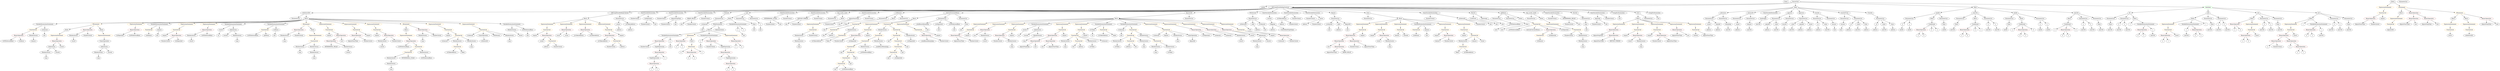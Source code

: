 strict digraph {
	graph [bb="0,0,26643,900"];
	node [label="\N"];
	Enter	[height=0.5,
		pos="18889,882",
		width=0.83628];
	Identifier_msg_9	[color=black,
		height=0.5,
		label=msg,
		pos="11378,306",
		width=0.75];
	Block_Unnamed_3	[color=black,
		height=0.5,
		label=Block,
		pos="23331,666",
		width=0.90558];
	ExpressionStatement_Unnamed_2	[color=orange,
		height=0.5,
		label=ExpressionStatement,
		pos="23074,594",
		width=2.458];
	Block_Unnamed_3 -> ExpressionStatement_Unnamed_2	[pos="e,23125,609.02 23302,657.11 23262,646.22 23189,626.33 23136,611.99"];
	VariableDeclarationStatement_Unnamed_2	[color=black,
		height=0.5,
		label=VariableDeclarationStatement,
		pos="23300,594",
		width=3.3174];
	Block_Unnamed_3 -> VariableDeclarationStatement_Unnamed_2	[pos="e,23307,612.28 23323,648.05 23320,640.43 23316,631.23 23312,622.65"];
	Identifier_c_4	[color=black,
		height=0.5,
		label=c,
		pos="23464,594",
		width=0.75];
	Block_Unnamed_3 -> Identifier_c_4	[pos="e,23443,605.9 23354,652.81 23376,641.27 23409,623.89 23433,611.2"];
	FunctionCall_Unnamed_48	[color=orange,
		height=0.5,
		label=FunctionCall,
		pos="350.5,522",
		width=1.6125];
	BinaryOperation_Unnamed_51	[color=brown,
		height=0.5,
		label=BinaryOperation,
		pos="194.5,450",
		width=1.9867];
	FunctionCall_Unnamed_48 -> BinaryOperation_Unnamed_51	[pos="e,228.57,466.29 318.56,506.67 295.63,496.38 264.42,482.37 239.05,470.99"];
	MemberAccess_Unnamed_29	[color=black,
		height=0.5,
		label=MemberAccess,
		pos="353.5,450",
		width=1.9174];
	FunctionCall_Unnamed_48 -> MemberAccess_Unnamed_29	[pos="e,352.77,468.1 351.25,503.7 351.56,496.41 351.93,487.73 352.28,479.54"];
	NumberLiteral_Unnamed_3	[color=black,
		height=0.5,
		label=NumberLiteral,
		pos="16611,594",
		width=1.765];
	Identifier_now_7	[color=black,
		height=0.5,
		label=now,
		pos="10375,450",
		width=0.75];
	MemberAccess_Unnamed_28	[color=black,
		height=0.5,
		label=MemberAccess,
		pos="4134.5,90",
		width=1.9174];
	Identifier_msg_13	[color=black,
		height=0.5,
		label=msg,
		pos="4134.5,18",
		width=0.75];
	MemberAccess_Unnamed_28 -> Identifier_msg_13	[pos="e,4134.5,36.104 4134.5,71.697 4134.5,64.407 4134.5,55.726 4134.5,47.536"];
	FunctionDefinition_withdrawLRC	[color=black,
		height=0.5,
		label=withdrawLRC,
		pos="3243.5,738",
		width=1.7511];
	ParameterList_Unnamed_41	[color=black,
		height=0.5,
		label=ParameterList,
		pos="3131.5,666",
		width=1.7095];
	FunctionDefinition_withdrawLRC -> ParameterList_Unnamed_41	[pos="e,3156.8,682.82 3218.1,721.12 3202.8,711.54 3183,699.21 3166.3,688.74"];
	Block_Unnamed_19	[color=black,
		height=0.5,
		label=Block,
		pos="3243.5,666",
		width=0.90558];
	FunctionDefinition_withdrawLRC -> Block_Unnamed_19	[pos="e,3243.5,684.1 3243.5,719.7 3243.5,712.41 3243.5,703.73 3243.5,695.54"];
	FunctionDefinition_allowance	[color=black,
		height=0.5,
		label=allowance,
		pos="18240,738",
		width=1.3076];
	ParameterList_Unnamed_24	[color=black,
		height=0.5,
		label=ParameterList,
		pos="18099,666",
		width=1.7095];
	FunctionDefinition_allowance -> ParameterList_Unnamed_24	[pos="e,18129,682.01 18212,723.17 18191,712.87 18162,698.66 18139,687.11"];
	ParameterList_Unnamed_25	[color=black,
		height=0.5,
		label=ParameterList,
		pos="18240,666",
		width=1.7095];
	FunctionDefinition_allowance -> ParameterList_Unnamed_25	[pos="e,18240,684.1 18240,719.7 18240,712.41 18240,703.73 18240,695.54"];
	Block_Unnamed_25	[color=black,
		height=0.5,
		label=Block,
		pos="9782.5,666",
		width=0.90558];
	ExpressionStatement_Unnamed_45	[color=orange,
		height=0.5,
		label=ExpressionStatement,
		pos="9311.5,594",
		width=2.458];
	Block_Unnamed_25 -> ExpressionStatement_Unnamed_45	[pos="e,9375.7,606.74 9758.2,653.58 9752.8,651.43 9747,649.41 9741.5,648 9597.7,611.2 9556.5,632.69 9409.5,612 9402.2,610.96 9394.5,609.8 \
9386.9,608.57"];
	FunctionCall_Unnamed_58	[color=orange,
		height=0.5,
		label=FunctionCall,
		pos="9476.5,594",
		width=1.6125];
	Block_Unnamed_25 -> FunctionCall_Unnamed_58	[pos="e,9519.9,606.3 9758.1,653.89 9752.7,651.71 9747,649.61 9741.5,648 9656.1,622.81 9631.5,630.8 9544.5,612 9540.1,611.06 9535.6,610.04 \
9531.1,608.98"];
	ExpressionStatement_Unnamed_46	[color=orange,
		height=0.5,
		label=ExpressionStatement,
		pos="9641.5,594",
		width=2.458];
	Block_Unnamed_25 -> ExpressionStatement_Unnamed_46	[pos="e,9673.9,611.09 9758.9,653.28 9738.5,643.17 9708.6,628.31 9684.1,616.12"];
	BinaryOperation_Unnamed_7	[color=brown,
		height=0.5,
		label=BinaryOperation,
		pos="23805,594",
		width=1.9867];
	Identifier_a_5	[color=black,
		height=0.5,
		label=a,
		pos="23798,522",
		width=0.75];
	BinaryOperation_Unnamed_7 -> Identifier_a_5	[pos="e,23799,540.1 23803,575.7 23802,568.41 23801,559.73 23800,551.54"];
	Identifier_b_4	[color=black,
		height=0.5,
		label=b,
		pos="23870,522",
		width=0.75];
	BinaryOperation_Unnamed_7 -> Identifier_b_4	[pos="e,23856,537.89 23820,576.05 23829,567.04 23839,555.83 23848,546.04"];
	BinaryOperation_Unnamed_12	[color=brown,
		height=0.5,
		label=BinaryOperation,
		pos="20850,522",
		width=1.9867];
	Identifier_a_12	[color=black,
		height=0.5,
		label=a,
		pos="20814,450",
		width=0.75];
	BinaryOperation_Unnamed_12 -> Identifier_a_12	[pos="e,20822,467.14 20841,503.7 20837,495.75 20832,486.16 20827,477.34"];
	Identifier_b_10	[color=black,
		height=0.5,
		label=b,
		pos="20886,450",
		width=0.75];
	BinaryOperation_Unnamed_12 -> Identifier_b_10	[pos="e,20877,467.14 20858,503.7 20862,495.75 20867,486.16 20872,477.34"];
	Identifier_msg_14	[color=black,
		height=0.5,
		label=msg,
		pos="1040.5,162",
		width=0.75];
	ParameterList_Unnamed_11	[color=black,
		height=0.5,
		label=ParameterList,
		pos="21320,666",
		width=1.7095];
	Parameter_None_5	[color=black,
		height=0.5,
		label=None,
		pos="21310,594",
		width=0.85014];
	ParameterList_Unnamed_11 -> Parameter_None_5	[pos="e,21312,612.1 21317,647.7 21316,640.32 21315,631.52 21314,623.25"];
	Block_Unnamed_27	[color=black,
		height=0.5,
		label=Block,
		pos="7576.5,522",
		width=0.90558];
	VariableDeclarationStatement_Unnamed_14	[color=black,
		height=0.5,
		label=VariableDeclarationStatement,
		pos="7170.5,450",
		width=3.3174];
	Block_Unnamed_27 -> VariableDeclarationStatement_Unnamed_14	[pos="e,7262.3,461.82 7552,509.92 7546.3,507.7 7540.3,505.56 7534.5,504 7486.8,491.07 7363.6,474.38 7273.7,463.22"];
	IfStatement_Unnamed_5	[color=orange,
		height=0.5,
		label=IfStatement,
		pos="7386.5,450",
		width=1.4739];
	Block_Unnamed_27 -> IfStatement_Unnamed_5	[pos="e,7422.8,463.55 7550.8,510.4 7545.4,508.25 7539.8,506.02 7534.5,504 7500.9,491.2 7462.7,477.54 7433.6,467.3"];
	VariableDeclarationStatement_Unnamed_13	[color=black,
		height=0.5,
		label=VariableDeclarationStatement,
		pos="7576.5,450",
		width=3.3174];
	Block_Unnamed_27 -> VariableDeclarationStatement_Unnamed_13	[pos="e,7576.5,468.1 7576.5,503.7 7576.5,496.41 7576.5,487.73 7576.5,479.54"];
	ExpressionStatement_Unnamed_47	[color=orange,
		height=0.5,
		label=ExpressionStatement,
		pos="7802.5,450",
		width=2.458];
	Block_Unnamed_27 -> ExpressionStatement_Unnamed_47	[pos="e,7749.3,464.75 7601.7,510.32 7607.2,508.12 7613,505.9 7618.5,504 7657.9,490.38 7702.9,477.37 7738.6,467.66"];
	MemberAccess_Unnamed_18	[color=black,
		height=0.5,
		label=MemberAccess,
		pos="11378,378",
		width=1.9174];
	MemberAccess_Unnamed_18 -> Identifier_msg_9	[pos="e,11378,324.1 11378,359.7 11378,352.41 11378,343.73 11378,335.54"];
	Identifier_require_17	[color=black,
		height=0.5,
		label=require,
		pos="4021.5,450",
		width=1.0026];
	Block_Unnamed_13	[color=black,
		height=0.5,
		label=Block,
		pos="25554,738",
		width=0.90558];
	ExpressionStatement_Unnamed_19	[color=orange,
		height=0.5,
		label=ExpressionStatement,
		pos="25546,666",
		width=2.458];
	Block_Unnamed_13 -> ExpressionStatement_Unnamed_19	[pos="e,25547,684.1 25552,719.7 25551,712.41 25550,703.73 25549,695.54"];
	MemberAccess_Unnamed_27	[color=black,
		height=0.5,
		label=MemberAccess,
		pos="4134.5,162",
		width=1.9174];
	MemberAccess_Unnamed_27 -> MemberAccess_Unnamed_28	[pos="e,4134.5,108.1 4134.5,143.7 4134.5,136.41 4134.5,127.73 4134.5,119.54"];
	ParameterList_Unnamed_40	[color=black,
		height=0.5,
		label=ParameterList,
		pos="8910.5,666",
		width=1.7095];
	FunctionCall_Unnamed_26	[color=orange,
		height=0.5,
		label=FunctionCall,
		pos="10351,522",
		width=1.6125];
	BinaryOperation_Unnamed_34	[color=brown,
		height=0.5,
		label=BinaryOperation,
		pos="10168,450",
		width=1.9867];
	FunctionCall_Unnamed_26 -> BinaryOperation_Unnamed_34	[pos="e,10206,465.54 10315,507.5 10287,496.74 10247,481.53 10216,469.61"];
	Identifier_require_9	[color=black,
		height=0.5,
		label=require,
		pos="10294,450",
		width=1.0026];
	FunctionCall_Unnamed_26 -> Identifier_require_9	[pos="e,10306,466.83 10337,504.05 10330,495.56 10321,485.11 10314,475.73"];
	ElementaryTypeName_uint_19	[color=black,
		height=0.5,
		label=uint,
		pos="15109,450",
		width=0.75];
	Block_Unnamed_20	[color=black,
		height=0.5,
		label=Block,
		pos="4325.5,522",
		width=0.90558];
	ExpressionStatement_Unnamed_37	[color=orange,
		height=0.5,
		label=ExpressionStatement,
		pos="4325.5,450",
		width=2.458];
	Block_Unnamed_20 -> ExpressionStatement_Unnamed_37	[pos="e,4325.5,468.1 4325.5,503.7 4325.5,496.41 4325.5,487.73 4325.5,479.54"];
	BinaryOperation_Unnamed_20	[color=brown,
		height=0.5,
		label=BinaryOperation,
		pos="17747,522",
		width=1.9867];
	Identifier_depositStartTime_1	[color=black,
		height=0.5,
		label=depositStartTime,
		pos="17747,450",
		width=2.0699];
	BinaryOperation_Unnamed_20 -> Identifier_depositStartTime_1	[pos="e,17747,468.1 17747,503.7 17747,496.41 17747,487.73 17747,479.54"];
	Identifier_now	[color=black,
		height=0.5,
		label=now,
		pos="17867,450",
		width=0.75];
	BinaryOperation_Unnamed_20 -> Identifier_now	[pos="e,17847,462.62 17774,504.94 17793,493.99 17818,479.5 17837,468.3"];
	VariableDeclaration_WITHDRAWAL_SCALE	[color=black,
		height=0.5,
		label=WITHDRAWAL_SCALE,
		pos="8236.5,666",
		width=3.054];
	NumberLiteral_Unnamed_5	[color=black,
		height=0.5,
		label=NumberLiteral,
		pos="8224.5,594",
		width=1.765];
	VariableDeclaration_WITHDRAWAL_SCALE -> NumberLiteral_Unnamed_5	[pos="e,8227.4,612.1 8233.5,647.7 8232.3,640.32 8230.8,631.52 8229.3,623.25"];
	ElementaryTypeName_uint_4	[color=black,
		height=0.5,
		label=uint,
		pos="8333.5,594",
		width=0.75];
	VariableDeclaration_WITHDRAWAL_SCALE -> ElementaryTypeName_uint_4	[pos="e,8315.7,607.84 8260,648.05 8274.1,637.9 8292,624.95 8306.6,614.39"];
	FunctionCall_Unnamed_13	[color=orange,
		height=0.5,
		label=FunctionCall,
		pos="14994,522",
		width=1.6125];
	Identifier_lrcBalance	[color=black,
		height=0.5,
		label=lrcBalance,
		pos="14994,450",
		width=1.363];
	FunctionCall_Unnamed_13 -> Identifier_lrcBalance	[pos="e,14994,468.1 14994,503.7 14994,496.41 14994,487.73 14994,479.54"];
	Identifier_lrcToken_2	[color=black,
		height=0.5,
		label=lrcToken,
		pos="11668,306",
		width=1.2244];
	Identifier_b_12	[color=black,
		height=0.5,
		label=b,
		pos="21937,450",
		width=0.75];
	ElementaryTypeName_uint_34	[color=black,
		height=0.5,
		label=uint,
		pos="7935.5,450",
		width=0.75];
	Identifier_lrcWithdrawalBase	[color=black,
		height=0.5,
		label=lrcWithdrawalBase,
		pos="4301.5,306",
		width=2.2362];
	MemberAccess_Unnamed_41	[color=black,
		height=0.5,
		label=MemberAccess,
		pos="9412.5,522",
		width=1.9174];
	FunctionCall_Unnamed_59	[color=orange,
		height=0.5,
		label=FunctionCall,
		pos="9363.5,450",
		width=1.6125];
	MemberAccess_Unnamed_41 -> FunctionCall_Unnamed_59	[pos="e,9375.3,467.79 9400.6,504.05 9395,495.97 9388.1,486.12 9381.8,477.11"];
	PragmaDirective_solidity	[color=black,
		height=0.5,
		label=solidity,
		pos="13365,810",
		width=1.0442];
	FunctionDefinition_LRCLongTermHoldingContract	[color=black,
		height=0.5,
		label=LRCLongTermHoldingContract,
		pos="6602.5,738",
		width=3.6223];
	Block_Unnamed_8	[color=black,
		height=0.5,
		label=Block,
		pos="6239.5,666",
		width=0.90558];
	FunctionDefinition_LRCLongTermHoldingContract -> Block_Unnamed_8	[pos="e,6270.2,672.92 6528.6,722.75 6454,708.37 6341.5,686.67 6281.2,675.04"];
	ParameterList_Unnamed_32	[color=black,
		height=0.5,
		label=ParameterList,
		pos="6602.5,666",
		width=1.7095];
	FunctionDefinition_LRCLongTermHoldingContract -> ParameterList_Unnamed_32	[pos="e,6602.5,684.1 6602.5,719.7 6602.5,712.41 6602.5,703.73 6602.5,695.54"];
	Parameter_b_2	[color=black,
		height=0.5,
		label=b,
		pos="24116,594",
		width=0.75];
	ElementaryTypeName_uint256_9	[color=black,
		height=0.5,
		label=uint256,
		pos="24096,522",
		width=1.0442];
	Parameter_b_2 -> ElementaryTypeName_uint256_9	[pos="e,24100,540.28 24111,576.05 24109,568.6 24106,559.64 24104,551.22"];
	Identifier_msg_16	[color=black,
		height=0.5,
		label=msg,
		pos="5427.5,378",
		width=0.75];
	TupleExpression_Unnamed_3	[color=black,
		height=0.5,
		label=TupleExpression,
		pos="6992.5,162",
		width=2.0422];
	BinaryOperation_Unnamed_65	[color=brown,
		height=0.5,
		label=BinaryOperation,
		pos="6992.5,90",
		width=1.9867];
	TupleExpression_Unnamed_3 -> BinaryOperation_Unnamed_65	[pos="e,6992.5,108.1 6992.5,143.7 6992.5,136.41 6992.5,127.73 6992.5,119.54"];
	StateVariableDeclaration_Unnamed_7	[color=black,
		height=0.5,
		label=StateVariableDeclaration,
		pos="6911.5,738",
		width=2.8184];
	NumberLiteral_Unnamed_14	[color=black,
		height=0.5,
		label=NumberLiteral,
		pos="6771.5,666",
		width=1.765];
	StateVariableDeclaration_Unnamed_7 -> NumberLiteral_Unnamed_14	[pos="e,6801.7,682.11 6878.7,720.59 6858.7,710.59 6833,697.73 6811.7,687.12"];
	VariableDeclaration_lrcDeposited	[color=black,
		height=0.5,
		label=lrcDeposited,
		pos="6911.5,666",
		width=1.6125];
	StateVariableDeclaration_Unnamed_7 -> VariableDeclaration_lrcDeposited	[pos="e,6911.5,684.1 6911.5,719.7 6911.5,712.41 6911.5,703.73 6911.5,695.54"];
	ExpressionStatement_Unnamed_4	[color=orange,
		height=0.5,
		label=ExpressionStatement,
		pos="5840.5,594",
		width=2.458];
	FunctionCall_Unnamed_5	[color=orange,
		height=0.5,
		label=FunctionCall,
		pos="5836.5,522",
		width=1.6125];
	ExpressionStatement_Unnamed_4 -> FunctionCall_Unnamed_5	[pos="e,5837.5,540.1 5839.5,575.7 5839.1,568.41 5838.6,559.73 5838.1,551.54"];
	BinaryOperation_Unnamed_14	[color=brown,
		height=0.5,
		label=BinaryOperation,
		pos="6525.5,450",
		width=1.9867];
	Identifier__lrcTokenAddress	[color=black,
		height=0.5,
		label=_lrcTokenAddress,
		pos="6446.5,378",
		width=2.2362];
	BinaryOperation_Unnamed_14 -> Identifier__lrcTokenAddress	[pos="e,6465.6,395.96 6506.8,432.41 6497,423.73 6484.8,412.95 6474,403.34"];
	FunctionCall_Unnamed_4	[color=orange,
		height=0.5,
		label=FunctionCall,
		pos="6603.5,378",
		width=1.6125];
	BinaryOperation_Unnamed_14 -> FunctionCall_Unnamed_4	[pos="e,6585.2,395.47 6544,432.41 6553.8,423.61 6566,412.63 6576.9,402.92"];
	Parameter_None_7	[color=black,
		height=0.5,
		label=None,
		pos="22345,594",
		width=0.85014];
	ElementaryTypeName_uint256_20	[color=black,
		height=0.5,
		label=uint256,
		pos="22359,522",
		width=1.0442];
	Parameter_None_7 -> ElementaryTypeName_uint256_20	[pos="e,22355,540.1 22348,575.7 22349,568.32 22351,559.52 22353,551.25"];
	Identifier_Token	[color=black,
		height=0.5,
		label=Token,
		pos="15404,234",
		width=0.96103];
	Identifier_require_18	[color=black,
		height=0.5,
		label=require,
		pos="4770.5,450",
		width=1.0026];
	FunctionDefinition_balanceOf	[color=black,
		height=0.5,
		label=balanceOf,
		pos="18522,738",
		width=1.3491];
	ParameterList_Unnamed_16	[color=black,
		height=0.5,
		label=ParameterList,
		pos="18381,666",
		width=1.7095];
	FunctionDefinition_balanceOf -> ParameterList_Unnamed_16	[pos="e,18411,681.94 18493,723 18473,712.69 18444,698.52 18421,687.02"];
	ParameterList_Unnamed_17	[color=black,
		height=0.5,
		label=ParameterList,
		pos="18522,666",
		width=1.7095];
	FunctionDefinition_balanceOf -> ParameterList_Unnamed_17	[pos="e,18522,684.1 18522,719.7 18522,712.41 18522,703.73 18522,695.54"];
	Parameter_None_2	[color=black,
		height=0.5,
		label=None,
		pos="24264,594",
		width=0.85014];
	ElementaryTypeName_uint256_10	[color=black,
		height=0.5,
		label=uint256,
		pos="24282,522",
		width=1.0442];
	Parameter_None_2 -> ElementaryTypeName_uint256_10	[pos="e,24277,540.1 24268,575.7 24270,568.32 24272,559.52 24274,551.25"];
	FunctionCall_Unnamed_36	[color=orange,
		height=0.5,
		label=FunctionCall,
		pos="11494,522",
		width=1.6125];
	FunctionCall_Unnamed_37	[color=orange,
		height=0.5,
		label=FunctionCall,
		pos="11462,450",
		width=1.6125];
	FunctionCall_Unnamed_36 -> FunctionCall_Unnamed_37	[pos="e,11469,468.1 11486,503.7 11482,496.07 11478,486.92 11474,478.4"];
	Identifier_require_13	[color=black,
		height=0.5,
		label=require,
		pos="11574,450",
		width=1.0026];
	FunctionCall_Unnamed_36 -> Identifier_require_13	[pos="e,11556,466.19 11512,504.76 11523,495.5 11536,483.73 11548,473.58"];
	StateVariableDeclaration_Unnamed	[color=black,
		height=0.5,
		label=StateVariableDeclaration,
		pos="18729,738",
		width=2.8184];
	VariableDeclaration_totalSupply	[color=black,
		height=0.5,
		label=totalSupply,
		pos="18655,666",
		width=1.4739];
	StateVariableDeclaration_Unnamed -> VariableDeclaration_totalSupply	[pos="e,18672,683.31 18711,720.05 18701,711.33 18690,700.54 18680,690.98"];
	StateVariableDeclaration_Unnamed_9	[color=black,
		height=0.5,
		label=StateVariableDeclaration,
		pos="7208.5,738",
		width=2.8184];
	NumberLiteral_Unnamed_18	[color=black,
		height=0.5,
		label=NumberLiteral,
		pos="7051.5,666",
		width=1.765];
	StateVariableDeclaration_Unnamed_9 -> NumberLiteral_Unnamed_18	[pos="e,7084.5,681.72 7172.1,720.76 7149,710.49 7119.1,697.16 7094.9,686.34"];
	VariableDeclaration_depositStopTime	[color=black,
		height=0.5,
		label=depositStopTime,
		pos="7208.5,666",
		width=2.0838];
	StateVariableDeclaration_Unnamed_9 -> VariableDeclaration_depositStopTime	[pos="e,7208.5,684.1 7208.5,719.7 7208.5,712.41 7208.5,703.73 7208.5,695.54"];
	Parameter_b_6	[color=black,
		height=0.5,
		label=b,
		pos="21122,594",
		width=0.75];
	ElementaryTypeName_uint256_16	[color=black,
		height=0.5,
		label=uint256,
		pos="21122,522",
		width=1.0442];
	Parameter_b_6 -> ElementaryTypeName_uint256_16	[pos="e,21122,540.1 21122,575.7 21122,568.41 21122,559.73 21122,551.54"];
	Parameter__to_1	[color=black,
		height=0.5,
		label=_to,
		pos="19612,594",
		width=0.75];
	ElementaryTypeName_address_3	[color=black,
		height=0.5,
		label=address,
		pos="19592,522",
		width=1.0996];
	Parameter__to_1 -> ElementaryTypeName_address_3	[pos="e,19596,540.28 19607,576.05 19605,568.6 19602,559.64 19600,551.22"];
	FunctionCall_Unnamed_11	[color=orange,
		height=0.5,
		label=FunctionCall,
		pos="14640,522",
		width=1.6125];
	Identifier_require_4	[color=black,
		height=0.5,
		label=require,
		pos="14537,450",
		width=1.0026];
	FunctionCall_Unnamed_11 -> Identifier_require_4	[pos="e,14557,465.16 14616,505.12 14601,495.16 14582,482.23 14567,471.51"];
	BinaryOperation_Unnamed_23	[color=brown,
		height=0.5,
		label=BinaryOperation,
		pos="14663,450",
		width=1.9867];
	FunctionCall_Unnamed_11 -> BinaryOperation_Unnamed_23	[pos="e,14657,468.1 14645,503.7 14648,496.24 14651,487.32 14653,478.97"];
	Identifier_lrcToken	[color=black,
		height=0.5,
		label=lrcToken,
		pos="12517,234",
		width=1.2244];
	FunctionCall_Unnamed_32	[color=orange,
		height=0.5,
		label=FunctionCall,
		pos="12087,450",
		width=1.6125];
	MemberAccess_Unnamed_10	[color=black,
		height=0.5,
		label=MemberAccess,
		pos="11942,378",
		width=1.9174];
	FunctionCall_Unnamed_32 -> MemberAccess_Unnamed_10	[pos="e,11973,394.38 12056,434.33 12035,424.17 12007,410.53 11984,399.33"];
	FunctionCall_Unnamed_33	[color=orange,
		height=0.5,
		label=FunctionCall,
		pos="12087,378",
		width=1.6125];
	FunctionCall_Unnamed_32 -> FunctionCall_Unnamed_33	[pos="e,12087,396.1 12087,431.7 12087,424.41 12087,415.73 12087,407.54"];
	MemberAccess_Unnamed_11	[color=black,
		height=0.5,
		label=MemberAccess,
		pos="12232,378",
		width=1.9174];
	FunctionCall_Unnamed_32 -> MemberAccess_Unnamed_11	[pos="e,12200,394.38 12117,434.33 12138,424.17 12166,410.53 12189,399.33"];
	ElementaryTypeName_address	[color=black,
		height=0.5,
		label=address,
		pos="18390,522",
		width=1.0996];
	ExpressionStatement_Unnamed_14	[color=orange,
		height=0.5,
		label=ExpressionStatement,
		pos="14445,594",
		width=2.458];
	FunctionCall_Unnamed_12	[color=orange,
		height=0.5,
		label=FunctionCall,
		pos="14445,522",
		width=1.6125];
	ExpressionStatement_Unnamed_14 -> FunctionCall_Unnamed_12	[pos="e,14445,540.1 14445,575.7 14445,568.41 14445,559.73 14445,551.54"];
	NumberLiteral_Unnamed_4	[color=black,
		height=0.5,
		label=NumberLiteral,
		pos="16419,666",
		width=1.765];
	Identifier_lrcAmount_6	[color=black,
		height=0.5,
		label=lrcAmount,
		pos="4729.5,378",
		width=1.3907];
	Identifier_lrcWithdrawalBase_2	[color=black,
		height=0.5,
		label=lrcWithdrawalBase,
		pos="2705.5,450",
		width=2.2362];
	ElementaryTypeName_address_19	[color=black,
		height=0.5,
		label=address,
		pos="5832.5,306",
		width=1.0996];
	Parameter__owner_1	[color=black,
		height=0.5,
		label=_owner,
		pos="18076,594",
		width=1.0719];
	ParameterList_Unnamed_24 -> Parameter__owner_1	[pos="e,18081,612.1 18093,647.7 18090,640.24 18087,631.32 18085,622.97"];
	Parameter__spender_1	[color=black,
		height=0.5,
		label=_spender,
		pos="18178,594",
		width=1.2521];
	ParameterList_Unnamed_24 -> Parameter__spender_1	[pos="e,18159,610.99 18117,648.41 18127,639.48 18140,628.31 18151,618.5"];
	FunctionDefinition_div	[color=black,
		height=0.5,
		label=div,
		pos="22662,738",
		width=0.75];
	ParameterList_Unnamed_3	[color=black,
		height=0.5,
		label=ParameterList,
		pos="22464,666",
		width=1.7095];
	FunctionDefinition_div -> ParameterList_Unnamed_3	[pos="e,22502,680.44 22638,728.7 22607,717.78 22552,698.34 22512,684.19"];
	ParameterList_Unnamed_2	[color=black,
		height=0.5,
		label=ParameterList,
		pos="22606,666",
		width=1.7095];
	FunctionDefinition_div -> ParameterList_Unnamed_2	[pos="e,22619,683.63 22649,721.81 22643,713.28 22634,702.4 22626,692.6"];
	Block_Unnamed_1	[color=black,
		height=0.5,
		label=Block,
		pos="22718,666",
		width=0.90558];
	FunctionDefinition_div -> Block_Unnamed_1	[pos="e,22705,682.64 22674,721.81 22681,712.94 22690,701.55 22698,691.45"];
	BinaryOperation_Unnamed_35	[color=brown,
		height=0.5,
		label=BinaryOperation,
		pos="10648,450",
		width=1.9867];
	NumberLiteral_Unnamed_31	[color=black,
		height=0.5,
		label=NumberLiteral,
		pos="10637,378",
		width=1.765];
	BinaryOperation_Unnamed_35 -> NumberLiteral_Unnamed_31	[pos="e,10639,396.1 10645,431.7 10644,424.32 10642,415.52 10641,407.25"];
	MemberAccess_Unnamed_6	[color=black,
		height=0.5,
		label=MemberAccess,
		pos="10788,378",
		width=1.9174];
	BinaryOperation_Unnamed_35 -> MemberAccess_Unnamed_6	[pos="e,10757,394.49 10679,433.46 10699,423.5 10725,410.44 10746,399.61"];
	FunctionCall_Unnamed_56	[color=orange,
		height=0.5,
		label=FunctionCall,
		pos="9251.5,522",
		width=1.6125];
	ExpressionStatement_Unnamed_45 -> FunctionCall_Unnamed_56	[pos="e,9265.9,539.79 9297,576.05 9289.8,567.71 9281.1,557.49 9273.1,548.25"];
	Identifier__lrcWithdrawalBase	[color=black,
		height=0.5,
		label=_lrcWithdrawalBase,
		pos="16045,522",
		width=2.3748];
	FunctionCall_Unnamed_66	[color=orange,
		height=0.5,
		label=FunctionCall,
		pos="9561.5,450",
		width=1.6125];
	Identifier_sqrt_4	[color=black,
		height=0.5,
		label=sqrt,
		pos="9475.5,378",
		width=0.75];
	FunctionCall_Unnamed_66 -> Identifier_sqrt_4	[pos="e,9492.2,392.56 9541.6,432.76 9529.5,422.95 9514,410.34 9501.1,399.8"];
	FunctionCall_Unnamed_67	[color=orange,
		height=0.5,
		label=FunctionCall,
		pos="9578.5,378",
		width=1.6125];
	FunctionCall_Unnamed_66 -> FunctionCall_Unnamed_67	[pos="e,9574.4,396.1 9565.7,431.7 9567.5,424.32 9569.6,415.52 9571.6,407.25"];
	NumberLiteral_Unnamed_22	[color=black,
		height=0.5,
		label=NumberLiteral,
		pos="15139,666",
		width=1.765];
	BinaryOperation_Unnamed_26	[color=brown,
		height=0.5,
		label=BinaryOperation,
		pos="14255,378",
		width=1.9867];
	Identifier_now_1	[color=black,
		height=0.5,
		label=now,
		pos="14140,306",
		width=0.75];
	BinaryOperation_Unnamed_26 -> Identifier_now_1	[pos="e,14159,318.84 14228,360.94 14210,350.16 14187,335.95 14169,324.82"];
	BinaryOperation_Unnamed_27	[color=brown,
		height=0.5,
		label=BinaryOperation,
		pos="14257,306",
		width=1.9867];
	BinaryOperation_Unnamed_26 -> BinaryOperation_Unnamed_27	[pos="e,14256,324.1 14255,359.7 14255,352.41 14255,343.73 14256,335.54"];
	Identifier_sqrt_3	[color=black,
		height=0.5,
		label=sqrt,
		pos="8893.5,18",
		width=0.75];
	NumberLiteral_Unnamed_19	[color=black,
		height=0.5,
		label=NumberLiteral,
		pos="16909,594",
		width=1.765];
	Identifier_lrcTokenAddress_4	[color=black,
		height=0.5,
		label=lrcTokenAddress,
		pos="4802.5,234",
		width=2.0976];
	VariableDeclarationStatement_Unnamed_11	[color=black,
		height=0.5,
		label=VariableDeclarationStatement,
		pos="476.5,594",
		width=3.3174];
	VariableDeclarationStatement_Unnamed_11 -> FunctionCall_Unnamed_48	[pos="e,377.86,538.2 446.32,576.23 428.76,566.47 406.46,554.09 387.8,543.72"];
	VariableDeclaration_lrcAmount_2	[color=black,
		height=0.5,
		label=lrcAmount,
		pos="476.5,522",
		width=1.3907];
	VariableDeclarationStatement_Unnamed_11 -> VariableDeclaration_lrcAmount_2	[pos="e,476.5,540.1 476.5,575.7 476.5,568.41 476.5,559.73 476.5,551.54"];
	Block_Unnamed_2	[color=black,
		height=0.5,
		label=Block,
		pos="23983,666",
		width=0.90558];
	Block_Unnamed_2 -> BinaryOperation_Unnamed_7	[pos="e,23842,609.71 23957,654.82 23929,644.11 23886,627.01 23852,613.84"];
	ExpressionStatement_Unnamed_1	[color=orange,
		height=0.5,
		label=ExpressionStatement,
		pos="23983,594",
		width=2.458];
	Block_Unnamed_2 -> ExpressionStatement_Unnamed_1	[pos="e,23983,612.1 23983,647.7 23983,640.41 23983,631.73 23983,623.54"];
	NumberLiteral_Unnamed_35	[color=black,
		height=0.5,
		label=NumberLiteral,
		pos="1758.5,378",
		width=1.765];
	BinaryOperation_Unnamed_66	[color=brown,
		height=0.5,
		label=BinaryOperation,
		pos="7290.5,378",
		width=1.9867];
	Identifier_w	[color=black,
		height=0.5,
		label=w,
		pos="7242.5,306",
		width=0.75];
	BinaryOperation_Unnamed_66 -> Identifier_w	[pos="e,7253.4,322.83 7278.9,360.05 7273.2,351.73 7266.2,341.54 7259.9,332.32"];
	Identifier_y_2	[color=black,
		height=0.5,
		label=y,
		pos="7314.5,306",
		width=0.75];
	BinaryOperation_Unnamed_66 -> Identifier_y_2	[pos="e,7308.8,323.62 7296.4,359.7 7299.1,352.04 7302.2,342.85 7305.1,334.3"];
	VariableDeclaration_DEPOSIT_PERIOD	[color=black,
		height=0.5,
		label=DEPOSIT_PERIOD,
		pos="8597.5,666",
		width=2.458];
	ElementaryTypeName_uint_2	[color=black,
		height=0.5,
		label=uint,
		pos="8405.5,594",
		width=0.75];
	VariableDeclaration_DEPOSIT_PERIOD -> ElementaryTypeName_uint_2	[pos="e,8426.6,605.47 8549.9,650.38 8518.7,640.43 8477.3,626.48 8441.5,612 8440,611.38 8438.4,610.74 8436.9,610.07"];
	NumberLiteral_Unnamed_1	[color=black,
		height=0.5,
		label=NumberLiteral,
		pos="8514.5,594",
		width=1.765];
	VariableDeclaration_DEPOSIT_PERIOD -> NumberLiteral_Unnamed_1	[pos="e,8534.1,611.55 8577.4,648.05 8567,639.31 8554.2,628.49 8542.8,618.9"];
	Identifier_b_2	[color=black,
		height=0.5,
		label=b,
		pos="22721,450",
		width=0.75];
	Parameter__to	[color=black,
		height=0.5,
		label=_to,
		pos="19256,594",
		width=0.75];
	ElementaryTypeName_address_1	[color=black,
		height=0.5,
		label=address,
		pos="19256,522",
		width=1.0996];
	Parameter__to -> ElementaryTypeName_address_1	[pos="e,19256,540.1 19256,575.7 19256,568.41 19256,559.73 19256,551.54"];
	ElementaryTypeName_uint_14	[color=black,
		height=0.5,
		label=uint,
		pos="14287,522",
		width=0.75];
	Parameter_b_5	[color=black,
		height=0.5,
		label=b,
		pos="21694,594",
		width=0.75];
	ElementaryTypeName_uint64_4	[color=black,
		height=0.5,
		label=uint64,
		pos="21694,522",
		width=0.91945];
	Parameter_b_5 -> ElementaryTypeName_uint64_4	[pos="e,21694,540.1 21694,575.7 21694,568.41 21694,559.73 21694,551.54"];
	Identifier_msg_5	[color=black,
		height=0.5,
		label=msg,
		pos="12232,306",
		width=0.75];
	ElementaryTypeName_uint_29	[color=black,
		height=0.5,
		label=uint,
		pos="10019,522",
		width=0.75];
	Identifier__totalBonusRemaining_1	[color=black,
		height=0.5,
		label=_totalBonusRemaining,
		pos="9398.5,306",
		width=2.6243];
	Parameter_None_4	[color=black,
		height=0.5,
		label=None,
		pos="20632,594",
		width=0.85014];
	ElementaryTypeName_uint64_2	[color=black,
		height=0.5,
		label=uint64,
		pos="20634,522",
		width=0.91945];
	Parameter_None_4 -> ElementaryTypeName_uint64_2	[pos="e,20633,540.1 20632,575.7 20632,568.41 20632,559.73 20633,551.54"];
	Identifier_depositStopTime	[color=black,
		height=0.5,
		label=depositStopTime,
		pos="16914,450",
		width=2.0838];
	StateVariableDeclaration_Unnamed_4	[color=black,
		height=0.5,
		label=StateVariableDeclaration,
		pos="7539.5,738",
		width=2.8184];
	VariableDeclaration_DRAIN_DELAY	[color=black,
		height=0.5,
		label=DRAIN_DELAY,
		pos="7382.5,666",
		width=2.0838];
	StateVariableDeclaration_Unnamed_4 -> VariableDeclaration_DRAIN_DELAY	[pos="e,7417.1,682.43 7503.1,720.76 7480.5,710.7 7451.4,697.7 7427.4,687.01"];
	NumberLiteral_Unnamed_8	[color=black,
		height=0.5,
		label=NumberLiteral,
		pos="7539.5,666",
		width=1.765];
	StateVariableDeclaration_Unnamed_4 -> NumberLiteral_Unnamed_8	[pos="e,7539.5,684.1 7539.5,719.7 7539.5,712.41 7539.5,703.73 7539.5,695.54"];
	VariableDeclaration_withdrawId	[color=black,
		height=0.5,
		label=withdrawId,
		pos="15462,666",
		width=1.46];
	NumberLiteral_Unnamed_21	[color=black,
		height=0.5,
		label=NumberLiteral,
		pos="15652,594",
		width=1.765];
	VariableDeclaration_withdrawId -> NumberLiteral_Unnamed_21	[pos="e,15614,608.84 15496,652.16 15526,641.08 15570,624.98 15604,612.68"];
	ElementaryTypeName_uint_16	[color=black,
		height=0.5,
		label=uint,
		pos="15761,594",
		width=0.75];
	VariableDeclaration_withdrawId -> ElementaryTypeName_uint_16	[pos="e,15740,605.85 15501,653.67 15508,651.66 15516,649.67 15524,648 15612,627.98 15638,639.62 15725,612 15726,611.49 15728,610.92 15729,\
610.31"];
	FunctionDefinition_approve	[color=black,
		height=0.5,
		label=approve,
		pos="18929,738",
		width=1.1412];
	ParameterList_Unnamed_22	[color=black,
		height=0.5,
		label=ParameterList,
		pos="18788,666",
		width=1.7095];
	FunctionDefinition_approve -> ParameterList_Unnamed_22	[pos="e,18818,682.05 18902,723.83 18881,713.48 18852,698.89 18828,687.09"];
	ParameterList_Unnamed_23	[color=black,
		height=0.5,
		label=ParameterList,
		pos="18929,666",
		width=1.7095];
	FunctionDefinition_approve -> ParameterList_Unnamed_23	[pos="e,18929,684.1 18929,719.7 18929,712.41 18929,703.73 18929,695.54"];
	Identifier_owner_1	[color=black,
		height=0.5,
		label=owner,
		pos="17254,378",
		width=0.93331];
	Parameter_balance	[color=black,
		height=0.5,
		label=balance,
		pos="18493,594",
		width=1.0719];
	ElementaryTypeName_uint256_22	[color=black,
		height=0.5,
		label=uint256,
		pos="18493,522",
		width=1.0442];
	Parameter_balance -> ElementaryTypeName_uint256_22	[pos="e,18493,540.1 18493,575.7 18493,568.41 18493,559.73 18493,551.54"];
	Identifier_records_2	[color=black,
		height=0.5,
		label=records,
		pos="2411.5,450",
		width=1.0858];
	Identifier_balance	[color=black,
		height=0.5,
		label=balance,
		pos="15196,378",
		width=1.0719];
	FunctionCall_Unnamed_55	[color=orange,
		height=0.5,
		label=FunctionCall,
		pos="16303,450",
		width=1.6125];
	Identifier_lrcBalance_2	[color=black,
		height=0.5,
		label=lrcBalance,
		pos="16303,378",
		width=1.363];
	FunctionCall_Unnamed_55 -> Identifier_lrcBalance_2	[pos="e,16303,396.1 16303,431.7 16303,424.41 16303,415.73 16303,407.54"];
	Identifier_lrcAmount	[color=black,
		height=0.5,
		label=lrcAmount,
		pos="13730,378",
		width=1.3907];
	FunctionCall_Unnamed_1	[color=orange,
		height=0.5,
		label=FunctionCall,
		pos="23982,522",
		width=1.6125];
	ExpressionStatement_Unnamed_1 -> FunctionCall_Unnamed_1	[pos="e,23982,540.1 23982,575.7 23982,568.41 23982,559.73 23982,551.54"];
	Identifier_x_1	[color=black,
		height=0.5,
		label=x,
		pos="7798.5,18",
		width=0.75];
	ParameterList_Unnamed_13	[color=black,
		height=0.5,
		label=ParameterList,
		pos="20815,666",
		width=1.7095];
	Parameter_None_6	[color=black,
		height=0.5,
		label=None,
		pos="20769,594",
		width=0.85014];
	ParameterList_Unnamed_13 -> Parameter_None_6	[pos="e,20779,611.31 20803,648.05 20798,639.85 20791,629.83 20785,620.71"];
	BinaryOperation_Unnamed_2	[color=brown,
		height=0.5,
		label=BinaryOperation,
		pos="24222,378",
		width=1.9867];
	Identifier_a_1	[color=black,
		height=0.5,
		label=a,
		pos="24126,306",
		width=0.75];
	BinaryOperation_Unnamed_2 -> Identifier_a_1	[pos="e,24143,319.88 24199,360.76 24185,350.56 24167,337.33 24152,326.55"];
	NumberLiteral_Unnamed	[color=black,
		height=0.5,
		label=NumberLiteral,
		pos="24235,306",
		width=1.765];
	BinaryOperation_Unnamed_2 -> NumberLiteral_Unnamed	[pos="e,24231,324.1 24225,359.7 24226,352.32 24228,343.52 24229,335.25"];
	Identifier_lrcTokenAddress_1	[color=black,
		height=0.5,
		label=lrcTokenAddress,
		pos="15532,234",
		width=2.0976];
	ElementaryTypeName_uint_3	[color=black,
		height=0.5,
		label=uint,
		pos="16720,594",
		width=0.75];
	FunctionCall_Unnamed_41	[color=orange,
		height=0.5,
		label=FunctionCall,
		pos="1874.5,522",
		width=1.6125];
	Identifier_require_15	[color=black,
		height=0.5,
		label=require,
		pos="1748.5,450",
		width=1.0026];
	FunctionCall_Unnamed_41 -> Identifier_require_15	[pos="e,1772,464.04 1847.2,505.81 1828,495.15 1802.2,480.83 1781.8,469.5"];
	BinaryOperation_Unnamed_45	[color=brown,
		height=0.5,
		label=BinaryOperation,
		pos="1874.5,450",
		width=1.9867];
	FunctionCall_Unnamed_41 -> BinaryOperation_Unnamed_45	[pos="e,1874.5,468.1 1874.5,503.7 1874.5,496.41 1874.5,487.73 1874.5,479.54"];
	FunctionCall_Unnamed_50	[color=orange,
		height=0.5,
		label=FunctionCall,
		pos="4770.5,522",
		width=1.6125];
	FunctionCall_Unnamed_50 -> Identifier_require_18	[pos="e,4770.5,468.1 4770.5,503.7 4770.5,496.41 4770.5,487.73 4770.5,479.54"];
	FunctionCall_Unnamed_51	[color=orange,
		height=0.5,
		label=FunctionCall,
		pos="4882.5,450",
		width=1.6125];
	FunctionCall_Unnamed_50 -> FunctionCall_Unnamed_51	[pos="e,4857.7,466.49 4795.4,505.46 4810.9,495.77 4831.1,483.15 4848.1,472.5"];
	Identifier_sqrt	[color=black,
		height=0.5,
		label=sqrt,
		pos="8959.5,234",
		width=0.75];
	Identifier__lrcDeposited_1	[color=black,
		height=0.5,
		label=_lrcDeposited,
		pos="9717.5,378",
		width=1.7511];
	Identifier_record_2	[color=black,
		height=0.5,
		label=record,
		pos="13410,450",
		width=0.97489];
	Parameter_None_1	[color=black,
		height=0.5,
		label=None,
		pos="22456,594",
		width=0.85014];
	ParameterList_Unnamed_3 -> Parameter_None_1	[pos="e,22457,612.1 22462,647.7 22461,640.41 22460,631.73 22459,623.54"];
	FunctionCall_Unnamed_27	[color=orange,
		height=0.5,
		label=FunctionCall,
		pos="10774,522",
		width=1.6125];
	FunctionCall_Unnamed_27 -> BinaryOperation_Unnamed_35	[pos="e,10676,466.89 10746,505.81 10729,496.06 10706,483.26 10686,472.48"];
	Identifier_require_10	[color=black,
		height=0.5,
		label=require,
		pos="10774,450",
		width=1.0026];
	FunctionCall_Unnamed_27 -> Identifier_require_10	[pos="e,10774,468.1 10774,503.7 10774,496.41 10774,487.73 10774,479.54"];
	FunctionCall_Unnamed_47	[color=orange,
		height=0.5,
		label=FunctionCall,
		pos="1573.5,522",
		width=1.6125];
	Identifier_lrcBalance_1	[color=black,
		height=0.5,
		label=lrcBalance,
		pos="1573.5,450",
		width=1.363];
	FunctionCall_Unnamed_47 -> Identifier_lrcBalance_1	[pos="e,1573.5,468.1 1573.5,503.7 1573.5,496.41 1573.5,487.73 1573.5,479.54"];
	BinaryOperation_Unnamed	[color=brown,
		height=0.5,
		label=BinaryOperation,
		pos="24611,522",
		width=1.9867];
	Identifier_b	[color=black,
		height=0.5,
		label=b,
		pos="24556,450",
		width=0.75];
	BinaryOperation_Unnamed -> Identifier_b	[pos="e,24568,466.36 24597,504.05 24590,495.44 24582,484.81 24575,475.33"];
	Identifier_a	[color=black,
		height=0.5,
		label=a,
		pos="24628,450",
		width=0.75];
	BinaryOperation_Unnamed -> Identifier_a	[pos="e,24623,468.1 24615,503.7 24616,496.32 24619,487.52 24621,479.25"];
	ElementaryTypeName_uint256_12	[color=black,
		height=0.5,
		label=uint256,
		pos="23709,522",
		width=1.0442];
	ElementaryTypeName_var	[color=black,
		height=0.5,
		label=var,
		pos="11655,450",
		width=0.75];
	Conditional_Unnamed_1	[color=black,
		height=0.5,
		label=Conditional,
		pos="21494,594",
		width=1.4877];
	Identifier_a_11	[color=black,
		height=0.5,
		label=a,
		pos="21382,522",
		width=0.75];
	Conditional_Unnamed_1 -> Identifier_a_11	[pos="e,21401,535.08 21469,577.64 21452,566.89 21429,552.49 21411,541.17"];
	BinaryOperation_Unnamed_11	[color=brown,
		height=0.5,
		label=BinaryOperation,
		pos="21499,522",
		width=1.9867];
	Conditional_Unnamed_1 -> BinaryOperation_Unnamed_11	[pos="e,21497,540.1 21495,575.7 21495,568.41 21496,559.73 21496,551.54"];
	Identifier_b_9	[color=black,
		height=0.5,
		label=b,
		pos="21616,522",
		width=0.75];
	Conditional_Unnamed_1 -> Identifier_b_9	[pos="e,21595,534.53 21520,577.98 21539,566.9 21565,551.79 21585,540.22"];
	Block_Unnamed_7	[color=black,
		height=0.5,
		label=Block,
		pos="22039,666",
		width=0.90558];
	Conditional_Unnamed_3	[color=black,
		height=0.5,
		label=Conditional,
		pos="21995,594",
		width=1.4877];
	Block_Unnamed_7 -> Conditional_Unnamed_3	[pos="e,22005,612.12 22028,648.76 22023,640.7 22017,630.74 22011,621.6"];
	Identifier_msg_12	[color=black,
		height=0.5,
		label=msg,
		pos="4501.5,378",
		width=0.75];
	Parameter__totalBonusRemaining	[color=black,
		height=0.5,
		label=_totalBonusRemaining,
		pos="9842.5,594",
		width=2.6243];
	ElementaryTypeName_uint_28	[color=black,
		height=0.5,
		label=uint,
		pos="9894.5,522",
		width=0.75];
	Parameter__totalBonusRemaining -> ElementaryTypeName_uint_28	[pos="e,9882.9,538.67 9855.4,575.7 9861.6,567.28 9869.2,557.02 9876.1,547.79"];
	ElementaryTypeName_uint256_27	[color=black,
		height=0.5,
		label=uint256,
		pos="19974,522",
		width=1.0442];
	Identifier_msg_2	[color=black,
		height=0.5,
		label=msg,
		pos="14723,306",
		width=0.75];
	ExpressionStatement_Unnamed_13	[color=orange,
		height=0.5,
		label=ExpressionStatement,
		pos="14640,594",
		width=2.458];
	ExpressionStatement_Unnamed_13 -> FunctionCall_Unnamed_11	[pos="e,14640,540.1 14640,575.7 14640,568.41 14640,559.73 14640,551.54"];
	Parameter_remaining	[color=black,
		height=0.5,
		label=remaining,
		pos="18287,594",
		width=1.2798];
	ParameterList_Unnamed_25 -> Parameter_remaining	[pos="e,18275,611.79 18251,648.05 18256,639.97 18263,630.12 18269,621.11"];
	Identifier_depositStopTime_1	[color=black,
		height=0.5,
		label=depositStopTime,
		pos="25866,594",
		width=2.0838];
	Identifier_require_12	[color=black,
		height=0.5,
		label=require,
		pos="13635,450",
		width=1.0026];
	BinaryOperation_Unnamed_47	[color=brown,
		height=0.5,
		label=BinaryOperation,
		pos="3532.5,378",
		width=1.9867];
	Identifier_WITHDRAWAL_DELAY	[color=black,
		height=0.5,
		label=WITHDRAWAL_DELAY,
		pos="3532.5,306",
		width=3.0818];
	BinaryOperation_Unnamed_47 -> Identifier_WITHDRAWAL_DELAY	[pos="e,3532.5,324.1 3532.5,359.7 3532.5,352.41 3532.5,343.73 3532.5,335.54"];
	MemberAccess_Unnamed_22	[color=black,
		height=0.5,
		label=MemberAccess,
		pos="3730.5,306",
		width=1.9174];
	BinaryOperation_Unnamed_47 -> MemberAccess_Unnamed_22	[pos="e,3690.8,321.02 3572.6,362.83 3603.7,351.84 3647,336.53 3680.4,324.73"];
	Identifier_w_2	[color=black,
		height=0.5,
		label=w,
		pos="7295.5,234",
		width=0.75];
	IndexAccess_Unnamed_3	[color=black,
		height=0.5,
		label=IndexAccess,
		pos="1103.5,306",
		width=1.6402];
	MemberAccess_Unnamed_32	[color=black,
		height=0.5,
		label=MemberAccess,
		pos="1040.5,234",
		width=1.9174];
	IndexAccess_Unnamed_3 -> MemberAccess_Unnamed_32	[pos="e,1055.8,251.96 1088.6,288.41 1081.1,280.08 1071.8,269.8 1063.4,260.49"];
	Identifier_records_3	[color=black,
		height=0.5,
		label=records,
		pos="1166.5,234",
		width=1.0858];
	IndexAccess_Unnamed_3 -> Identifier_records_3	[pos="e,1152.1,250.99 1118.4,288.41 1126.2,279.74 1135.9,268.97 1144.6,259.38"];
	MemberAccess_Unnamed_4	[color=black,
		height=0.5,
		label=MemberAccess,
		pos="15468,378",
		width=1.9174];
	FunctionCall_Unnamed_17	[color=orange,
		height=0.5,
		label=FunctionCall,
		pos="15468,306",
		width=1.6125];
	MemberAccess_Unnamed_4 -> FunctionCall_Unnamed_17	[pos="e,15468,324.1 15468,359.7 15468,352.41 15468,343.73 15468,335.54"];
	FunctionCall_Unnamed_64	[color=orange,
		height=0.5,
		label=FunctionCall,
		pos="8958.5,90",
		width=1.6125];
	FunctionCall_Unnamed_64 -> Identifier_sqrt_3	[pos="e,8907,33.57 8943.1,72.411 8934.6,63.28 8924,51.812 8914.7,41.846"];
	Identifier__lrcWithdrawalBase_2	[color=black,
		height=0.5,
		label=_lrcWithdrawalBase,
		pos="9023.5,18",
		width=2.3748];
	FunctionCall_Unnamed_64 -> Identifier__lrcWithdrawalBase_2	[pos="e,9007.8,35.956 8973.9,72.411 8981.7,63.992 8991.4,53.585 9000.1,44.201"];
	EventDefinition_Drained	[color=black,
		height=0.5,
		label=Drained,
		pos="7830.5,738",
		width=1.0996];
	ParameterList_Unnamed_29	[color=black,
		height=0.5,
		label=ParameterList,
		pos="7682.5,666",
		width=1.7095];
	EventDefinition_Drained -> ParameterList_Unnamed_29	[pos="e,7714,681.89 7803.7,724.32 7781.5,713.83 7749.6,698.75 7724.1,686.68"];
	VariableDeclaration_record_1	[color=black,
		height=0.5,
		label=record,
		pos="2352.5,522",
		width=0.97489];
	ElementaryTypeName_var_2	[color=black,
		height=0.5,
		label=var,
		pos="2327.5,450",
		width=0.75];
	VariableDeclaration_record_1 -> ElementaryTypeName_var_2	[pos="e,2333.5,467.79 2346.5,504.05 2343.7,496.4 2340.4,487.16 2337.3,478.56"];
	Block_Unnamed_22	[color=black,
		height=0.5,
		label=Block,
		pos="708.5,522",
		width=0.90558];
	ExpressionStatement_Unnamed_41	[color=orange,
		height=0.5,
		label=ExpressionStatement,
		pos="606.5,450",
		width=2.458];
	Block_Unnamed_22 -> ExpressionStatement_Unnamed_41	[pos="e,630.79,467.67 688.84,507.5 675,498 656.13,485.06 639.95,473.95"];
	Parameter__owner	[color=black,
		height=0.5,
		label=_owner,
		pos="18390,594",
		width=1.0719];
	Parameter__owner -> ElementaryTypeName_address	[pos="e,18390,540.1 18390,575.7 18390,568.41 18390,559.73 18390,551.54"];
	IfStatement_Unnamed_3	[color=orange,
		height=0.5,
		label=IfStatement,
		pos="1006.5,594",
		width=1.4739];
	IfStatement_Unnamed_3 -> Block_Unnamed_22	[pos="e,738.05,529.94 963.81,582.97 906.44,569.5 805.21,545.72 749,532.51"];
	BinaryOperation_Unnamed_54	[color=brown,
		height=0.5,
		label=BinaryOperation,
		pos="933.5,522",
		width=1.9867];
	IfStatement_Unnamed_3 -> BinaryOperation_Unnamed_54	[pos="e,951.11,539.88 989.57,576.76 980.56,568.12 969.28,557.3 959.21,547.65"];
	Block_Unnamed_21	[color=black,
		height=0.5,
		label=Block,
		pos="1079.5,522",
		width=0.90558];
	IfStatement_Unnamed_3 -> Block_Unnamed_21	[pos="e,1063.7,538.19 1023.4,576.76 1033,567.59 1045.1,555.96 1055.6,545.88"];
	Identifier_a_8	[color=black,
		height=0.5,
		label=a,
		pos="20331,450",
		width=0.75];
	FunctionCall_Unnamed_19	[color=orange,
		height=0.5,
		label=FunctionCall,
		pos="25403,738",
		width=1.6125];
	BinaryOperation_Unnamed_29	[color=brown,
		height=0.5,
		label=BinaryOperation,
		pos="25277,666",
		width=1.9867];
	FunctionCall_Unnamed_19 -> BinaryOperation_Unnamed_29	[pos="e,25305,682.89 25375,721.81 25358,712.06 25335,699.26 25315,688.48"];
	Identifier_require_8	[color=black,
		height=0.5,
		label=require,
		pos="25403,666",
		width=1.0026];
	FunctionCall_Unnamed_19 -> Identifier_require_8	[pos="e,25403,684.1 25403,719.7 25403,712.41 25403,703.73 25403,695.54"];
	FunctionCall_Unnamed_37 -> MemberAccess_Unnamed_18	[pos="e,11397,395.63 11442,432.76 11431,423.88 11418,412.71 11406,402.85"];
	FunctionCall_Unnamed_38	[color=orange,
		height=0.5,
		label=FunctionCall,
		pos="11523,378",
		width=1.6125];
	FunctionCall_Unnamed_37 -> FunctionCall_Unnamed_38	[pos="e,11508,395.47 11476,432.41 11483,423.95 11492,413.49 11501,404.08"];
	MemberAccess_Unnamed_17	[color=black,
		height=0.5,
		label=MemberAccess,
		pos="11668,378",
		width=1.9174];
	FunctionCall_Unnamed_37 -> MemberAccess_Unnamed_17	[pos="e,11627,392.89 11500,436 11532,424.89 11580,408.81 11616,396.56"];
	Identifier_lrcAmount_4	[color=black,
		height=0.5,
		label=lrcAmount,
		pos="11805,378",
		width=1.3907];
	FunctionCall_Unnamed_37 -> Identifier_lrcAmount_4	[pos="e,11767,390.45 11505,437.49 11513,435.54 11521,433.62 11529,432 11624,411.96 11650,417.57 11746,396 11749,395.2 11753,394.31 11756,\
393.38"];
	VariableDeclaration__lrcAmount_1	[color=black,
		height=0.5,
		label=_lrcAmount,
		pos="14079,594",
		width=1.5293];
	ElementaryTypeName_uint_15	[color=black,
		height=0.5,
		label=uint,
		pos="14079,522",
		width=0.75];
	VariableDeclaration__lrcAmount_1 -> ElementaryTypeName_uint_15	[pos="e,14079,540.1 14079,575.7 14079,568.41 14079,559.73 14079,551.54"];
	MemberAccess_Unnamed_25	[color=black,
		height=0.5,
		label=MemberAccess,
		pos="4501.5,450",
		width=1.9174];
	MemberAccess_Unnamed_25 -> Identifier_msg_12	[pos="e,4501.5,396.1 4501.5,431.7 4501.5,424.41 4501.5,415.73 4501.5,407.54"];
	ParameterList_Unnamed_33	[color=black,
		height=0.5,
		label=ParameterList,
		pos="16193,666",
		width=1.7095];
	ExpressionStatement_Unnamed_7	[color=orange,
		height=0.5,
		label=ExpressionStatement,
		pos="16441,594",
		width=2.458];
	FunctionCall_Unnamed_7	[color=orange,
		height=0.5,
		label=FunctionCall,
		pos="16709,522",
		width=1.6125];
	ExpressionStatement_Unnamed_7 -> FunctionCall_Unnamed_7	[pos="e,16665,534.26 16493,579.17 16540,567 16608,549.35 16655,537.1"];
	VariableDeclaration_depositStartTime	[color=black,
		height=0.5,
		label=depositStartTime,
		pos="9147.5,666",
		width=2.0699];
	NumberLiteral_Unnamed_15	[color=black,
		height=0.5,
		label=NumberLiteral,
		pos="8854.5,594",
		width=1.765];
	VariableDeclaration_depositStartTime -> NumberLiteral_Unnamed_15	[pos="e,8901.8,606.3 9095.8,652.65 9044.6,640.41 8966.2,621.69 8912.8,608.93"];
	ElementaryTypeName_uint_7	[color=black,
		height=0.5,
		label=uint,
		pos="8963.5,594",
		width=0.75];
	VariableDeclaration_depositStartTime -> ElementaryTypeName_uint_7	[pos="e,8984.7,605.41 9104.7,650.89 9074.9,640.79 9034.4,626.46 8999.5,612 8998,611.37 8996.4,610.71 8994.9,610.04"];
	BinaryOperation_Unnamed_53	[color=brown,
		height=0.5,
		label=BinaryOperation,
		pos="2201.5,522",
		width=1.9867];
	MemberAccess_Unnamed_30	[color=black,
		height=0.5,
		label=MemberAccess,
		pos="2033.5,450",
		width=1.9174];
	BinaryOperation_Unnamed_53 -> MemberAccess_Unnamed_30	[pos="e,2069.2,465.87 2165.5,505.98 2140.4,495.52 2106.6,481.48 2079.6,470.2"];
	Identifier_lrcWithdrawalBase_5	[color=black,
		height=0.5,
		label=lrcWithdrawalBase,
		pos="2201.5,450",
		width=2.2362];
	BinaryOperation_Unnamed_53 -> Identifier_lrcWithdrawalBase_5	[pos="e,2201.5,468.1 2201.5,503.7 2201.5,496.41 2201.5,487.73 2201.5,479.54"];
	Identifier_z_1	[color=black,
		height=0.5,
		label=z,
		pos="6956.5,18",
		width=0.75];
	Identifier_Started	[color=black,
		height=0.5,
		label=Started,
		pos="17949,450",
		width=1.0303];
	ElementaryTypeName_uint64_3	[color=black,
		height=0.5,
		label=uint64,
		pos="21778,522",
		width=0.91945];
	Identifier_balance_2	[color=black,
		height=0.5,
		label=balance,
		pos="14791,450",
		width=1.0719];
	BinaryOperation_Unnamed_16	[color=brown,
		height=0.5,
		label=BinaryOperation,
		pos="6239.5,522",
		width=1.9867];
	Identifier__lrcTokenAddress_1	[color=black,
		height=0.5,
		label=_lrcTokenAddress,
		pos="6186.5,450",
		width=2.2362];
	BinaryOperation_Unnamed_16 -> Identifier__lrcTokenAddress_1	[pos="e,6199.2,467.79 6226.7,504.05 6220.5,495.89 6212.9,485.91 6206.1,476.82"];
	Identifier_lrcTokenAddress	[color=black,
		height=0.5,
		label=lrcTokenAddress,
		pos="6360.5,450",
		width=2.0976];
	BinaryOperation_Unnamed_16 -> Identifier_lrcTokenAddress	[pos="e,6332.9,466.98 6267.3,504.94 6283.8,495.38 6305,483.12 6323,472.71"];
	Block_Unnamed_5	[color=black,
		height=0.5,
		label=Block,
		pos="21453,666",
		width=0.90558];
	Block_Unnamed_5 -> Conditional_Unnamed_1	[pos="e,21484,611.96 21462,648.41 21467,640.42 21473,630.64 21478,621.64"];
	NumberLiteral_Unnamed_17	[color=black,
		height=0.5,
		label=NumberLiteral,
		pos="7096.5,594",
		width=1.765];
	Identifier_b_11	[color=black,
		height=0.5,
		label=b,
		pos="20967,522",
		width=0.75];
	BinaryOperation_Unnamed_30	[color=brown,
		height=0.5,
		label=BinaryOperation,
		pos="25724,738",
		width=1.9867];
	BinaryOperation_Unnamed_31	[color=brown,
		height=0.5,
		label=BinaryOperation,
		pos="25724,666",
		width=1.9867];
	BinaryOperation_Unnamed_30 -> BinaryOperation_Unnamed_31	[pos="e,25724,684.1 25724,719.7 25724,712.41 25724,703.73 25724,695.54"];
	BinaryOperation_Unnamed_32	[color=brown,
		height=0.5,
		label=BinaryOperation,
		pos="25885,666",
		width=1.9867];
	BinaryOperation_Unnamed_30 -> BinaryOperation_Unnamed_32	[pos="e,25850,682.11 25758,721.98 25782,711.64 25814,697.79 25839,686.58"];
	MemberAccess_Unnamed_15	[color=black,
		height=0.5,
		label=MemberAccess,
		pos="13466,378",
		width=1.9174];
	Identifier_msg_7	[color=black,
		height=0.5,
		label=msg,
		pos="13466,306",
		width=0.75];
	MemberAccess_Unnamed_15 -> Identifier_msg_7	[pos="e,13466,324.1 13466,359.7 13466,352.41 13466,343.73 13466,335.54"];
	ParameterList_Unnamed_38	[color=black,
		height=0.5,
		label=ParameterList,
		pos="9446.5,666",
		width=1.7095];
	Parameter_None_8	[color=black,
		height=0.5,
		label=None,
		pos="9039.5,594",
		width=0.85014];
	ParameterList_Unnamed_38 -> Parameter_None_8	[pos="e,9062.8,606.2 9401.9,653.33 9393.5,651.37 9384.7,649.5 9376.5,648 9245.7,624.27 9208,646.34 9079.5,612 9077.5,611.47 9075.5,610.86 \
9073.5,610.19"];
	ExpressionStatement_Unnamed_38	[color=orange,
		height=0.5,
		label=ExpressionStatement,
		pos="1444.5,594",
		width=2.458];
	BinaryOperation_Unnamed_52	[color=brown,
		height=0.5,
		label=BinaryOperation,
		pos="1425.5,522",
		width=1.9867];
	ExpressionStatement_Unnamed_38 -> BinaryOperation_Unnamed_52	[pos="e,1430.1,540.1 1439.8,575.7 1437.8,568.24 1435.4,559.32 1433.1,550.97"];
	Identifier_msg_10	[color=black,
		height=0.5,
		label=msg,
		pos="8516.5,306",
		width=0.75];
	ParameterList_Unnamed_14	[color=black,
		height=0.5,
		label=ParameterList,
		pos="22173,666",
		width=1.7095];
	Parameter_a_7	[color=black,
		height=0.5,
		label=a,
		pos="22173,594",
		width=0.75];
	ParameterList_Unnamed_14 -> Parameter_a_7	[pos="e,22173,612.1 22173,647.7 22173,640.41 22173,631.73 22173,623.54"];
	Parameter_b_7	[color=black,
		height=0.5,
		label=b,
		pos="22255,594",
		width=0.75];
	ParameterList_Unnamed_14 -> Parameter_b_7	[pos="e,22238,608.79 22192,648.76 22203,639.01 22218,626.51 22230,616.01"];
	VariableDeclaration__to	[color=black,
		height=0.5,
		label=_to,
		pos="19883,594",
		width=0.75];
	ElementaryTypeName_address_8	[color=black,
		height=0.5,
		label=address,
		pos="19879,522",
		width=1.0996];
	VariableDeclaration__to -> ElementaryTypeName_address_8	[pos="e,19879,540.1 19882,575.7 19881,568.41 19881,559.73 19880,551.54"];
	Identifier_depositStartTime_7	[color=black,
		height=0.5,
		label=depositStartTime,
		pos="25626,594",
		width=2.0699];
	ElementaryTypeName_uint64_1	[color=black,
		height=0.5,
		label=uint64,
		pos="20160,522",
		width=0.91945];
	FunctionCall_Unnamed_63	[color=orange,
		height=0.5,
		label=FunctionCall,
		pos="9010.5,162",
		width=1.6125];
	FunctionCall_Unnamed_63 -> FunctionCall_Unnamed_64	[pos="e,8971,107.79 8997.9,144.05 8991.8,135.89 8984.4,125.91 8977.7,116.82"];
	Identifier_sqrt_2	[color=black,
		height=0.5,
		label=sqrt,
		pos="9061.5,90",
		width=0.75];
	FunctionCall_Unnamed_63 -> Identifier_sqrt_2	[pos="e,9050.3,106.36 9022.9,144.05 9029.1,135.53 9036.7,125.03 9043.6,115.63"];
	Identifier_lrcAmount_3	[color=black,
		height=0.5,
		label=lrcAmount,
		pos="12369,450",
		width=1.3907];
	ParameterList_Unnamed_15	[color=black,
		height=0.5,
		label=ParameterList,
		pos="22320,666",
		width=1.7095];
	ParameterList_Unnamed_15 -> Parameter_None_7	[pos="e,22338,612.1 22326,647.7 22328,640.15 22332,631.12 22335,622.68"];
	ElementaryTypeName_uint_20	[color=black,
		height=0.5,
		label=uint,
		pos="8814.5,522",
		width=0.75];
	Parameter_None_11	[color=black,
		height=0.5,
		label=None,
		pos="8039.5,594",
		width=0.85014];
	ElementaryTypeName_uint_33	[color=black,
		height=0.5,
		label=uint,
		pos="8039.5,522",
		width=0.75];
	Parameter_None_11 -> ElementaryTypeName_uint_33	[pos="e,8039.5,540.1 8039.5,575.7 8039.5,568.41 8039.5,559.73 8039.5,551.54"];
	EventDefinition_Approval	[color=black,
		height=0.5,
		label=Approval,
		pos="19052,738",
		width=1.266];
	ParameterList_Unnamed_27	[color=black,
		height=0.5,
		label=ParameterList,
		pos="19070,666",
		width=1.7095];
	EventDefinition_Approval -> ParameterList_Unnamed_27	[pos="e,19065,684.1 19056,719.7 19058,712.32 19060,703.52 19062,695.25"];
	Block_Unnamed_8 -> ExpressionStatement_Unnamed_4	[pos="e,5905.9,606.47 6208.5,659.57 6146.5,648.69 6005.5,623.95 5917.2,608.45"];
	ExpressionStatement_Unnamed_6	[color=orange,
		height=0.5,
		label=ExpressionStatement,
		pos="6044.5,594",
		width=2.458];
	Block_Unnamed_8 -> ExpressionStatement_Unnamed_6	[pos="e,6087,610.24 6212.8,655.41 6183.3,644.81 6135,627.47 6097.7,614.08"];
	ExpressionStatement_Unnamed_5	[color=orange,
		height=0.5,
		label=ExpressionStatement,
		pos="6239.5,594",
		width=2.458];
	Block_Unnamed_8 -> ExpressionStatement_Unnamed_5	[pos="e,6239.5,612.1 6239.5,647.7 6239.5,640.41 6239.5,631.73 6239.5,623.54"];
	ExpressionStatement_Unnamed_3	[color=orange,
		height=0.5,
		label=ExpressionStatement,
		pos="6434.5,594",
		width=2.458];
	Block_Unnamed_8 -> ExpressionStatement_Unnamed_3	[pos="e,6392.1,610.24 6266.2,655.41 6295.7,644.81 6344.1,627.47 6381.4,614.08"];
	ExpressionStatement_Unnamed_22	[color=orange,
		height=0.5,
		label=ExpressionStatement,
		pos="10457,594",
		width=2.458];
	ExpressionStatement_Unnamed_22 -> FunctionCall_Unnamed_26	[pos="e,10374,538.75 10431,576.41 10417,566.97 10399,555.03 10384,544.83"];
	Identifier_b_5	[color=black,
		height=0.5,
		label=b,
		pos="23351,450",
		width=0.75];
	VariableDeclaration__value_1	[color=black,
		height=0.5,
		label=_value,
		pos="18972,594",
		width=0.96103];
	ParameterList_Unnamed_27 -> VariableDeclaration__value_1	[pos="e,18991,609.16 19047,649.12 19033,639.26 19016,626.47 19001,615.81"];
	VariableDeclaration__spender	[color=black,
		height=0.5,
		label=_spender,
		pos="19070,594",
		width=1.2521];
	ParameterList_Unnamed_27 -> VariableDeclaration__spender	[pos="e,19070,612.1 19070,647.7 19070,640.41 19070,631.73 19070,623.54"];
	VariableDeclaration__owner	[color=black,
		height=0.5,
		label=_owner,
		pos="19172,594",
		width=1.0719];
	ParameterList_Unnamed_27 -> VariableDeclaration__owner	[pos="e,19151,609.32 19093,648.94 19107,639.05 19126,626.26 19141,615.62"];
	BinaryOperation_Unnamed_49	[color=brown,
		height=0.5,
		label=BinaryOperation,
		pos="4501.5,522",
		width=1.9867];
	BinaryOperation_Unnamed_49 -> MemberAccess_Unnamed_25	[pos="e,4501.5,468.1 4501.5,503.7 4501.5,496.41 4501.5,487.73 4501.5,479.54"];
	NumberLiteral_Unnamed_37	[color=black,
		height=0.5,
		label=NumberLiteral,
		pos="4652.5,450",
		width=1.765];
	BinaryOperation_Unnamed_49 -> NumberLiteral_Unnamed_37	[pos="e,4620.2,465.97 4534.6,505.64 4556.8,495.37 4586.2,481.76 4610,470.69"];
	BinaryOperation_Unnamed_10	[color=brown,
		height=0.5,
		label=BinaryOperation,
		pos="20367,522",
		width=1.9867];
	BinaryOperation_Unnamed_10 -> Identifier_a_8	[pos="e,20339,467.14 20358,503.7 20354,495.75 20349,486.16 20344,477.34"];
	Identifier_b_6	[color=black,
		height=0.5,
		label=b,
		pos="20403,450",
		width=0.75];
	BinaryOperation_Unnamed_10 -> Identifier_b_6	[pos="e,20394,467.14 20375,503.7 20379,495.75 20384,486.16 20389,477.34"];
	Block_Unnamed_18	[color=black,
		height=0.5,
		label=Block,
		pos="9022.5,666",
		width=0.90558];
	ExpressionStatement_Unnamed_32	[color=orange,
		height=0.5,
		label=ExpressionStatement,
		pos="8684.5,594",
		width=2.458];
	Block_Unnamed_18 -> ExpressionStatement_Unnamed_32	[pos="e,8749.9,606.5 8998.1,653.87 8992.7,651.7 8987,649.6 8981.5,648 8976.2,646.44 8847.2,623.63 8761,608.45"];
	Identifier_y_5	[color=black,
		height=0.5,
		label=y,
		pos="7893.5,306",
		width=0.75];
	FunctionDefinition_max64	[color=black,
		height=0.5,
		label=max64,
		pos="20558,738",
		width=0.97489];
	ParameterList_Unnamed_8	[color=black,
		height=0.5,
		label=ParameterList,
		pos="20244,666",
		width=1.7095];
	FunctionDefinition_max64 -> ParameterList_Unnamed_8	[pos="e,20291,677.7 20526,729.9 20473,718.25 20369,694.91 20303,680.17"];
	Block_Unnamed_4	[color=black,
		height=0.5,
		label=Block,
		pos="20492,666",
		width=0.90558];
	FunctionDefinition_max64 -> Block_Unnamed_4	[pos="e,20506,682.49 20543,721.46 20534,712.4 20523,700.79 20514,690.61"];
	ParameterList_Unnamed_9	[color=black,
		height=0.5,
		label=ParameterList,
		pos="20623,666",
		width=1.7095];
	FunctionDefinition_max64 -> ParameterList_Unnamed_9	[pos="e,20607,683.47 20572,721.46 20580,712.74 20590,701.65 20600,691.76"];
	ParameterList_Unnamed_30	[color=black,
		height=0.5,
		label=ParameterList,
		pos="14146,666",
		width=1.7095];
	ParameterList_Unnamed_30 -> VariableDeclaration__lrcAmount_1	[pos="e,14094,611.47 14130,648.41 14121,639.87 14111,629.28 14102,619.79"];
	VariableDeclaration__addr	[color=black,
		height=0.5,
		label=_addr,
		pos="14185,594",
		width=0.90558];
	ParameterList_Unnamed_30 -> VariableDeclaration__addr	[pos="e,14175,611.31 14155,648.05 14159,640.03 14165,630.26 14170,621.3"];
	VariableDeclaration__depositId	[color=black,
		height=0.5,
		label=_depositId,
		pos="14287,594",
		width=1.4184];
	ParameterList_Unnamed_30 -> VariableDeclaration__depositId	[pos="e,14258,609.27 14176,649.98 14197,639.58 14225,625.63 14247,614.39"];
	Identifier_require_16	[color=black,
		height=0.5,
		label=require,
		pos="3518.5,450",
		width=1.0026];
	MemberAccess_Unnamed_44	[color=black,
		height=0.5,
		label=MemberAccess,
		pos="9709.5,450",
		width=1.9174];
	MemberAccess_Unnamed_44 -> Identifier__lrcDeposited_1	[pos="e,9715.5,396.1 9711.5,431.7 9712.3,424.41 9713.3,415.73 9714.2,407.54"];
	Identifier_depositStartTime_6	[color=black,
		height=0.5,
		label=depositStartTime,
		pos="25141,594",
		width=2.0699];
	BinaryOperation_Unnamed_29 -> Identifier_depositStartTime_6	[pos="e,25171,610.66 25246,649.29 25227,639.43 25202,626.59 25181,615.88"];
	NumberLiteral_Unnamed_29	[color=black,
		height=0.5,
		label=NumberLiteral,
		pos="25297,594",
		width=1.765];
	BinaryOperation_Unnamed_29 -> NumberLiteral_Unnamed_29	[pos="e,25292,612.1 25281,647.7 25284,640.24 25286,631.32 25289,622.97"];
	BinaryOperation_Unnamed_50	[color=brown,
		height=0.5,
		label=BinaryOperation,
		pos="4380.5,378",
		width=1.9867];
	ExpressionStatement_Unnamed_37 -> BinaryOperation_Unnamed_50	[pos="e,4367.3,395.79 4338.8,432.05 4345.2,423.89 4353.1,413.91 4360.2,404.82"];
	Identifier__owner	[color=black,
		height=0.5,
		label=_owner,
		pos="5778.5,378",
		width=1.0719];
	BinaryOperation_Unnamed_56	[color=brown,
		height=0.5,
		label=BinaryOperation,
		pos="3205.5,522",
		width=1.9867];
	MemberAccess_Unnamed_37	[color=black,
		height=0.5,
		label=MemberAccess,
		pos="3054.5,450",
		width=1.9174];
	BinaryOperation_Unnamed_56 -> MemberAccess_Unnamed_37	[pos="e,3087.3,466.21 3172.4,505.64 3150.4,495.44 3121.3,481.94 3097.5,470.92"];
	NumberLiteral_Unnamed_39	[color=black,
		height=0.5,
		label=NumberLiteral,
		pos="3205.5,450",
		width=1.765];
	BinaryOperation_Unnamed_56 -> NumberLiteral_Unnamed_39	[pos="e,3205.5,468.1 3205.5,503.7 3205.5,496.41 3205.5,487.73 3205.5,479.54"];
	MemberAccess_Unnamed_2	[color=black,
		height=0.5,
		label=MemberAccess,
		pos="17375,378",
		width=1.9174];
	Identifier_msg_1	[color=black,
		height=0.5,
		label=msg,
		pos="17375,306",
		width=0.75];
	MemberAccess_Unnamed_2 -> Identifier_msg_1	[pos="e,17375,324.1 17375,359.7 17375,352.41 17375,343.73 17375,335.54"];
	FunctionDefinition_add	[color=black,
		height=0.5,
		label=add,
		pos="23507,738",
		width=0.75];
	FunctionDefinition_add -> Block_Unnamed_3	[pos="e,23356,677.34 23484,727.99 23454,716.21 23402,695.44 23367,681.44"];
	ParameterList_Unnamed_7	[color=black,
		height=0.5,
		label=ParameterList,
		pos="23507,666",
		width=1.7095];
	FunctionDefinition_add -> ParameterList_Unnamed_7	[pos="e,23507,684.1 23507,719.7 23507,712.41 23507,703.73 23507,695.54"];
	ParameterList_Unnamed_6	[color=black,
		height=0.5,
		label=ParameterList,
		pos="23648,666",
		width=1.7095];
	FunctionDefinition_add -> ParameterList_Unnamed_6	[pos="e,23617,682.09 23528,726.52 23548,716.16 23581,700.05 23607,687.19"];
	Identifier_record_5	[color=black,
		height=0.5,
		label=record,
		pos="5549.5,450",
		width=0.97489];
	FunctionDefinition_sqrt	[color=black,
		height=0.5,
		label=sqrt,
		pos="7976.5,738",
		width=0.75];
	Block_Unnamed_26	[color=black,
		height=0.5,
		label=Block,
		pos="7794.5,666",
		width=0.90558];
	FunctionDefinition_sqrt -> Block_Unnamed_26	[pos="e,7820,677.74 7953.5,728.61 7925.5,718.35 7876.9,700.34 7835.5,684 7833.8,683.32 7832,682.62 7830.2,681.9"];
	ParameterList_Unnamed_47	[color=black,
		height=0.5,
		label=ParameterList,
		pos="7906.5,666",
		width=1.7095];
	FunctionDefinition_sqrt -> ParameterList_Unnamed_47	[pos="e,7923.2,683.7 7962,722.5 7953.1,713.59 7941.4,701.94 7931.1,691.62"];
	ParameterList_Unnamed_46	[color=black,
		height=0.5,
		label=ParameterList,
		pos="8047.5,666",
		width=1.7095];
	FunctionDefinition_sqrt -> ParameterList_Unnamed_46	[pos="e,8030.6,683.7 7991.2,722.5 8000.3,713.59 8012.1,701.94 8022.5,691.62"];
	MemberAccess_Unnamed_23	[color=black,
		height=0.5,
		label=MemberAccess,
		pos="4076.5,378",
		width=1.9174];
	Identifier_record_4	[color=black,
		height=0.5,
		label=record,
		pos="4076.5,306",
		width=0.97489];
	MemberAccess_Unnamed_23 -> Identifier_record_4	[pos="e,4076.5,324.1 4076.5,359.7 4076.5,352.41 4076.5,343.73 4076.5,335.54"];
	Identifier_this_2	[color=black,
		height=0.5,
		label=this,
		pos="11465,306",
		width=0.75];
	FunctionCall_Unnamed_38 -> Identifier_this_2	[pos="e,11477,322.36 11508,360.05 11501,351.35 11492,340.59 11484,331.03"];
	ElementaryTypeName_address_22	[color=black,
		height=0.5,
		label=address,
		pos="11550,306",
		width=1.0996];
	FunctionCall_Unnamed_38 -> ElementaryTypeName_address_22	[pos="e,11543,324.1 11529,359.7 11532,352.15 11536,343.12 11539,334.68"];
	VariableDeclaration__withdrawId	[color=black,
		height=0.5,
		label=_withdrawId,
		pos="13147,594",
		width=1.5986];
	ElementaryTypeName_uint_17	[color=black,
		height=0.5,
		label=uint,
		pos="13223,522",
		width=0.75];
	VariableDeclaration__withdrawId -> ElementaryTypeName_uint_17	[pos="e,13207,537.25 13164,576.76 13174,567.33 13187,555.32 13199,545.04"];
	BinaryOperation_Unnamed_46	[color=brown,
		height=0.5,
		label=BinaryOperation,
		pos="3644.5,450",
		width=1.9867];
	BinaryOperation_Unnamed_46 -> BinaryOperation_Unnamed_47	[pos="e,3558.3,395.15 3618.5,432.76 3603.4,423.31 3584.1,411.26 3567.7,400.97"];
	Identifier_now_8	[color=black,
		height=0.5,
		label=now,
		pos="3649.5,378",
		width=0.75];
	BinaryOperation_Unnamed_46 -> Identifier_now_8	[pos="e,3648.3,396.1 3645.7,431.7 3646.3,424.41 3646.9,415.73 3647.5,407.54"];
	VariableDeclaration__lrcAmount	[color=black,
		height=0.5,
		label=_lrcAmount,
		pos="7523.5,594",
		width=1.5293];
	ParameterList_Unnamed_29 -> VariableDeclaration__lrcAmount	[pos="e,7555.3,609.01 7649.6,650.5 7625.3,639.8 7592,625.15 7565.7,613.59"];
	ParameterList_Unnamed_35	[color=black,
		height=0.5,
		label=ParameterList,
		pos="14479,666",
		width=1.7095];
	Identifier_lrcToken_1	[color=black,
		height=0.5,
		label=lrcToken,
		pos="11942,306",
		width=1.2244];
	MemberAccess_Unnamed_10 -> Identifier_lrcToken_1	[pos="e,11942,324.1 11942,359.7 11942,352.41 11942,343.73 11942,335.54"];
	MemberAccess_Unnamed_21	[color=black,
		height=0.5,
		label=MemberAccess,
		pos="2537.5,450",
		width=1.9174];
	Identifier_msg_11	[color=black,
		height=0.5,
		label=msg,
		pos="2537.5,378",
		width=0.75];
	MemberAccess_Unnamed_21 -> Identifier_msg_11	[pos="e,2537.5,396.1 2537.5,431.7 2537.5,424.41 2537.5,415.73 2537.5,407.54"];
	BinaryOperation_Unnamed_17	[color=brown,
		height=0.5,
		label=BinaryOperation,
		pos="6044.5,522",
		width=1.9867];
	ExpressionStatement_Unnamed_6 -> BinaryOperation_Unnamed_17	[pos="e,6044.5,540.1 6044.5,575.7 6044.5,568.41 6044.5,559.73 6044.5,551.54"];
	NumberLiteral_Unnamed_25	[color=black,
		height=0.5,
		label=NumberLiteral,
		pos="16596,450",
		width=1.765];
	FunctionCall_Unnamed_7 -> NumberLiteral_Unnamed_25	[pos="e,16621,466.73 16683,505.46 16668,495.84 16648,483.32 16631,472.72"];
	MemberAccess_Unnamed	[color=black,
		height=0.5,
		label=MemberAccess,
		pos="16747,450",
		width=1.9174];
	FunctionCall_Unnamed_7 -> MemberAccess_Unnamed	[pos="e,16737,468.28 16718,504.05 16722,496.35 16727,487.03 16732,478.36"];
	Identifier_depositStartTime_10	[color=black,
		height=0.5,
		label=depositStartTime,
		pos="3769.5,378",
		width=2.0699];
	ElementaryTypeName_uint256_3	[color=black,
		height=0.5,
		label=uint256,
		pos="24728,450",
		width=1.0442];
	VariableDeclaration_y	[color=black,
		height=0.5,
		label=y,
		pos="7871.5,522",
		width=0.75];
	VariableDeclaration_y -> ElementaryTypeName_uint_34	[pos="e,7922,465.82 7885.1,506.15 7893.6,496.87 7904.7,484.73 7914.3,474.19"];
	MemberAccess_Unnamed_39	[color=black,
		height=0.5,
		label=MemberAccess,
		pos="3334.5,234",
		width=1.9174];
	Identifier_msg_19	[color=black,
		height=0.5,
		label=msg,
		pos="3334.5,162",
		width=0.75];
	MemberAccess_Unnamed_39 -> Identifier_msg_19	[pos="e,3334.5,180.1 3334.5,215.7 3334.5,208.41 3334.5,199.73 3334.5,191.54"];
	ElementaryTypeName_uint_26	[color=black,
		height=0.5,
		label=uint,
		pos="15843,522",
		width=0.75];
	Identifier_msg_3	[color=black,
		height=0.5,
		label=msg,
		pos="10788,306",
		width=0.75];
	ElementaryTypeName_uint256_6	[color=black,
		height=0.5,
		label=uint256,
		pos="22452,522",
		width=1.0442];
	Identifier_msg	[color=black,
		height=0.5,
		label=msg,
		pos="16747,306",
		width=0.75];
	StateVariableDeclaration_Unnamed_3	[color=black,
		height=0.5,
		label=StateVariableDeclaration,
		pos="8427.5,738",
		width=2.8184];
	StateVariableDeclaration_Unnamed_3 -> VariableDeclaration_WITHDRAWAL_SCALE	[pos="e,8279.9,682.9 8384.6,721.29 8356.8,711.09 8320.3,697.72 8290.5,686.8"];
	NumberLiteral_Unnamed_6	[color=black,
		height=0.5,
		label=NumberLiteral,
		pos="8427.5,666",
		width=1.765];
	StateVariableDeclaration_Unnamed_3 -> NumberLiteral_Unnamed_6	[pos="e,8427.5,684.1 8427.5,719.7 8427.5,712.41 8427.5,703.73 8427.5,695.54"];
	NumberLiteral_Unnamed_26	[color=black,
		height=0.5,
		label=NumberLiteral,
		pos="17545,378",
		width=1.765];
	ExpressionStatement_Unnamed_11	[color=orange,
		height=0.5,
		label=ExpressionStatement,
		pos="17151,594",
		width=2.458];
	BinaryOperation_Unnamed_21	[color=brown,
		height=0.5,
		label=BinaryOperation,
		pos="17079,522",
		width=1.9867];
	ExpressionStatement_Unnamed_11 -> BinaryOperation_Unnamed_21	[pos="e,17096,539.79 17133,576.05 17124,567.54 17114,557.07 17104,547.68"];
	MemberAccess_Unnamed_31	[color=black,
		height=0.5,
		label=MemberAccess,
		pos="782.5,450",
		width=1.9174];
	Identifier_record_7	[color=black,
		height=0.5,
		label=record,
		pos="782.5,378",
		width=0.97489];
	MemberAccess_Unnamed_31 -> Identifier_record_7	[pos="e,782.5,396.1 782.5,431.7 782.5,424.41 782.5,415.73 782.5,407.54"];
	ElementaryTypeName_uint_8	[color=black,
		height=0.5,
		label=uint,
		pos="7205.5,594",
		width=0.75];
	ElementaryTypeName_uint256_18	[color=black,
		height=0.5,
		label=uint256,
		pos="22173,522",
		width=1.0442];
	ParameterList_Unnamed_16 -> Parameter__owner	[pos="e,18387,612.1 18383,647.7 18384,640.32 18385,631.52 18386,623.25"];
	Parameter_a_3	[color=black,
		height=0.5,
		label=a,
		pos="23616,594",
		width=0.75];
	ElementaryTypeName_uint256_11	[color=black,
		height=0.5,
		label=uint256,
		pos="23616,522",
		width=1.0442];
	Parameter_a_3 -> ElementaryTypeName_uint256_11	[pos="e,23616,540.1 23616,575.7 23616,568.41 23616,559.73 23616,551.54"];
	Identifier_require_7	[color=black,
		height=0.5,
		label=require,
		pos="15482,450",
		width=1.0026];
	Identifier_WITHDRAWAL_SCALE	[color=black,
		height=0.5,
		label=WITHDRAWAL_SCALE,
		pos="4331.5,162",
		width=3.054];
	FunctionCall_Unnamed_62	[color=orange,
		height=0.5,
		label=FunctionCall,
		pos="9062.5,234",
		width=1.6125];
	FunctionCall_Unnamed_62 -> FunctionCall_Unnamed_63	[pos="e,9023,179.79 9049.9,216.05 9043.8,207.89 9036.4,197.91 9029.7,188.82"];
	Identifier_sqrt_1	[color=black,
		height=0.5,
		label=sqrt,
		pos="9113.5,162",
		width=0.75];
	FunctionCall_Unnamed_62 -> Identifier_sqrt_1	[pos="e,9102.3,178.36 9074.9,216.05 9081.1,207.53 9088.7,197.03 9095.6,187.63"];
	FunctionCall_Unnamed_20	[color=orange,
		height=0.5,
		label=FunctionCall,
		pos="25475,594",
		width=1.6125];
	ExpressionStatement_Unnamed_19 -> FunctionCall_Unnamed_20	[pos="e,25491,611.31 25528,648.05 25520,639.42 25509,628.76 25499,619.27"];
	ExpressionStatement_Unnamed_27	[color=orange,
		height=0.5,
		label=ExpressionStatement,
		pos="10652,594",
		width=2.458];
	BinaryOperation_Unnamed_41	[color=brown,
		height=0.5,
		label=BinaryOperation,
		pos="10499,522",
		width=1.9867];
	ExpressionStatement_Unnamed_27 -> BinaryOperation_Unnamed_41	[pos="e,10532,538.34 10617,577.12 10595,567.04 10566,553.92 10542,543.12"];
	ElementaryTypeName_uint_24	[color=black,
		height=0.5,
		label=uint,
		pos="1667.5,450",
		width=0.75];
	Identifier_depositLRC	[color=black,
		height=0.5,
		label=depositLRC,
		pos="25475,522",
		width=1.5709];
	FunctionCall_Unnamed_20 -> Identifier_depositLRC	[pos="e,25475,540.1 25475,575.7 25475,568.41 25475,559.73 25475,551.54"];
	ElementaryTypeName_uint256_13	[color=black,
		height=0.5,
		label=uint256,
		pos="23523,522",
		width=1.0442];
	Conditional_Unnamed_2	[color=black,
		height=0.5,
		label=Conditional,
		pos="20967,594",
		width=1.4877];
	Conditional_Unnamed_2 -> BinaryOperation_Unnamed_12	[pos="e,20876,539.13 20941,577.81 20925,568.18 20904,555.55 20886,544.85"];
	Conditional_Unnamed_2 -> Identifier_b_11	[pos="e,20967,540.1 20967,575.7 20967,568.41 20967,559.73 20967,551.54"];
	Identifier_a_13	[color=black,
		height=0.5,
		label=a,
		pos="21039,522",
		width=0.75];
	Conditional_Unnamed_2 -> Identifier_a_13	[pos="e,21024,537.25 20983,576.76 20993,567.33 21005,555.32 21016,545.04"];
	FunctionCall_Unnamed_2	[color=orange,
		height=0.5,
		label=FunctionCall,
		pos="23074,522",
		width=1.6125];
	ExpressionStatement_Unnamed_2 -> FunctionCall_Unnamed_2	[pos="e,23074,540.1 23074,575.7 23074,568.41 23074,559.73 23074,551.54"];
	Identifier_owner	[color=black,
		height=0.5,
		label=owner,
		pos="5959.5,450",
		width=0.93331];
	Identifier_w_1	[color=black,
		height=0.5,
		label=w,
		pos="7376.5,162",
		width=0.75];
	FunctionCall_Unnamed_54	[color=orange,
		height=0.5,
		label=FunctionCall,
		pos="16276,594",
		width=1.6125];
	FunctionCall_Unnamed_54 -> Identifier__lrcWithdrawalBase	[pos="e,16092,537.31 16235,580.73 16198,569.63 16144,553.16 16103,540.65"];
	Identifier_internalCalculateBonus	[color=black,
		height=0.5,
		label=internalCalculateBonus,
		pos="16243,522",
		width=2.6382];
	FunctionCall_Unnamed_54 -> Identifier_internalCalculateBonus	[pos="e,16251,540.1 16267,575.7 16264,568.07 16259,558.92 16255,550.4"];
	BinaryOperation_Unnamed_57	[color=brown,
		height=0.5,
		label=BinaryOperation,
		pos="16427,522",
		width=1.9867];
	FunctionCall_Unnamed_54 -> BinaryOperation_Unnamed_57	[pos="e,16393,538.33 16307,578.5 16329,568.28 16359,554.45 16383,543.16"];
	Identifier_lrcDeposited_4	[color=black,
		height=0.5,
		label=lrcDeposited,
		pos="16575,522",
		width=1.6125];
	FunctionCall_Unnamed_54 -> Identifier_lrcDeposited_4	[pos="e,16531,534.27 16319,581.84 16327,579.85 16336,577.84 16344,576 16416,558.95 16435,557.18 16508,540 16512,539.05 16516,538.04 16520,\
537.01"];
	VariableDeclaration_c_2	[color=black,
		height=0.5,
		label=c,
		pos="23251,522",
		width=0.75];
	ElementaryTypeName_uint256_14	[color=black,
		height=0.5,
		label=uint256,
		pos="23251,450",
		width=1.0442];
	VariableDeclaration_c_2 -> ElementaryTypeName_uint256_14	[pos="e,23251,468.1 23251,503.7 23251,496.41 23251,487.73 23251,479.54"];
	ElementaryTypeName_address_14	[color=black,
		height=0.5,
		label=address,
		pos="14185,522",
		width=1.0996];
	ElementaryTypeName_uint_25	[color=black,
		height=0.5,
		label=uint,
		pos="473.5,450",
		width=0.75];
	VariableDeclarationStatement_Unnamed_10	[color=black,
		height=0.5,
		label=VariableDeclarationStatement,
		pos="1688.5,594",
		width=3.3174];
	VariableDeclarationStatement_Unnamed_10 -> FunctionCall_Unnamed_47	[pos="e,1599.1,538.59 1660.7,576.05 1645,566.52 1625.3,554.51 1608.6,544.34"];
	VariableDeclaration_balance_1	[color=black,
		height=0.5,
		label=balance,
		pos="1688.5,522",
		width=1.0719];
	VariableDeclarationStatement_Unnamed_10 -> VariableDeclaration_balance_1	[pos="e,1688.5,540.1 1688.5,575.7 1688.5,568.41 1688.5,559.73 1688.5,551.54"];
	ElementaryTypeName_uint64_5	[color=black,
		height=0.5,
		label=uint64,
		pos="21304,522",
		width=0.91945];
	StateVariableDeclaration_Unnamed_1	[color=black,
		height=0.5,
		label=StateVariableDeclaration,
		pos="8767.5,738",
		width=2.8184];
	StateVariableDeclaration_Unnamed_1 -> VariableDeclaration_DEPOSIT_PERIOD	[pos="e,8635.4,682.62 8728.5,720.94 8703.9,710.83 8672.1,697.7 8645.9,686.93"];
	NumberLiteral_Unnamed_2	[color=black,
		height=0.5,
		label=NumberLiteral,
		pos="8767.5,666",
		width=1.765];
	StateVariableDeclaration_Unnamed_1 -> NumberLiteral_Unnamed_2	[pos="e,8767.5,684.1 8767.5,719.7 8767.5,712.41 8767.5,703.73 8767.5,695.54"];
	Identifier_records_1	[color=black,
		height=0.5,
		label=records,
		pos="13592,378",
		width=1.0858];
	ExpressionStatement_Unnamed_44	[color=orange,
		height=0.5,
		label=ExpressionStatement,
		pos="3375.5,450",
		width=2.458];
	FunctionCall_Unnamed_53	[color=orange,
		height=0.5,
		label=FunctionCall,
		pos="3334.5,378",
		width=1.6125];
	ExpressionStatement_Unnamed_44 -> FunctionCall_Unnamed_53	[pos="e,3344.5,396.1 3365.4,431.7 3360.8,423.9 3355.3,414.51 3350.2,405.83"];
	Parameter_None_5 -> ElementaryTypeName_uint64_5	[pos="e,21305,540.1 21308,575.7 21307,568.41 21307,559.73 21306,551.54"];
	Identifier_a_15	[color=black,
		height=0.5,
		label=a,
		pos="21856,522",
		width=0.75];
	Conditional_Unnamed_3 -> Identifier_a_15	[pos="e,21877,533.61 21966,578.5 21943,566.9 21910,550.66 21887,538.75"];
	BinaryOperation_Unnamed_13	[color=brown,
		height=0.5,
		label=BinaryOperation,
		pos="21973,522",
		width=1.9867];
	Conditional_Unnamed_3 -> BinaryOperation_Unnamed_13	[pos="e,21978,540.1 21989,575.7 21987,568.24 21984,559.32 21981,550.97"];
	Identifier_b_13	[color=black,
		height=0.5,
		label=b,
		pos="22090,522",
		width=0.75];
	Conditional_Unnamed_3 -> Identifier_b_13	[pos="e,22072,536.01 22016,577.12 22030,566.92 22048,553.61 22063,542.74"];
	ElementaryTypeName_address_10	[color=black,
		height=0.5,
		label=address,
		pos="19062,522",
		width=1.0996];
	BinaryOperation_Unnamed_9	[color=brown,
		height=0.5,
		label=BinaryOperation,
		pos="23034,450",
		width=1.9867];
	FunctionCall_Unnamed_2 -> BinaryOperation_Unnamed_9	[pos="e,23043,468.28 23064,504.05 23059,496.26 23054,486.82 23049,478.08"];
	Identifier_assert_2	[color=black,
		height=0.5,
		label=assert,
		pos="23156,450",
		width=0.89172];
	FunctionCall_Unnamed_2 -> Identifier_assert_2	[pos="e,23139,465.48 23093,504.76 23104,495.3 23118,483.24 23130,472.94"];
	VariableDeclaration_record	[color=black,
		height=0.5,
		label=record,
		pos="10919,522",
		width=0.97489];
	ElementaryTypeName_var_1	[color=black,
		height=0.5,
		label=var,
		pos="10855,450",
		width=0.75];
	VariableDeclaration_record -> ElementaryTypeName_var_1	[pos="e,10868,465.86 10904,505.12 10896,496.01 10885,484.4 10876,474.28"];
	ExpressionStatement_Unnamed_23	[color=orange,
		height=0.5,
		label=ExpressionStatement,
		pos="10847,594",
		width=2.458];
	ExpressionStatement_Unnamed_23 -> FunctionCall_Unnamed_27	[pos="e,10791,539.31 10829,576.05 10820,567.42 10809,556.76 10799,547.27"];
	Parameter_a_2	[color=black,
		height=0.5,
		label=a,
		pos="24188,594",
		width=0.75];
	ElementaryTypeName_uint256_8	[color=black,
		height=0.5,
		label=uint256,
		pos="24189,522",
		width=1.0442];
	Parameter_a_2 -> ElementaryTypeName_uint256_8	[pos="e,24188,540.1 24188,575.7 24188,568.41 24188,559.73 24188,551.54"];
	Identifier_a_7	[color=black,
		height=0.5,
		label=a,
		pos="22998,378",
		width=0.75];
	BinaryOperation_Unnamed_9 -> Identifier_a_7	[pos="e,23006,395.14 23025,431.7 23021,423.75 23016,414.16 23011,405.34"];
	Identifier_c_3	[color=black,
		height=0.5,
		label=c,
		pos="23070,378",
		width=0.75];
	BinaryOperation_Unnamed_9 -> Identifier_c_3	[pos="e,23061,395.14 23042,431.7 23046,423.75 23051,414.16 23056,405.34"];
	FunctionCall_Unnamed_42	[color=orange,
		height=0.5,
		label=FunctionCall,
		pos="3518.5,522",
		width=1.6125];
	FunctionCall_Unnamed_42 -> Identifier_require_16	[pos="e,3518.5,468.1 3518.5,503.7 3518.5,496.41 3518.5,487.73 3518.5,479.54"];
	FunctionCall_Unnamed_42 -> BinaryOperation_Unnamed_46	[pos="e,3615.9,466.89 3545.8,505.81 3563.4,496.06 3586.4,483.26 3605.8,472.48"];
	FunctionCall_Unnamed_57	[color=orange,
		height=0.5,
		label=FunctionCall,
		pos="9791.5,522",
		width=1.6125];
	BinaryOperation_Unnamed_59	[color=brown,
		height=0.5,
		label=BinaryOperation,
		pos="9881.5,450",
		width=1.9867];
	FunctionCall_Unnamed_57 -> BinaryOperation_Unnamed_59	[pos="e,9860.1,467.63 9812.4,504.76 9823.9,495.79 9838.4,484.49 9851.2,474.56"];
	Identifier_require_20	[color=black,
		height=0.5,
		label=require,
		pos="10008,450",
		width=1.0026];
	FunctionCall_Unnamed_57 -> Identifier_require_20	[pos="e,9979.5,461.87 9832.8,508.95 9867.6,498.63 9918.6,483.1 9962.5,468 9964.6,467.29 9966.7,466.54 9968.8,465.78"];
	BinaryOperation_Unnamed_55	[color=brown,
		height=0.5,
		label=BinaryOperation,
		pos="606.5,378",
		width=1.9867];
	ExpressionStatement_Unnamed_41 -> BinaryOperation_Unnamed_55	[pos="e,606.5,396.1 606.5,431.7 606.5,424.41 606.5,415.73 606.5,407.54"];
	Parameter_b_3	[color=black,
		height=0.5,
		label=b,
		pos="23688,594",
		width=0.75];
	Parameter_b_3 -> ElementaryTypeName_uint256_12	[pos="e,23703,540.28 23693,576.05 23695,568.6 23698,559.64 23700,551.22"];
	Identifier_lrcWithdrawalBase_1	[color=black,
		height=0.5,
		label=lrcWithdrawalBase,
		pos="4539.5,162",
		width=2.2362];
	Parameter__lrcDeposited	[color=black,
		height=0.5,
		label=_lrcDeposited,
		pos="10019,594",
		width=1.7511];
	Parameter__lrcDeposited -> ElementaryTypeName_uint_29	[pos="e,10019,540.1 10019,575.7 10019,568.41 10019,559.73 10019,551.54"];
	BinaryOperation_Unnamed_6	[color=brown,
		height=0.5,
		label=BinaryOperation,
		pos="23921,450",
		width=1.9867];
	Identifier_a_4	[color=black,
		height=0.5,
		label=a,
		pos="23885,378",
		width=0.75];
	BinaryOperation_Unnamed_6 -> Identifier_a_4	[pos="e,23893,395.14 23912,431.7 23908,423.75 23903,414.16 23898,405.34"];
	Identifier_b_3	[color=black,
		height=0.5,
		label=b,
		pos="23957,378",
		width=0.75];
	BinaryOperation_Unnamed_6 -> Identifier_b_3	[pos="e,23948,395.14 23929,431.7 23933,423.75 23938,414.16 23943,405.34"];
	IndexAccess_Unnamed_4	[color=black,
		height=0.5,
		label=IndexAccess,
		pos="550.5,306",
		width=1.6402];
	BinaryOperation_Unnamed_55 -> IndexAccess_Unnamed_4	[pos="e,563.94,323.79 592.95,360.05 586.35,351.8 578.27,341.7 570.93,332.54"];
	Identifier_record_8	[color=black,
		height=0.5,
		label=record,
		pos="662.5,306",
		width=0.97489];
	BinaryOperation_Unnamed_55 -> Identifier_record_8	[pos="e,649.84,322.83 620.06,360.05 626.86,351.56 635.22,341.11 642.72,331.73"];
	ElementaryTypeName_uint_10	[color=black,
		height=0.5,
		label=uint,
		pos="15905,594",
		width=0.75];
	Identifier_depositStartTime_5	[color=black,
		height=0.5,
		label=depositStartTime,
		pos="14173,234",
		width=2.0699];
	VariableDeclaration_lrcToken	[color=black,
		height=0.5,
		label=lrcToken,
		pos="11656,522",
		width=1.2244];
	VariableDeclaration_lrcToken -> ElementaryTypeName_var	[pos="e,11655,468.1 11655,503.7 11655,496.41 11655,487.73 11655,479.54"];
	Parameter_success_2	[color=black,
		height=0.5,
		label=success,
		pos="18879,594",
		width=1.1135];
	ElementaryTypeName_bool_2	[color=black,
		height=0.5,
		label=bool,
		pos="18879,522",
		width=0.76697];
	Parameter_success_2 -> ElementaryTypeName_bool_2	[pos="e,18879,540.1 18879,575.7 18879,568.41 18879,559.73 18879,551.54"];
	Identifier_lrcAmount_1	[color=black,
		height=0.5,
		label=lrcAmount,
		pos="13151,450",
		width=1.3907];
	FunctionCall_Unnamed_15	[color=orange,
		height=0.5,
		label=FunctionCall,
		pos="15482,522",
		width=1.6125];
	FunctionCall_Unnamed_15 -> Identifier_require_7	[pos="e,15482,468.1 15482,503.7 15482,496.41 15482,487.73 15482,479.54"];
	FunctionCall_Unnamed_16	[color=orange,
		height=0.5,
		label=FunctionCall,
		pos="15594,450",
		width=1.6125];
	FunctionCall_Unnamed_15 -> FunctionCall_Unnamed_16	[pos="e,15569,466.49 15506,505.46 15522,495.77 15542,483.15 15559,472.5"];
	ElementaryTypeName_address_11	[color=black,
		height=0.5,
		label=address,
		pos="13579,594",
		width=1.0996];
	Parameter_None_3	[color=black,
		height=0.5,
		label=None,
		pos="23540,594",
		width=0.85014];
	ParameterList_Unnamed_7 -> Parameter_None_3	[pos="e,23532,611.62 23515,647.7 23518,639.95 23523,630.64 23527,622.02"];
	BinaryOperation_Unnamed_24	[color=brown,
		height=0.5,
		label=BinaryOperation,
		pos="14320,450",
		width=1.9867];
	FunctionCall_Unnamed_12 -> BinaryOperation_Unnamed_24	[pos="e,14348,466.89 14417,505.81 14400,496.06 14377,483.26 14358,472.48"];
	Identifier_require_5	[color=black,
		height=0.5,
		label=require,
		pos="14446,450",
		width=1.0026];
	FunctionCall_Unnamed_12 -> Identifier_require_5	[pos="e,14445,468.1 14445,503.7 14445,496.41 14445,487.73 14445,479.54"];
	BinaryOperation_Unnamed_36	[color=brown,
		height=0.5,
		label=BinaryOperation,
		pos="11224,450",
		width=1.9867];
	BinaryOperation_Unnamed_38	[color=brown,
		height=0.5,
		label=BinaryOperation,
		pos="11058,378",
		width=1.9867];
	BinaryOperation_Unnamed_36 -> BinaryOperation_Unnamed_38	[pos="e,11093,393.99 11188,433.98 11163,423.6 11130,409.7 11104,398.47"];
	BinaryOperation_Unnamed_37	[color=brown,
		height=0.5,
		label=BinaryOperation,
		pos="11219,378",
		width=1.9867];
	BinaryOperation_Unnamed_36 -> BinaryOperation_Unnamed_37	[pos="e,11220,396.1 11222,431.7 11222,424.41 11221,415.73 11221,407.54"];
	Identifier_lrcTokenAddress_3	[color=black,
		height=0.5,
		label=lrcTokenAddress,
		pos="11776,450",
		width=2.0976];
	Parameter_None_8 -> ElementaryTypeName_uint_20	[pos="e,8835.5,533.8 9016.1,582.28 9010.7,580.03 9004.9,577.8 8999.5,576 8934.8,554.6 8914.8,562.66 8850.5,540 8849,539.45 8847.4,538.86 \
8845.8,538.24"];
	VariableDeclaration__time	[color=black,
		height=0.5,
		label=_time,
		pos="16796,594",
		width=0.864];
	ElementaryTypeName_uint_11	[color=black,
		height=0.5,
		label=uint,
		pos="16812,522",
		width=0.75];
	VariableDeclaration__time -> ElementaryTypeName_uint_11	[pos="e,16808,540.1 16799,575.7 16801,568.32 16803,559.52 16805,551.25"];
	FunctionCall_Unnamed_25	[color=orange,
		height=0.5,
		label=FunctionCall,
		pos="8917.5,522",
		width=1.6125];
	Identifier_this	[color=black,
		height=0.5,
		label=this,
		pos="8776.5,450",
		width=0.75];
	FunctionCall_Unnamed_25 -> Identifier_this	[pos="e,8797.7,461.5 8887.6,506.15 8864.2,494.53 8831.7,478.41 8807.9,466.6"];
	ElementaryTypeName_address_20	[color=black,
		height=0.5,
		label=address,
		pos="8861.5,450",
		width=1.0996];
	FunctionCall_Unnamed_25 -> ElementaryTypeName_address_20	[pos="e,8874.6,467.31 8903.9,504.05 8897.2,495.68 8889,485.4 8881.6,476.13"];
	Identifier_y	[color=black,
		height=0.5,
		label=y,
		pos="7715.5,162",
		width=0.75];
	Identifier_c_2	[color=black,
		height=0.5,
		label=c,
		pos="22684,594",
		width=0.75];
	ElementaryTypeName_uint256_1	[color=black,
		height=0.5,
		label=uint256,
		pos="24841,522",
		width=1.0442];
	FunctionCall_Unnamed_65	[color=orange,
		height=0.5,
		label=FunctionCall,
		pos="9561.5,522",
		width=1.6125];
	FunctionCall_Unnamed_65 -> FunctionCall_Unnamed_66	[pos="e,9561.5,468.1 9561.5,503.7 9561.5,496.41 9561.5,487.73 9561.5,479.54"];
	FunctionCall_Unnamed_65 -> MemberAccess_Unnamed_44	[pos="e,9677.2,466.26 9592.5,506.33 9614.2,496.09 9643.3,482.31 9667.1,471.07"];
	Identifier_depositId	[color=black,
		height=0.5,
		label=depositId,
		pos="12761,378",
		width=1.2798];
	Identifier_msg_8	[color=black,
		height=0.5,
		label=msg,
		pos="12604,378",
		width=0.75];
	VariableDeclaration_depositId	[color=black,
		height=0.5,
		label=depositId,
		pos="16927,666",
		width=1.2798];
	VariableDeclaration_depositId -> NumberLiteral_Unnamed_19	[pos="e,16913,612.1 16922,647.7 16920,640.32 16918,631.52 16916,623.25"];
	ElementaryTypeName_uint_13	[color=black,
		height=0.5,
		label=uint,
		pos="17018,594",
		width=0.75];
	VariableDeclaration_depositId -> ElementaryTypeName_uint_13	[pos="e,17000,608.14 16947,649.46 16960,639.29 16977,625.89 16992,614.93"];
	MemberAccess_Unnamed_33	[color=black,
		height=0.5,
		label=MemberAccess,
		pos="487.5,234",
		width=1.9174];
	IndexAccess_Unnamed_4 -> MemberAccess_Unnamed_33	[pos="e,502.77,251.96 535.57,288.41 528.07,280.08 518.82,269.8 510.44,260.49"];
	Identifier_records_4	[color=black,
		height=0.5,
		label=records,
		pos="613.5,234",
		width=1.0858];
	IndexAccess_Unnamed_4 -> Identifier_records_4	[pos="e,599.12,250.99 565.43,288.41 573.24,279.74 582.93,268.97 591.57,259.38"];
	ParameterList_Unnamed_18	[color=black,
		height=0.5,
		label=ParameterList,
		pos="19256,666",
		width=1.7095];
	ParameterList_Unnamed_18 -> Parameter__to	[pos="e,19256,612.1 19256,647.7 19256,640.41 19256,631.73 19256,623.54"];
	Parameter__value	[color=black,
		height=0.5,
		label=_value,
		pos="19336,594",
		width=0.96103];
	ParameterList_Unnamed_18 -> Parameter__value	[pos="e,19318,610.04 19274,648.41 19285,639.13 19298,627.44 19310,617.36"];
	FunctionDefinition_bug_unchk_send1	[color=black,
		height=0.5,
		label=bug_unchk_send1,
		pos="9022.5,738",
		width=2.1947];
	FunctionDefinition_bug_unchk_send1 -> ParameterList_Unnamed_40	[pos="e,8935.8,682.83 8996.2,720.59 8981,711.06 8961.6,698.95 8945.1,688.65"];
	FunctionDefinition_bug_unchk_send1 -> Block_Unnamed_18	[pos="e,9022.5,684.1 9022.5,719.7 9022.5,712.41 9022.5,703.73 9022.5,695.54"];
	ElementaryTypeName_address_5	[color=black,
		height=0.5,
		label=address,
		pos="18076,522",
		width=1.0996];
	Parameter__owner_1 -> ElementaryTypeName_address_5	[pos="e,18076,540.1 18076,575.7 18076,568.41 18076,559.73 18076,551.54"];
	WhileStatement_Unnamed	[color=black,
		height=0.5,
		label=WhileStatement,
		pos="7665.5,594",
		width=1.9036];
	Block_Unnamed_26 -> WhileStatement_Unnamed	[pos="e,7694.4,610.66 7771.7,652.65 7753.1,642.55 7726.4,628.05 7704.4,616.11"];
	VariableDeclarationStatement_Unnamed_12	[color=black,
		height=0.5,
		label=VariableDeclarationStatement,
		pos="7871.5,594",
		width=3.3174];
	Block_Unnamed_26 -> VariableDeclarationStatement_Unnamed_12	[pos="e,7852.8,612.04 7810.8,650.15 7820.6,641.26 7833.3,629.74 7844.5,619.53"];
	Identifier_require_2	[color=black,
		height=0.5,
		label=require,
		pos="17205,450",
		width=1.0026];
	StateVariableDeclaration_Unnamed_8	[color=black,
		height=0.5,
		label=StateVariableDeclaration,
		pos="9303.5,738",
		width=2.8184];
	StateVariableDeclaration_Unnamed_8 -> VariableDeclaration_depositStartTime	[pos="e,9181.9,682.43 9267.3,720.76 9244.9,710.7 9215.9,697.7 9192.1,687.01"];
	NumberLiteral_Unnamed_16	[color=black,
		height=0.5,
		label=NumberLiteral,
		pos="9303.5,666",
		width=1.765];
	StateVariableDeclaration_Unnamed_8 -> NumberLiteral_Unnamed_16	[pos="e,9303.5,684.1 9303.5,719.7 9303.5,712.41 9303.5,703.73 9303.5,695.54"];
	ParameterList_Unnamed_47 -> Parameter_None_11	[pos="e,8017.3,606.69 7935.4,649.81 7956.5,638.68 7985.2,623.57 8007.1,612.04"];
	IndexAccess_Unnamed	[color=black,
		height=0.5,
		label=IndexAccess,
		pos="11065,522",
		width=1.6402];
	Identifier_records	[color=black,
		height=0.5,
		label=records,
		pos="10939,450",
		width=1.0858];
	IndexAccess_Unnamed -> Identifier_records	[pos="e,10963,464.44 11037,505.64 11018,495.15 10993,481.19 10973,470"];
	MemberAccess_Unnamed_12	[color=black,
		height=0.5,
		label=MemberAccess,
		pos="11065,450",
		width=1.9174];
	IndexAccess_Unnamed -> MemberAccess_Unnamed_12	[pos="e,11065,468.1 11065,503.7 11065,496.41 11065,487.73 11065,479.54"];
	VariableDeclaration_balance_1 -> ElementaryTypeName_uint_24	[pos="e,1672.6,468.1 1683.3,503.7 1681.1,496.24 1678.4,487.32 1675.9,478.97"];
	VariableDeclarationStatement_Unnamed_6	[color=black,
		height=0.5,
		label=VariableDeclarationStatement,
		pos="11073,594",
		width=3.3174];
	VariableDeclarationStatement_Unnamed_6 -> VariableDeclaration_record	[pos="e,10944,534.66 11036,576.41 11011,565.21 10979,550.5 10954,539.35"];
	VariableDeclarationStatement_Unnamed_6 -> IndexAccess_Unnamed	[pos="e,11066,540.1 11071,575.7 11070,568.41 11069,559.73 11068,551.54"];
	FunctionCall_Unnamed_60	[color=orange,
		height=0.5,
		label=FunctionCall,
		pos="9216.5,378",
		width=1.6125];
	FunctionCall_Unnamed_59 -> FunctionCall_Unnamed_60	[pos="e,9247.3,393.65 9332.7,434.33 9310.8,423.92 9281.3,409.84 9257.4,398.49"];
	MemberAccess_Unnamed_42	[color=black,
		height=0.5,
		label=MemberAccess,
		pos="9361.5,378",
		width=1.9174];
	FunctionCall_Unnamed_59 -> MemberAccess_Unnamed_42	[pos="e,9362,396.1 9363,431.7 9362.8,424.41 9362.6,415.73 9362.3,407.54"];
	ElementaryTypeName_address_12	[color=black,
		height=0.5,
		label=address,
		pos="13821,594",
		width=1.0996];
	Identifier_now_3	[color=black,
		height=0.5,
		label=now,
		pos="25986,594",
		width=0.75];
	FunctionCall_Unnamed_61	[color=orange,
		height=0.5,
		label=FunctionCall,
		pos="9062.5,306",
		width=1.6125];
	FunctionCall_Unnamed_60 -> FunctionCall_Unnamed_61	[pos="e,9094.4,321.49 9184.6,362.5 9161.5,351.98 9130,337.66 9104.8,326.2"];
	MemberAccess_Unnamed_43	[color=black,
		height=0.5,
		label=MemberAccess,
		pos="9216.5,306",
		width=1.9174];
	FunctionCall_Unnamed_60 -> MemberAccess_Unnamed_43	[pos="e,9216.5,324.1 9216.5,359.7 9216.5,352.41 9216.5,343.73 9216.5,335.54"];
	ExpressionStatement_Unnamed_5 -> BinaryOperation_Unnamed_16	[pos="e,6239.5,540.1 6239.5,575.7 6239.5,568.41 6239.5,559.73 6239.5,551.54"];
	FunctionDefinition_transfer	[color=black,
		height=0.5,
		label=transfer,
		pos="19256,738",
		width=1.0719];
	FunctionDefinition_transfer -> ParameterList_Unnamed_18	[pos="e,19256,684.1 19256,719.7 19256,712.41 19256,703.73 19256,695.54"];
	ParameterList_Unnamed_19	[color=black,
		height=0.5,
		label=ParameterList,
		pos="19397,666",
		width=1.7095];
	FunctionDefinition_transfer -> ParameterList_Unnamed_19	[pos="e,19366,682.07 19281,724.16 19302,713.81 19332,699.07 19356,687.15"];
	Identifier_assert_1	[color=black,
		height=0.5,
		label=assert,
		pos="24043,450",
		width=0.89172];
	ElementaryTypeName_uint256_19	[color=black,
		height=0.5,
		label=uint256,
		pos="22266,522",
		width=1.0442];
	MemberAccess_Unnamed_5	[color=black,
		height=0.5,
		label=MemberAccess,
		pos="9084.5,522",
		width=1.9174];
	FunctionCall_Unnamed_24	[color=orange,
		height=0.5,
		label=FunctionCall,
		pos="8977.5,450",
		width=1.6125];
	MemberAccess_Unnamed_5 -> FunctionCall_Unnamed_24	[pos="e,9001.5,466.67 9059.7,504.76 9045.2,495.27 9026.6,483.15 9010.9,472.82"];
	Identifier_record	[color=black,
		height=0.5,
		label=record,
		pos="13288,378",
		width=0.97489];
	Parameter_b_4	[color=black,
		height=0.5,
		label=b,
		pos="20166,594",
		width=0.75];
	Parameter_b_4 -> ElementaryTypeName_uint64_1	[pos="e,20161,540.1 20164,575.7 20163,568.41 20163,559.73 20162,551.54"];
	Parameter_a_7 -> ElementaryTypeName_uint256_18	[pos="e,22173,540.1 22173,575.7 22173,568.41 22173,559.73 22173,551.54"];
	FunctionCall_Unnamed_21	[color=orange,
		height=0.5,
		label=FunctionCall,
		pos="26314,522",
		width=1.6125];
	Identifier_withdrawLRC	[color=black,
		height=0.5,
		label=withdrawLRC,
		pos="26314,450",
		width=1.7511];
	FunctionCall_Unnamed_21 -> Identifier_withdrawLRC	[pos="e,26314,468.1 26314,503.7 26314,496.41 26314,487.73 26314,479.54"];
	FunctionCall_Unnamed_18	[color=orange,
		height=0.5,
		label=FunctionCall,
		pos="14835,522",
		width=1.6125];
	FunctionCall_Unnamed_18 -> Identifier_balance_2	[pos="e,14801,467.79 14824,504.05 14819,496.06 14813,486.33 14807,477.4"];
	Identifier_Drained	[color=black,
		height=0.5,
		label=Drained,
		pos="14887,450",
		width=1.0996];
	FunctionCall_Unnamed_18 -> Identifier_Drained	[pos="e,14874,467.31 14847,504.05 14853,495.77 14861,485.62 14868,476.42"];
	Block_Unnamed_15	[color=black,
		height=0.5,
		label=Block,
		pos="26147,666",
		width=0.90558];
	ExpressionStatement_Unnamed_21	[color=orange,
		height=0.5,
		label=ExpressionStatement,
		pos="26119,594",
		width=2.458];
	Block_Unnamed_15 -> ExpressionStatement_Unnamed_21	[pos="e,26125,612.28 26140,648.05 26137,640.52 26133,631.44 26130,622.94"];
	MemberAccess_Unnamed_9	[color=black,
		height=0.5,
		label=MemberAccess,
		pos="12361,306",
		width=1.9174];
	Identifier_msg_4	[color=black,
		height=0.5,
		label=msg,
		pos="12361,234",
		width=0.75];
	MemberAccess_Unnamed_9 -> Identifier_msg_4	[pos="e,12361,252.1 12361,287.7 12361,280.41 12361,271.73 12361,263.54"];
	BinaryOperation_Unnamed_25	[color=brown,
		height=0.5,
		label=BinaryOperation,
		pos="14416,378",
		width=1.9867];
	NumberLiteral_Unnamed_27	[color=black,
		height=0.5,
		label=NumberLiteral,
		pos="14414,306",
		width=1.765];
	BinaryOperation_Unnamed_25 -> NumberLiteral_Unnamed_27	[pos="e,14414,324.1 14415,359.7 14415,352.41 14415,343.73 14414,335.54"];
	Identifier_depositStartTime_4	[color=black,
		height=0.5,
		label=depositStartTime,
		pos="14570,306",
		width=2.0699];
	BinaryOperation_Unnamed_25 -> Identifier_depositStartTime_4	[pos="e,14536,322.4 14449,361.81 14471,351.65 14501,338.18 14525,327.13"];
	Block_Unnamed_10	[color=black,
		height=0.5,
		label=Block,
		pos="17346,666",
		width=0.90558];
	Block_Unnamed_10 -> ExpressionStatement_Unnamed_11	[pos="e,17193,610.24 17319,655.41 17289,644.81 17241,627.47 17204,614.08"];
	ExpressionStatement_Unnamed_8	[color=orange,
		height=0.5,
		label=ExpressionStatement,
		pos="17346,594",
		width=2.458];
	Block_Unnamed_10 -> ExpressionStatement_Unnamed_8	[pos="e,17346,612.1 17346,647.7 17346,640.41 17346,631.73 17346,623.54"];
	ExpressionStatement_Unnamed_9	[color=orange,
		height=0.5,
		label=ExpressionStatement,
		pos="17541,594",
		width=2.458];
	Block_Unnamed_10 -> ExpressionStatement_Unnamed_9	[pos="e,17495,609.81 17371,654.32 17376,652.17 17381,649.97 17387,648 17419,635.83 17455,623.27 17484,613.44"];
	ExpressionStatement_Unnamed_10	[color=orange,
		height=0.5,
		label=ExpressionStatement,
		pos="17736,594",
		width=2.458];
	Block_Unnamed_10 -> ExpressionStatement_Unnamed_10	[pos="e,17670,606.56 17370,653.73 17375,651.57 17381,649.51 17387,648 17495,618.18 17526,629.63 17638,612 17645,610.88 17652,609.67 17659,\
608.44"];
	ExpressionStatement_Unnamed_12	[color=orange,
		height=0.5,
		label=ExpressionStatement,
		pos="17931,594",
		width=2.458];
	Block_Unnamed_10 -> ExpressionStatement_Unnamed_12	[pos="e,17867,606.91 17370,653.47 17375,651.32 17381,649.34 17387,648 17580,601.35 17635,637.02 17833,612 17840,611.05 17848,609.93 17856,\
608.73"];
	BinaryOperation_Unnamed_31 -> Identifier_depositStartTime_7	[pos="e,25648,611.39 25701,648.76 25688,639.64 25672,628.1 25658,618.06"];
	Identifier_now_2	[color=black,
		height=0.5,
		label=now,
		pos="25746,594",
		width=0.75];
	BinaryOperation_Unnamed_31 -> Identifier_now_2	[pos="e,25740,612.1 25729,647.7 25731,640.24 25734,631.32 25737,622.97"];
	ParameterList_Unnamed_42	[color=black,
		height=0.5,
		label=ParameterList,
		pos="15828,666",
		width=1.7095];
	Parameter__lrcWithdrawalBase	[color=black,
		height=0.5,
		label=_lrcWithdrawalBase,
		pos="16035,594",
		width=2.3748];
	ParameterList_Unnamed_42 -> Parameter__lrcWithdrawalBase	[pos="e,15991,609.8 15866,651.83 15898,640.99 15944,625.5 15980,613.43"];
	Block_Unnamed_6	[color=black,
		height=0.5,
		label=Block,
		pos="20967,666",
		width=0.90558];
	Block_Unnamed_6 -> Conditional_Unnamed_2	[pos="e,20967,612.1 20967,647.7 20967,640.41 20967,631.73 20967,623.54"];
	ElementaryTypeName_uint256	[color=black,
		height=0.5,
		label=uint256,
		pos="24934,522",
		width=1.0442];
	BinaryOperation_Unnamed_18	[color=brown,
		height=0.5,
		label=BinaryOperation,
		pos="17331,450",
		width=1.9867];
	BinaryOperation_Unnamed_18 -> Identifier_owner_1	[pos="e,17270,394.04 17312,432.41 17302,423.22 17289,411.67 17278,401.66"];
	BinaryOperation_Unnamed_18 -> MemberAccess_Unnamed_2	[pos="e,17364,395.79 17341,432.05 17346,424.06 17352,414.33 17358,405.4"];
	Identifier_depositStopTime_3	[color=black,
		height=0.5,
		label=depositStopTime,
		pos="10942,306",
		width=2.0838];
	BinaryOperation_Unnamed_38 -> Identifier_depositStopTime_3	[pos="e,10968,323.23 11031,360.94 11015,351.49 10995,339.41 10978,329.08"];
	Identifier_now_6	[color=black,
		height=0.5,
		label=now,
		pos="11062,306",
		width=0.75];
	BinaryOperation_Unnamed_38 -> Identifier_now_6	[pos="e,11061,324.1 11058,359.7 11059,352.41 11059,343.73 11060,335.54"];
	BinaryOperation_Unnamed_41 -> Identifier_now_7	[pos="e,10395,462.46 10470,505.12 10451,494.06 10425,479.32 10405,468.02"];
	MemberAccess_Unnamed_14	[color=black,
		height=0.5,
		label=MemberAccess,
		pos="10489,450",
		width=1.9174];
	BinaryOperation_Unnamed_41 -> MemberAccess_Unnamed_14	[pos="e,10491,468.1 10496,503.7 10495,496.32 10494,487.52 10493,479.25"];
	Identifier_msg_18	[color=black,
		height=0.5,
		label=msg,
		pos="3054.5,378",
		width=0.75];
	MemberAccess_Unnamed_37 -> Identifier_msg_18	[pos="e,3054.5,396.1 3054.5,431.7 3054.5,424.41 3054.5,415.73 3054.5,407.54"];
	ParameterList_Unnamed_43	[color=black,
		height=0.5,
		label=ParameterList,
		pos="15969,666",
		width=1.7095];
	Parameter_None_9	[color=black,
		height=0.5,
		label=None,
		pos="16169,594",
		width=0.85014];
	ParameterList_Unnamed_43 -> Parameter_None_9	[pos="e,16145,605.57 16010,652.3 16042,642.1 16089,627.03 16129,612 16130,611.32 16132,610.61 16134,609.88"];
	Identifier_msg_15	[color=black,
		height=0.5,
		label=msg,
		pos="487.5,162",
		width=0.75];
	ElementaryTypeName_uint_27	[color=black,
		height=0.5,
		label=uint,
		pos="15915,522",
		width=0.75];
	FunctionCall_Unnamed_45	[color=orange,
		height=0.5,
		label=FunctionCall,
		pos="4331.5,234",
		width=1.6125];
	FunctionCall_Unnamed_45 -> MemberAccess_Unnamed_27	[pos="e,4174.1,177.07 4294.5,219.83 4263.5,208.83 4219,193.02 4184.8,180.87"];
	FunctionCall_Unnamed_45 -> Identifier_WITHDRAWAL_SCALE	[pos="e,4331.5,180.1 4331.5,215.7 4331.5,208.41 4331.5,199.73 4331.5,191.54"];
	FunctionCall_Unnamed_10	[color=orange,
		height=0.5,
		label=FunctionCall,
		pos="17949,522",
		width=1.6125];
	FunctionCall_Unnamed_10 -> Identifier_Started	[pos="e,17949,468.1 17949,503.7 17949,496.41 17949,487.73 17949,479.54"];
	Identifier_depositStartTime_3	[color=black,
		height=0.5,
		label=depositStartTime,
		pos="18079,450",
		width=2.0699];
	FunctionCall_Unnamed_10 -> Identifier_depositStartTime_3	[pos="e,18049,466.89 17977,505.81 17995,496.02 18019,483.14 18039,472.33"];
	ElementaryTypeName_uint_5	[color=black,
		height=0.5,
		label=uint,
		pos="7277.5,594",
		width=0.75];
	VariableDeclaration_DRAIN_DELAY -> ElementaryTypeName_uint_5	[pos="e,7296.1,607.37 7357.9,648.59 7342.2,638.15 7321.9,624.6 7305.6,613.74"];
	NumberLiteral_Unnamed_7	[color=black,
		height=0.5,
		label=NumberLiteral,
		pos="7386.5,594",
		width=1.765];
	VariableDeclaration_DRAIN_DELAY -> NumberLiteral_Unnamed_7	[pos="e,7385.5,612.1 7383.5,647.7 7383.9,640.41 7384.4,631.73 7384.9,623.54"];
	ExpressionStatement_Unnamed_34	[color=orange,
		height=0.5,
		label=ExpressionStatement,
		pos="1960.5,594",
		width=2.458];
	ExpressionStatement_Unnamed_34 -> FunctionCall_Unnamed_41	[pos="e,1894.5,539.31 1939.7,576.05 1928.8,567.16 1915.2,556.11 1903.3,546.41"];
	Identifier_Token_3	[color=black,
		height=0.5,
		label=Token,
		pos="4930.5,234",
		width=0.96103];
	Identifier__totalBonusRemaining	[color=black,
		height=0.5,
		label=_totalBonusRemaining,
		pos="9893.5,378",
		width=2.6243];
	BinaryOperation_Unnamed_59 -> Identifier__totalBonusRemaining	[pos="e,9890.6,396.1 9884.5,431.7 9885.7,424.32 9887.2,415.52 9888.7,407.25"];
	NumberLiteral_Unnamed_41	[color=black,
		height=0.5,
		label=NumberLiteral,
		pos="10070,378",
		width=1.765];
	BinaryOperation_Unnamed_59 -> NumberLiteral_Unnamed_41	[pos="e,10032,392.89 9920.5,434.5 9949.8,423.57 9990.2,408.53 10022,396.86"];
	ParameterList_Unnamed_8 -> Parameter_b_4	[pos="e,20181,609.11 20225,648.41 20214,638.87 20201,626.79 20189,616.53"];
	Parameter_a_4	[color=black,
		height=0.5,
		label=a,
		pos="20244,594",
		width=0.75];
	ParameterList_Unnamed_8 -> Parameter_a_4	[pos="e,20244,612.1 20244,647.7 20244,640.41 20244,631.73 20244,623.54"];
	Parameter__owner_2	[color=black,
		height=0.5,
		label=_owner,
		pos="6579.5,594",
		width=1.0719];
	ElementaryTypeName_address_17	[color=black,
		height=0.5,
		label=address,
		pos="6599.5,522",
		width=1.0996];
	Parameter__owner_2 -> ElementaryTypeName_address_17	[pos="e,6594.6,540.1 6584.4,575.7 6586.6,568.24 6589.1,559.32 6591.5,550.97"];
	ParameterList_Unnamed_21	[color=black,
		height=0.5,
		label=ParameterList,
		pos="19538,666",
		width=1.7095];
	Parameter_success_1	[color=black,
		height=0.5,
		label=success,
		pos="19527,594",
		width=1.1135];
	ParameterList_Unnamed_21 -> Parameter_success_1	[pos="e,19529,612.1 19535,647.7 19534,640.32 19532,631.52 19531,623.25"];
	BinaryOperation_Unnamed_5	[color=brown,
		height=0.5,
		label=BinaryOperation,
		pos="22776,522",
		width=1.9867];
	BinaryOperation_Unnamed_5 -> Identifier_b_2	[pos="e,22733,466.36 22762,504.05 22755,495.44 22747,484.81 22740,475.33"];
	Identifier_a_3	[color=black,
		height=0.5,
		label=a,
		pos="22793,450",
		width=0.75];
	BinaryOperation_Unnamed_5 -> Identifier_a_3	[pos="e,22788,468.1 22780,503.7 22781,496.32 22784,487.52 22786,479.25"];
	FunctionCall_Unnamed_61 -> Identifier_sqrt	[pos="e,8978,247.56 9039.1,289.12 9023.8,278.69 9003.7,265.01 8987.5,254.01"];
	FunctionCall_Unnamed_61 -> FunctionCall_Unnamed_62	[pos="e,9062.5,252.1 9062.5,287.7 9062.5,280.41 9062.5,271.73 9062.5,263.54"];
	FunctionCall_Unnamed_44	[color=orange,
		height=0.5,
		label=FunctionCall,
		pos="4458.5,306",
		width=1.6125];
	FunctionCall_Unnamed_44 -> FunctionCall_Unnamed_45	[pos="e,4359,250.16 4430.9,289.81 4412.8,279.81 4388.8,266.6 4369,255.65"];
	MemberAccess_Unnamed_26	[color=black,
		height=0.5,
		label=MemberAccess,
		pos="4508.5,234",
		width=1.9174];
	FunctionCall_Unnamed_44 -> MemberAccess_Unnamed_26	[pos="e,4496.5,251.79 4470.6,288.05 4476.4,279.97 4483.4,270.12 4489.9,261.11"];
	ParameterList_Unnamed_17 -> Parameter_balance	[pos="e,18500,612.1 18514,647.7 18511,640.15 18507,631.12 18504,622.68"];
	MemberAccess_Unnamed_33 -> Identifier_msg_15	[pos="e,487.5,180.1 487.5,215.7 487.5,208.41 487.5,199.73 487.5,191.54"];
	Identifier_y_1	[color=black,
		height=0.5,
		label=y,
		pos="7870.5,18",
		width=0.75];
	BinaryOperation_Unnamed_64	[color=brown,
		height=0.5,
		label=BinaryOperation,
		pos="7051.5,234",
		width=1.9867];
	BinaryOperation_Unnamed_64 -> TupleExpression_Unnamed_3	[pos="e,7006.7,179.79 7037.2,216.05 7030.3,207.8 7021.8,197.7 7014,188.54"];
	Identifier_z	[color=black,
		height=0.5,
		label=z,
		pos="7111.5,162",
		width=0.75];
	BinaryOperation_Unnamed_64 -> Identifier_z	[pos="e,7098.7,177.89 7066,216.05 7073.7,207.13 7083.2,196.06 7091.5,186.33"];
	Identifier_record_1	[color=black,
		height=0.5,
		label=record,
		pos="10499,378",
		width=0.97489];
	MemberAccess_Unnamed_14 -> Identifier_record_1	[pos="e,10496,396.1 10491,431.7 10492,424.32 10493,415.52 10494,407.25"];
	Parameter_b_1	[color=black,
		height=0.5,
		label=b,
		pos="22540,594",
		width=0.75];
	ElementaryTypeName_uint256_5	[color=black,
		height=0.5,
		label=uint256,
		pos="22545,522",
		width=1.0442];
	Parameter_b_1 -> ElementaryTypeName_uint256_5	[pos="e,22543,540.1 22541,575.7 22541,568.41 22542,559.73 22542,551.54"];
	VariableDeclaration_balance	[color=black,
		height=0.5,
		label=balance,
		pos="15109,522",
		width=1.0719];
	VariableDeclaration_balance -> ElementaryTypeName_uint_19	[pos="e,15109,468.1 15109,503.7 15109,496.41 15109,487.73 15109,479.54"];
	Identifier_require_6	[color=black,
		height=0.5,
		label=require,
		pos="15190,450",
		width=1.0026];
	FunctionCall_Unnamed_51 -> Identifier_lrcAmount_6	[pos="e,4759.6,392.77 4850.8,434.5 4827.4,423.77 4795.3,409.09 4770,397.52"];
	MemberAccess_Unnamed_35	[color=black,
		height=0.5,
		label=MemberAccess,
		pos="4866.5,378",
		width=1.9174];
	FunctionCall_Unnamed_51 -> MemberAccess_Unnamed_35	[pos="e,4870.4,396.1 4878.5,431.7 4876.9,424.32 4874.9,415.52 4873,407.25"];
	MemberAccess_Unnamed_36	[color=black,
		height=0.5,
		label=MemberAccess,
		pos="5022.5,378",
		width=1.9174];
	FunctionCall_Unnamed_51 -> MemberAccess_Unnamed_36	[pos="e,4991.9,394.31 4912.2,434.15 4932.4,424.04 4959.5,410.51 4981.7,399.39"];
	ElementaryTypeName_address_9	[color=black,
		height=0.5,
		label=address,
		pos="19159,522",
		width=1.0996];
	FunctionCall_Unnamed_39	[color=orange,
		height=0.5,
		label=FunctionCall,
		pos="8667.5,522",
		width=1.6125];
	MemberAccess_Unnamed_19	[color=black,
		height=0.5,
		label=MemberAccess,
		pos="8516.5,450",
		width=1.9174];
	FunctionCall_Unnamed_39 -> MemberAccess_Unnamed_19	[pos="e,8549.3,466.21 8636.2,506.5 8614.1,496.24 8584.2,482.36 8559.7,471.05"];
	NumberLiteral_Unnamed_33	[color=black,
		height=0.5,
		label=NumberLiteral,
		pos="8667.5,450",
		width=1.765];
	FunctionCall_Unnamed_39 -> NumberLiteral_Unnamed_33	[pos="e,8667.5,468.1 8667.5,503.7 8667.5,496.41 8667.5,487.73 8667.5,479.54"];
	Identifier_Deposit	[color=black,
		height=0.5,
		label=Deposit,
		pos="12477,450",
		width=1.0996];
	ElementaryTypeName_address_21	[color=black,
		height=0.5,
		label=address,
		pos="12060,306",
		width=1.0996];
	Parameter__spender	[color=black,
		height=0.5,
		label=_spender,
		pos="18688,594",
		width=1.2521];
	ParameterList_Unnamed_22 -> Parameter__spender	[pos="e,18709,610.1 18765,649.12 18751,639.52 18733,627.16 18718,616.67"];
	Parameter__value_2	[color=black,
		height=0.5,
		label=_value,
		pos="18786,594",
		width=0.96103];
	ParameterList_Unnamed_22 -> Parameter__value_2	[pos="e,18786,612.1 18787,647.7 18787,640.41 18787,631.73 18786,623.54"];
	ElementaryTypeName_uint256_24	[color=black,
		height=0.5,
		label=uint256,
		pos="19687,522",
		width=1.0442];
	MemberAccess_Unnamed_1	[color=black,
		height=0.5,
		label=MemberAccess,
		pos="16747,378",
		width=1.9174];
	MemberAccess_Unnamed -> MemberAccess_Unnamed_1	[pos="e,16747,396.1 16747,431.7 16747,424.41 16747,415.73 16747,407.54"];
	Block_Unnamed_9	[color=black,
		height=0.5,
		label=Block,
		pos="16305,666",
		width=0.90558];
	Block_Unnamed_9 -> ExpressionStatement_Unnamed_7	[pos="e,16409,611.2 16328,652.97 16347,642.92 16376,628.36 16399,616.34"];
	ElementaryTypeName_uint256_17	[color=black,
		height=0.5,
		label=uint256,
		pos="20723,522",
		width=1.0442];
	MemberAccess_Unnamed_16	[color=black,
		height=0.5,
		label=MemberAccess,
		pos="12604,450",
		width=1.9174];
	MemberAccess_Unnamed_16 -> Identifier_msg_8	[pos="e,12604,396.1 12604,431.7 12604,424.41 12604,415.73 12604,407.54"];
	FunctionCall_Unnamed_3	[color=orange,
		height=0.5,
		label=FunctionCall,
		pos="6483.5,522",
		width=1.6125];
	FunctionCall_Unnamed_3 -> BinaryOperation_Unnamed_14	[pos="e,6515.1,468.28 6493.7,504.05 6498.3,496.26 6504,486.82 6509.3,478.08"];
	Identifier_require	[color=black,
		height=0.5,
		label=require,
		pos="6651.5,450",
		width=1.0026];
	FunctionCall_Unnamed_3 -> Identifier_require	[pos="e,6624.3,462.32 6517.1,507 6545,495.36 6584.8,478.81 6613.8,466.71"];
	Identifier_y_3	[color=black,
		height=0.5,
		label=y,
		pos="7448.5,162",
		width=0.75];
	BinaryOperation_Unnamed_67	[color=brown,
		height=0.5,
		label=BinaryOperation,
		pos="7412.5,234",
		width=1.9867];
	BinaryOperation_Unnamed_67 -> Identifier_w_1	[pos="e,7384.8,179.14 7403.6,215.7 7399.5,207.75 7394.6,198.16 7390.1,189.34"];
	BinaryOperation_Unnamed_67 -> Identifier_y_3	[pos="e,7440.2,179.14 7421.4,215.7 7425.5,207.75 7430.4,198.16 7435,189.34"];
	Identifier_w_3	[color=black,
		height=0.5,
		label=w,
		pos="7965.5,306",
		width=0.75];
	MemberAccess_Unnamed_1 -> Identifier_msg	[pos="e,16747,324.1 16747,359.7 16747,352.41 16747,343.73 16747,335.54"];
	BinaryOperation_Unnamed_22	[color=brown,
		height=0.5,
		label=BinaryOperation,
		pos="17079,450",
		width=1.9867];
	Identifier_depositStartTime_2	[color=black,
		height=0.5,
		label=depositStartTime,
		pos="16918,378",
		width=2.0699];
	BinaryOperation_Unnamed_22 -> Identifier_depositStartTime_2	[pos="e,16953,394.23 17044,433.98 17020,423.67 16989,409.88 16963,398.69"];
	Identifier_DEPOSIT_PERIOD	[color=black,
		height=0.5,
		label=DEPOSIT_PERIOD,
		pos="17099,378",
		width=2.458];
	BinaryOperation_Unnamed_22 -> Identifier_DEPOSIT_PERIOD	[pos="e,17094,396.1 17083,431.7 17086,424.24 17088,415.32 17091,406.97"];
	FunctionDefinition_lrcBalance	[color=black,
		height=0.5,
		label=lrcBalance,
		pos="9614.5,738",
		width=1.363];
	FunctionDefinition_lrcBalance -> ParameterList_Unnamed_38	[pos="e,9480.9,681.31 9582.9,723.83 9557,713.04 9520,697.63 9491.1,685.58"];
	Block_Unnamed_16	[color=black,
		height=0.5,
		label=Block,
		pos="9558.5,666",
		width=0.90558];
	FunctionDefinition_lrcBalance -> Block_Unnamed_16	[pos="e,9571.3,682.99 9601.2,720.41 9594.4,711.92 9586,701.41 9578.5,691.96"];
	ParameterList_Unnamed_37	[color=black,
		height=0.5,
		label=ParameterList,
		pos="9670.5,666",
		width=1.7095];
	FunctionDefinition_lrcBalance -> ParameterList_Unnamed_37	[pos="e,9656.9,683.96 9627.8,720.41 9634.4,712.16 9642.5,702.01 9649.9,692.78"];
	FunctionCall_Unnamed_35	[color=orange,
		height=0.5,
		label=FunctionCall,
		pos="12477,522",
		width=1.6125];
	FunctionCall_Unnamed_35 -> Identifier_lrcAmount_3	[pos="e,12392,466.18 12452,505.29 12437,495.52 12418,482.83 12401,472.18"];
	FunctionCall_Unnamed_35 -> Identifier_Deposit	[pos="e,12477,468.1 12477,503.7 12477,496.41 12477,487.73 12477,479.54"];
	FunctionCall_Unnamed_35 -> MemberAccess_Unnamed_16	[pos="e,12575,466.64 12504,505.81 12522,495.95 12546,482.96 12565,472.1"];
	UnaryOperation_Unnamed	[color=black,
		height=0.5,
		label=UnaryOperation,
		pos="12761,450",
		width=1.9452];
	FunctionCall_Unnamed_35 -> UnaryOperation_Unnamed	[pos="e,12711,463.15 12521,510.06 12569,498.18 12646,479.13 12700,465.89"];
	ElementaryTypeName_uint_1	[color=black,
		height=0.5,
		label=uint,
		pos="17565,666",
		width=0.75];
	MemberAccess_Unnamed_17 -> Identifier_lrcToken_2	[pos="e,11668,324.1 11668,359.7 11668,352.41 11668,343.73 11668,335.54"];
	Identifier_balance_3	[color=black,
		height=0.5,
		label=balance,
		pos="353.5,378",
		width=1.0719];
	ElementaryTypeName_uint256_15	[color=black,
		height=0.5,
		label=uint256,
		pos="21215,522",
		width=1.0442];
	ElementaryTypeName_uint_22	[color=black,
		height=0.5,
		label=uint,
		pos="5629.5,450",
		width=0.75];
	FunctionCall_Unnamed_52	[color=orange,
		height=0.5,
		label=FunctionCall,
		pos="4866.5,306",
		width=1.6125];
	MemberAccess_Unnamed_35 -> FunctionCall_Unnamed_52	[pos="e,4866.5,324.1 4866.5,359.7 4866.5,352.41 4866.5,343.73 4866.5,335.54"];
	Parameter_None_1 -> ElementaryTypeName_uint256_6	[pos="e,22452,540.1 22455,575.7 22454,568.41 22454,559.73 22453,551.54"];
	ParameterList_Unnamed_10	[color=black,
		height=0.5,
		label=ParameterList,
		pos="21694,666",
		width=1.7095];
	ParameterList_Unnamed_10 -> Parameter_b_5	[pos="e,21694,612.1 21694,647.7 21694,640.41 21694,631.73 21694,623.54"];
	Parameter_a_5	[color=black,
		height=0.5,
		label=a,
		pos="21772,594",
		width=0.75];
	ParameterList_Unnamed_10 -> Parameter_a_5	[pos="e,21756,609.11 21712,648.41 21723,638.87 21736,626.79 21748,616.53"];
	FunctionDefinition_internalCalculateBonus	[color=black,
		height=0.5,
		label=internalCalculateBonus,
		pos="10169,738",
		width=2.6382];
	FunctionDefinition_internalCalculateBonus -> Block_Unnamed_25	[pos="e,9812.9,672.52 10102,724.89 10022,710.42 9890.9,686.65 9824.2,674.57"];
	ParameterList_Unnamed_44	[color=black,
		height=0.5,
		label=ParameterList,
		pos="10059,666",
		width=1.7095];
	FunctionDefinition_internalCalculateBonus -> ParameterList_Unnamed_44	[pos="e,10084,682.91 10142,720.23 10127,710.85 10109,699.05 10093,688.95"];
	ParameterList_Unnamed_45	[color=black,
		height=0.5,
		label=ParameterList,
		pos="10240,666",
		width=1.7095];
	FunctionDefinition_internalCalculateBonus -> ParameterList_Unnamed_45	[pos="e,10222,683.79 10186,720.05 10194,711.54 10205,701.07 10214,691.68"];
	FunctionCall_Unnamed_33 -> ElementaryTypeName_address_21	[pos="e,12066,324.1 12080,359.7 12077,352.15 12073,343.12 12070,334.68"];
	Identifier_this_1	[color=black,
		height=0.5,
		label=this,
		pos="12145,306",
		width=0.75];
	FunctionCall_Unnamed_33 -> Identifier_this_1	[pos="e,12132,322.36 12101,360.05 12108,351.35 12117,340.59 12125,331.03"];
	BinaryOperation_Unnamed_63	[color=brown,
		height=0.5,
		label=BinaryOperation,
		pos="7051.5,378",
		width=1.9867];
	VariableDeclarationStatement_Unnamed_14 -> BinaryOperation_Unnamed_63	[pos="e,7078.8,395.07 7141.7,432.05 7125.7,422.65 7105.7,410.85 7088.5,400.77"];
	VariableDeclaration_w	[color=black,
		height=0.5,
		label=w,
		pos="7170.5,378",
		width=0.75];
	VariableDeclarationStatement_Unnamed_14 -> VariableDeclaration_w	[pos="e,7170.5,396.1 7170.5,431.7 7170.5,424.41 7170.5,415.73 7170.5,407.54"];
	Mapping_Unnamed	[color=black,
		height=0.5,
		label=Mapping,
		pos="13478,594",
		width=1.2105];
	ElementaryTypeName_address_13	[color=black,
		height=0.5,
		label=address,
		pos="13478,522",
		width=1.0996];
	Mapping_Unnamed -> ElementaryTypeName_address_13	[pos="e,13478,540.1 13478,575.7 13478,568.41 13478,559.73 13478,551.54"];
	UserDefinedTypeName_Unnamed	[color=black,
		height=0.5,
		label=UserDefinedTypeName,
		pos="13634,522",
		width=2.7214];
	Mapping_Unnamed -> UserDefinedTypeName_Unnamed	[pos="e,13597,539.21 13506,580.16 13529,570.03 13561,555.69 13587,543.91"];
	Identifier_depositStartTime_8	[color=black,
		height=0.5,
		label=depositStartTime,
		pos="10226,378",
		width=2.0699];
	BinaryOperation_Unnamed_34 -> Identifier_depositStartTime_8	[pos="e,10212,395.79 10182,432.05 10188,423.8 10197,413.7 10204,404.54"];
	NumberLiteral_Unnamed_30	[color=black,
		height=0.5,
		label=NumberLiteral,
		pos="10382,378",
		width=1.765];
	BinaryOperation_Unnamed_34 -> NumberLiteral_Unnamed_30	[pos="e,10341,392.29 10210,435.09 10245,423.76 10294,407.75 10330,395.73"];
	FunctionDefinition_max256	[color=black,
		height=0.5,
		label=max256,
		pos="20967,738",
		width=1.0996];
	FunctionDefinition_max256 -> ParameterList_Unnamed_13	[pos="e,20846,681.71 20939,724.49 20916,713.9 20883,698.55 20857,686.37"];
	FunctionDefinition_max256 -> Block_Unnamed_6	[pos="e,20967,684.1 20967,719.7 20967,712.41 20967,703.73 20967,695.54"];
	ParameterList_Unnamed_12	[color=black,
		height=0.5,
		label=ParameterList,
		pos="21122,666",
		width=1.7095];
	FunctionDefinition_max256 -> ParameterList_Unnamed_12	[pos="e,21089,681.65 20994,724.65 21017,714.04 21052,698.58 21079,686.34"];
	ElementaryTypeName_uint	[color=black,
		height=0.5,
		label=uint,
		pos="17164,666",
		width=0.75];
	Identifier_msg_17	[color=black,
		height=0.5,
		label=msg,
		pos="5022.5,306",
		width=0.75];
	MemberAccess_Unnamed_36 -> Identifier_msg_17	[pos="e,5022.5,324.1 5022.5,359.7 5022.5,352.41 5022.5,343.73 5022.5,335.54"];
	ElementaryTypeName_uint_36	[color=black,
		height=0.5,
		label=uint,
		pos="7170.5,306",
		width=0.75];
	FunctionCall_Unnamed_69	[color=orange,
		height=0.5,
		label=FunctionCall,
		pos="9521.5,234",
		width=1.6125];
	Identifier_sqrt_7	[color=black,
		height=0.5,
		label=sqrt,
		pos="9467.5,162",
		width=0.75];
	FunctionCall_Unnamed_69 -> Identifier_sqrt_7	[pos="e,9479.4,178.36 9508.4,216.05 9501.8,207.44 9493.6,196.81 9486.3,187.33"];
	Identifier__lrcDeposited_2	[color=black,
		height=0.5,
		label=_lrcDeposited,
		pos="9575.5,162",
		width=1.7511];
	FunctionCall_Unnamed_69 -> Identifier__lrcDeposited_2	[pos="e,9562.6,179.79 9534.6,216.05 9540.9,207.89 9548.6,197.91 9555.6,188.82"];
	ParameterList_Unnamed_31	[color=black,
		height=0.5,
		label=ParameterList,
		pos="13257,666",
		width=1.7095];
	ParameterList_Unnamed_31 -> VariableDeclaration__withdrawId	[pos="e,13171,610.58 13232,649.12 13216,639.47 13197,627.04 13180,616.52"];
	VariableDeclaration__addr_1	[color=black,
		height=0.5,
		label=_addr,
		pos="13255,594",
		width=0.90558];
	ParameterList_Unnamed_31 -> VariableDeclaration__addr_1	[pos="e,13255,612.1 13256,647.7 13256,640.41 13256,631.73 13255,623.54"];
	VariableDeclaration__lrcAmount_2	[color=black,
		height=0.5,
		label=_lrcAmount,
		pos="13361,594",
		width=1.5293];
	ParameterList_Unnamed_31 -> VariableDeclaration__lrcAmount_2	[pos="e,13337,610.74 13280,648.94 13294,639.45 13313,627.29 13328,616.93"];
	BinaryOperation_Unnamed_1	[color=brown,
		height=0.5,
		label=BinaryOperation,
		pos="24303,450",
		width=1.9867];
	BinaryOperation_Unnamed_1 -> BinaryOperation_Unnamed_2	[pos="e,24241,395.71 24283,432.41 24273,423.67 24261,412.79 24249,403.13"];
	BinaryOperation_Unnamed_3	[color=brown,
		height=0.5,
		label=BinaryOperation,
		pos="24383,378",
		width=1.9867];
	BinaryOperation_Unnamed_1 -> BinaryOperation_Unnamed_3	[pos="e,24363,395.71 24321,432.41 24331,423.67 24344,412.79 24355,403.13"];
	ParameterList_Unnamed_23 -> Parameter_success_2	[pos="e,18890,611.31 18916,648.05 18910,639.77 18903,629.62 18897,620.42"];
	ParameterList_Unnamed_6 -> Parameter_a_3	[pos="e,23623,611.62 23640,647.7 23636,639.95 23632,630.64 23628,622.02"];
	ParameterList_Unnamed_6 -> Parameter_b_3	[pos="e,23678,611.31 23657,648.05 23662,640.03 23667,630.26 23672,621.3"];
	Parameter__value_1	[color=black,
		height=0.5,
		label=_value,
		pos="19692,594",
		width=0.96103];
	Parameter__value_1 -> ElementaryTypeName_uint256_24	[pos="e,19688,540.1 19690,575.7 19690,568.41 19689,559.73 19689,551.54"];
	FunctionDefinition_depositLRC	[color=black,
		height=0.5,
		label=depositLRC,
		pos="12538,738",
		width=1.5709];
	Block_Unnamed_17	[color=black,
		height=0.5,
		label=Block,
		pos="11848,666",
		width=0.90558];
	FunctionDefinition_depositLRC -> Block_Unnamed_17	[pos="e,11880,670.26 12484,731.59 12352,718.2 12012,683.69 11891,671.41"];
	ParameterList_Unnamed_39	[color=black,
		height=0.5,
		label=ParameterList,
		pos="12538,666",
		width=1.7095];
	FunctionDefinition_depositLRC -> ParameterList_Unnamed_39	[pos="e,12538,684.1 12538,719.7 12538,712.41 12538,703.73 12538,695.54"];
	ExpressionStatement_Unnamed_40	[color=orange,
		height=0.5,
		label=ExpressionStatement,
		pos="1103.5,450",
		width=2.458];
	UnaryOperation_Unnamed_1	[color=black,
		height=0.5,
		label=UnaryOperation,
		pos="1103.5,378",
		width=1.9452];
	ExpressionStatement_Unnamed_40 -> UnaryOperation_Unnamed_1	[pos="e,1103.5,396.1 1103.5,431.7 1103.5,424.41 1103.5,415.73 1103.5,407.54"];
	Identifier_b_1	[color=black,
		height=0.5,
		label=b,
		pos="24370,306",
		width=0.75];
	VariableDeclaration_lrcAmount	[color=black,
		height=0.5,
		label=lrcAmount,
		pos="15583,666",
		width=1.3907];
	ElementaryTypeName_uint_9	[color=black,
		height=0.5,
		label=uint,
		pos="15833,594",
		width=0.75];
	VariableDeclaration_lrcAmount -> ElementaryTypeName_uint_9	[pos="e,15811,605.84 15620,653.82 15627,651.82 15635,649.8 15642,648 15710,630.2 15730,635.23 15797,612 15798,611.46 15800,610.88 15801,\
610.26"];
	ElementaryTypeName_address_7	[color=black,
		height=0.5,
		label=address,
		pos="20069,522",
		width=1.0996];
	Identifier_require_1	[color=black,
		height=0.5,
		label=require,
		pos="5710.5,450",
		width=1.0026];
	FunctionCall_Unnamed_5 -> Identifier_require_1	[pos="e,5734,464.04 5809.2,505.81 5790,495.15 5764.2,480.83 5743.8,469.5"];
	BinaryOperation_Unnamed_15	[color=brown,
		height=0.5,
		label=BinaryOperation,
		pos="5836.5,450",
		width=1.9867];
	FunctionCall_Unnamed_5 -> BinaryOperation_Unnamed_15	[pos="e,5836.5,468.1 5836.5,503.7 5836.5,496.41 5836.5,487.73 5836.5,479.54"];
	Parameter_b	[color=black,
		height=0.5,
		label=b,
		pos="24862,594",
		width=0.75];
	Parameter_b -> ElementaryTypeName_uint256_1	[pos="e,24846,540.28 24856,576.05 24854,568.6 24851,559.64 24849,551.22"];
	ElementaryTypeName_uint_35	[color=black,
		height=0.5,
		label=uint,
		pos="7510.5,306",
		width=0.75];
	ExpressionStatement_Unnamed_39	[color=orange,
		height=0.5,
		label=ExpressionStatement,
		pos="2256.5,594",
		width=2.458];
	ExpressionStatement_Unnamed_39 -> BinaryOperation_Unnamed_53	[pos="e,2214.7,539.79 2243.2,576.05 2236.8,567.89 2228.9,557.91 2221.8,548.82"];
	FunctionCall_Unnamed_8	[color=orange,
		height=0.5,
		label=FunctionCall,
		pos="17331,522",
		width=1.6125];
	ExpressionStatement_Unnamed_8 -> FunctionCall_Unnamed_8	[pos="e,17334,540.1 17342,575.7 17340,568.32 17338,559.52 17337,551.25"];
	FunctionCall_Unnamed_9	[color=orange,
		height=0.5,
		label=FunctionCall,
		pos="17541,522",
		width=1.6125];
	ExpressionStatement_Unnamed_9 -> FunctionCall_Unnamed_9	[pos="e,17541,540.1 17541,575.7 17541,568.41 17541,559.73 17541,551.54"];
	ElementaryTypeName_uint_21	[color=black,
		height=0.5,
		label=uint,
		pos="11984,450",
		width=0.75];
	EventDefinition_Withdrawal	[color=black,
		height=0.5,
		label=Withdrawal,
		pos="13261,738",
		width=1.4739];
	EventDefinition_Withdrawal -> ParameterList_Unnamed_31	[pos="e,13257,684.1 13260,719.7 13259,712.41 13259,703.73 13258,695.54"];
	NumberLiteral_Unnamed_23	[color=black,
		height=0.5,
		label=NumberLiteral,
		pos="6542.5,306",
		width=1.765];
	Identifier_revert	[color=black,
		height=0.5,
		label=revert,
		pos="26119,450",
		width=0.87786];
	ParameterList_Unnamed_44 -> Parameter__totalBonusRemaining	[pos="e,9888.8,610 10018,652 9985,641.17 9936.9,625.61 9899.5,613.48"];
	ParameterList_Unnamed_44 -> Parameter__lrcDeposited	[pos="e,10028,612.28 10049,648.05 10044,640.26 10039,630.82 10034,622.08"];
	Parameter__lrcWithdrawalBase_1	[color=black,
		height=0.5,
		label=_lrcWithdrawalBase,
		pos="10186,594",
		width=2.3748];
	ParameterList_Unnamed_44 -> Parameter__lrcWithdrawalBase_1	[pos="e,10156,611.3 10086,649.64 10104,640.02 10127,627.47 10146,616.83"];
	BinaryOperation_Unnamed_65 -> Identifier_z_1	[pos="e,6964.8,35.145 6983.6,71.697 6979.5,63.752 6974.6,54.158 6970.1,45.344"];
	Identifier_x_2	[color=black,
		height=0.5,
		label=x,
		pos="7028.5,18",
		width=0.75];
	BinaryOperation_Unnamed_65 -> Identifier_x_2	[pos="e,7020.2,35.145 7001.4,71.697 7005.5,63.752 7010.4,54.158 7015,45.344"];
	ExpressionStatement_Unnamed_24	[color=orange,
		height=0.5,
		label=ExpressionStatement,
		pos="11299,594",
		width=2.458];
	FunctionCall_Unnamed_28	[color=orange,
		height=0.5,
		label=FunctionCall,
		pos="11299,522",
		width=1.6125];
	ExpressionStatement_Unnamed_24 -> FunctionCall_Unnamed_28	[pos="e,11299,540.1 11299,575.7 11299,568.41 11299,559.73 11299,551.54"];
	Identifier__owner_1	[color=black,
		height=0.5,
		label=_owner,
		pos="6049.5,450",
		width=1.0719];
	VariableDeclaration__value	[color=black,
		height=0.5,
		label=_value,
		pos="19970,594",
		width=0.96103];
	VariableDeclaration__value -> ElementaryTypeName_uint256_27	[pos="e,19973,540.1 19970,575.7 19971,568.41 19971,559.73 19972,551.54"];
	Identifier_balance_1	[color=black,
		height=0.5,
		label=balance,
		pos="15594,378",
		width=1.0719];
	Identifier_record_6	[color=black,
		height=0.5,
		label=record,
		pos="2033.5,378",
		width=0.97489];
	FunctionCall_Unnamed_58 -> MemberAccess_Unnamed_41	[pos="e,9428,539.96 9461.3,576.41 9453.6,567.99 9444.1,557.58 9435.5,548.2"];
	FunctionCall_Unnamed_58 -> FunctionCall_Unnamed_65	[pos="e,9541.6,539.39 9496.2,576.76 9507.1,567.82 9520.8,556.55 9532.8,546.64"];
	NumberLiteral_Unnamed_11	[color=black,
		height=0.5,
		label=NumberLiteral,
		pos="13942,594",
		width=1.765];
	StateVariableDeclaration_Unnamed_10	[color=black,
		height=0.5,
		label=StateVariableDeclaration,
		pos="13441,738",
		width=2.8184];
	VariableDeclaration_records	[color=black,
		height=0.5,
		label=records,
		pos="13442,666",
		width=1.0858];
	StateVariableDeclaration_Unnamed_10 -> VariableDeclaration_records	[pos="e,13441,684.1 13441,719.7 13441,712.41 13441,703.73 13441,695.54"];
	Identifier_y_4	[color=black,
		height=0.5,
		label=y,
		pos="7529.5,234",
		width=0.75];
	BinaryOperation_Unnamed_58	[color=brown,
		height=0.5,
		label=BinaryOperation,
		pos="9125.5,450",
		width=1.9867];
	NumberLiteral_Unnamed_40	[color=black,
		height=0.5,
		label=NumberLiteral,
		pos="8932.5,378",
		width=1.765];
	BinaryOperation_Unnamed_58 -> NumberLiteral_Unnamed_40	[pos="e,8970.7,392.84 9086,434.67 9055.7,423.67 9013.7,408.43 8981.2,396.68"];
	Identifier__lrcDeposited	[color=black,
		height=0.5,
		label=_lrcDeposited,
		pos="9077.5,378",
		width=1.7511];
	BinaryOperation_Unnamed_58 -> Identifier__lrcDeposited	[pos="e,9089,395.79 9113.9,432.05 9108.3,423.97 9101.6,414.12 9095.4,405.11"];
	Parameter_x	[color=black,
		height=0.5,
		label=x,
		pos="8115.5,594",
		width=0.75];
	ParameterList_Unnamed_46 -> Parameter_x	[pos="e,8101.4,609.57 8063.6,648.41 8072.6,639.19 8083.9,627.58 8093.6,617.54"];
	BinaryOperation_Unnamed_43	[color=brown,
		height=0.5,
		label=BinaryOperation,
		pos="12650,522",
		width=1.9867];
	Identifier_lrcDeposited	[color=black,
		height=0.5,
		label=lrcDeposited,
		pos="12907,450",
		width=1.6125];
	BinaryOperation_Unnamed_43 -> Identifier_lrcDeposited	[pos="e,12864,462.6 12697,508.16 12741,496.13 12807,478.16 12853,465.59"];
	Identifier_lrcAmount_2	[color=black,
		height=0.5,
		label=lrcAmount,
		pos="13033,450",
		width=1.3907];
	BinaryOperation_Unnamed_43 -> Identifier_lrcAmount_2	[pos="e,12996,462.47 12702,509.37 12711,507.48 12721,505.61 12730,504 12837,484.6 12866,491.23 12974,468 12977,467.22 12981,466.34 12985,\
465.41"];
	MemberAccess_Unnamed_30 -> Identifier_record_6	[pos="e,2033.5,396.1 2033.5,431.7 2033.5,424.41 2033.5,415.73 2033.5,407.54"];
	ElementaryTypeName_uint_23	[color=black,
		height=0.5,
		label=uint,
		pos="2940.5,450",
		width=0.75];
	Identifier_require_19	[color=black,
		height=0.5,
		label=require,
		pos="9251.5,450",
		width=1.0026];
	MemberAccess_Unnamed_20	[color=black,
		height=0.5,
		label=MemberAccess,
		pos="8516.5,378",
		width=1.9174];
	MemberAccess_Unnamed_19 -> MemberAccess_Unnamed_20	[pos="e,8516.5,396.1 8516.5,431.7 8516.5,424.41 8516.5,415.73 8516.5,407.54"];
	Identifier_lrcDeposited_2	[color=black,
		height=0.5,
		label=lrcDeposited,
		pos="1268.5,450",
		width=1.6125];
	VariableDeclarationStatement_Unnamed_7	[color=black,
		height=0.5,
		label=VariableDeclarationStatement,
		pos="2513.5,594",
		width=3.3174];
	VariableDeclarationStatement_Unnamed_7 -> VariableDeclaration_record_1	[pos="e,2378.5,534.29 2475.8,576.59 2449.6,565.2 2414.9,550.12 2389,538.86"];
	IndexAccess_Unnamed_2	[color=black,
		height=0.5,
		label=IndexAccess,
		pos="2513.5,522",
		width=1.6402];
	VariableDeclarationStatement_Unnamed_7 -> IndexAccess_Unnamed_2	[pos="e,2513.5,540.1 2513.5,575.7 2513.5,568.41 2513.5,559.73 2513.5,551.54"];
	NumberLiteral_Unnamed_38	[color=black,
		height=0.5,
		label=NumberLiteral,
		pos="933.5,450",
		width=1.765];
	ParameterList_Unnamed_36	[color=black,
		height=0.5,
		label=ParameterList,
		pos="25675,882",
		width=1.7095];
	Identifier_now_5	[color=black,
		height=0.5,
		label=now,
		pos="11136,306",
		width=0.75];
	BinaryOperation_Unnamed_37 -> Identifier_now_5	[pos="e,11152,320.65 11199,360.41 11187,350.65 11173,338.22 11160,327.81"];
	Identifier_depositStartTime_9	[color=black,
		height=0.5,
		label=depositStartTime,
		pos="11256,306",
		width=2.0699];
	BinaryOperation_Unnamed_37 -> Identifier_depositStartTime_9	[pos="e,11246,324.1 11228,359.7 11232,351.98 11237,342.71 11241,334.11"];
	FunctionCall_Unnamed_31	[color=orange,
		height=0.5,
		label=FunctionCall,
		pos="12377,378",
		width=1.6125];
	FunctionCall_Unnamed_31 -> MemberAccess_Unnamed_9	[pos="e,12364,324.1 12373,359.7 12371,352.32 12369,343.52 12367,335.25"];
	MemberAccess_Unnamed_8	[color=black,
		height=0.5,
		label=MemberAccess,
		pos="12517,306",
		width=1.9174];
	FunctionCall_Unnamed_31 -> MemberAccess_Unnamed_8	[pos="e,12486,322.31 12406,362.15 12426,352.04 12453,338.51 12476,327.39"];
	Identifier_lrcDeposited_3	[color=black,
		height=0.5,
		label=lrcDeposited,
		pos="16437,450",
		width=1.6125];
	NumberLiteral_Unnamed_42	[color=black,
		height=0.5,
		label=NumberLiteral,
		pos="7619.5,306",
		width=1.765];
	IfStatement_Unnamed_5 -> BinaryOperation_Unnamed_66	[pos="e,7313.2,395.55 7364.7,433.12 7352.2,424 7336.3,412.4 7322.4,402.28"];
	Block_Unnamed_28	[color=black,
		height=0.5,
		label=Block,
		pos="7412.5,378",
		width=0.90558];
	IfStatement_Unnamed_5 -> Block_Unnamed_28	[pos="e,7406.2,396.1 7392.9,431.7 7395.7,424.15 7399.1,415.12 7402.2,406.68"];
	Identifier_b_7	[color=black,
		height=0.5,
		label=b,
		pos="20484,522",
		width=0.75];
	ElementaryTypeName_uint256_28	[color=black,
		height=0.5,
		label=uint256,
		pos="18967,522",
		width=1.0442];
	VariableDeclaration__value_1 -> ElementaryTypeName_uint256_28	[pos="e,18968,540.1 18970,575.7 18970,568.41 18969,559.73 18969,551.54"];
	Block_Unnamed_14	[color=black,
		height=0.5,
		label=Block,
		pos="26286,666",
		width=0.90558];
	ExpressionStatement_Unnamed_20	[color=orange,
		height=0.5,
		label=ExpressionStatement,
		pos="26314,594",
		width=2.458];
	Block_Unnamed_14 -> ExpressionStatement_Unnamed_20	[pos="e,26307,612.28 26292,648.05 26295,640.52 26299,631.44 26302,622.94"];
	ElementaryTypeName_uint256_4	[color=black,
		height=0.5,
		label=uint256,
		pos="22638,522",
		width=1.0442];
	FunctionDefinition_min64	[color=black,
		height=0.5,
		label=min64,
		pos="21387,738",
		width=0.91945];
	FunctionDefinition_min64 -> ParameterList_Unnamed_11	[pos="e,21335,683.47 21372,721.46 21363,712.74 21353,701.65 21343,691.76"];
	FunctionDefinition_min64 -> Block_Unnamed_5	[pos="e,21438,682.49 21401,721.46 21410,712.4 21421,700.79 21430,690.61"];
	FunctionDefinition_min64 -> ParameterList_Unnamed_10	[pos="e,21646,677.83 21417,730.1 21467,718.55 21570,695.15 21635,680.31"];
	ElementaryTypeName_address_6	[color=black,
		height=0.5,
		label=address,
		pos="18178,522",
		width=1.0996];
	Identifier_require_11	[color=black,
		height=0.5,
		label=require,
		pos="11350,450",
		width=1.0026];
	ExpressionStatement_Unnamed_46 -> FunctionCall_Unnamed_57	[pos="e,9760.3,537.56 9675.9,576.94 9698,566.65 9726.7,553.23 9750,542.35"];
	Identifier_depositStopTime_2	[color=black,
		height=0.5,
		label=depositStopTime,
		pos="26496,594",
		width=2.0838];
	FunctionCall_Unnamed_49	[color=orange,
		height=0.5,
		label=FunctionCall,
		pos="5146.5,522",
		width=1.6125];
	Identifier_lrcAmount_5	[color=black,
		height=0.5,
		label=lrcAmount,
		pos="5008.5,450",
		width=1.3907];
	FunctionCall_Unnamed_49 -> Identifier_lrcAmount_5	[pos="e,5036.3,465.11 5117.2,506.15 5096.6,495.69 5068.8,481.58 5046.5,470.26"];
	UnaryOperation_Unnamed_2	[color=black,
		height=0.5,
		label=UnaryOperation,
		pos="5146.5,450",
		width=1.9452];
	FunctionCall_Unnamed_49 -> UnaryOperation_Unnamed_2	[pos="e,5146.5,468.1 5146.5,503.7 5146.5,496.41 5146.5,487.73 5146.5,479.54"];
	Identifier_Withdrawal	[color=black,
		height=0.5,
		label=Withdrawal,
		pos="5287.5,450",
		width=1.4739];
	FunctionCall_Unnamed_49 -> Identifier_Withdrawal	[pos="e,5258.6,465.35 5176.4,506.15 5197.4,495.71 5225.8,481.64 5248.6,470.33"];
	MemberAccess_Unnamed_34	[color=black,
		height=0.5,
		label=MemberAccess,
		pos="5427.5,450",
		width=1.9174];
	FunctionCall_Unnamed_49 -> MemberAccess_Unnamed_34	[pos="e,5378.8,463.12 5190.7,509.99 5238.5,498.09 5314.8,479.06 5367.9,465.85"];
	StateVariableDeclaration_Unnamed_5	[color=black,
		height=0.5,
		label=StateVariableDeclaration,
		pos="13662,738",
		width=2.8184];
	VariableDeclaration_lrcTokenAddress	[color=black,
		height=0.5,
		label=lrcTokenAddress,
		pos="13578,666",
		width=2.0976];
	StateVariableDeclaration_Unnamed_5 -> VariableDeclaration_lrcTokenAddress	[pos="e,13598,683.79 13641,720.05 13631,711.37 13618,700.64 13606,691.11"];
	NumberLiteral_Unnamed_10	[color=black,
		height=0.5,
		label=NumberLiteral,
		pos="13735,666",
		width=1.765];
	StateVariableDeclaration_Unnamed_5 -> NumberLiteral_Unnamed_10	[pos="e,13717,683.79 13679,720.05 13688,711.54 13699,701.07 13709,691.68"];
	StateVariableDeclaration_Unnamed_6	[color=black,
		height=0.5,
		label=StateVariableDeclaration,
		pos="13883,738",
		width=2.8184];
	NumberLiteral_Unnamed_12	[color=black,
		height=0.5,
		label=NumberLiteral,
		pos="13880,666",
		width=1.765];
	StateVariableDeclaration_Unnamed_6 -> NumberLiteral_Unnamed_12	[pos="e,13880,684.1 13882,719.7 13881,712.41 13881,703.73 13881,695.54"];
	VariableDeclaration_owner	[color=black,
		height=0.5,
		label=owner,
		pos="13995,666",
		width=0.93331];
	StateVariableDeclaration_Unnamed_6 -> VariableDeclaration_owner	[pos="e,13973,680.36 13909,720.23 13926,710.02 13947,696.94 13964,686.3"];
	MemberAccess_Unnamed_40	[color=black,
		height=0.5,
		label=MemberAccess,
		pos="3178.5,306",
		width=1.9174];
	FunctionCall_Unnamed_53 -> MemberAccess_Unnamed_40	[pos="e,3212.3,322.16 3302.6,362.67 3279.5,352.34 3248.2,338.28 3222.8,326.87"];
	MemberAccess_Unnamed_38	[color=black,
		height=0.5,
		label=MemberAccess,
		pos="3334.5,306",
		width=1.9174];
	FunctionCall_Unnamed_53 -> MemberAccess_Unnamed_38	[pos="e,3334.5,324.1 3334.5,359.7 3334.5,352.41 3334.5,343.73 3334.5,335.54"];
	ElementaryTypeName_address_4	[color=black,
		height=0.5,
		label=address,
		pos="18688,522",
		width=1.0996];
	Parameter__spender -> ElementaryTypeName_address_4	[pos="e,18688,540.1 18688,575.7 18688,568.41 18688,559.73 18688,551.54"];
	VariableDeclarationStatement_Unnamed_9	[color=black,
		height=0.5,
		label=VariableDeclarationStatement,
		pos="2955.5,594",
		width=3.3174];
	FunctionCall_Unnamed_46	[color=orange,
		height=0.5,
		label=FunctionCall,
		pos="2835.5,522",
		width=1.6125];
	VariableDeclarationStatement_Unnamed_9 -> FunctionCall_Unnamed_46	[pos="e,2861.8,538.36 2926.5,576.05 2910,566.45 2889.2,554.34 2871.7,544.12"];
	VariableDeclaration_lrcBonus	[color=black,
		height=0.5,
		label=lrcBonus,
		pos="2955.5,522",
		width=1.2244];
	VariableDeclarationStatement_Unnamed_9 -> VariableDeclaration_lrcBonus	[pos="e,2955.5,540.1 2955.5,575.7 2955.5,568.41 2955.5,559.73 2955.5,551.54"];
	MemberAccess_Unnamed_32 -> Identifier_msg_14	[pos="e,1040.5,180.1 1040.5,215.7 1040.5,208.41 1040.5,199.73 1040.5,191.54"];
	Identifier_lrcTokenAddress_2	[color=black,
		height=0.5,
		label=lrcTokenAddress,
		pos="8688.5,378",
		width=2.0976];
	EventDefinition_Deposit	[color=black,
		height=0.5,
		label=Deposit,
		pos="14114,738",
		width=1.0996];
	EventDefinition_Deposit -> ParameterList_Unnamed_30	[pos="e,14138,684.28 14121,720.05 14125,712.43 14129,703.23 14133,694.65"];
	Parameter_None_3 -> ElementaryTypeName_uint256_13	[pos="e,23527,540.1 23535,575.7 23534,568.32 23531,559.52 23529,551.25"];
	Identifier_require_3	[color=black,
		height=0.5,
		label=require,
		pos="17457,450",
		width=1.0026];
	FunctionCall_Unnamed_9 -> Identifier_require_3	[pos="e,17474,465.95 17521,504.76 17510,495.34 17495,483.34 17483,473.06"];
	BinaryOperation_Unnamed_19	[color=brown,
		height=0.5,
		label=BinaryOperation,
		pos="17583,450",
		width=1.9867];
	FunctionCall_Unnamed_9 -> BinaryOperation_Unnamed_19	[pos="e,17572,468.28 17551,504.05 17555,496.26 17561,486.82 17566,478.08"];
	BinaryOperation_Unnamed_17 -> Identifier_owner	[pos="e,5977.2,465.57 6024.4,504.41 6012.8,494.91 5998.2,482.88 5985.8,472.65"];
	BinaryOperation_Unnamed_17 -> Identifier__owner_1	[pos="e,6048.3,468.1 6045.7,503.7 6046.3,496.41 6046.9,487.73 6047.5,479.54"];
	ElementaryTypeName_uint256_25	[color=black,
		height=0.5,
		label=uint256,
		pos="18786,522",
		width=1.0442];
	Parameter__value_2 -> ElementaryTypeName_uint256_25	[pos="e,18786,540.1 18786,575.7 18786,568.41 18786,559.73 18786,551.54"];
	IfStatement_Unnamed_4	[color=orange,
		height=0.5,
		label=IfStatement,
		pos="3243.5,594",
		width=1.4739];
	IfStatement_Unnamed_4 -> BinaryOperation_Unnamed_56	[pos="e,3214.9,540.28 3234.3,576.05 3230.1,568.35 3225.1,559.03 3220.4,550.36"];
	Block_Unnamed_23	[color=black,
		height=0.5,
		label=Block,
		pos="3351.5,522",
		width=0.90558];
	IfStatement_Unnamed_4 -> Block_Unnamed_23	[pos="e,3330.9,536.37 3267.5,577.46 3283.4,567.16 3304.4,553.56 3321.4,542.53"];
	Block_Unnamed_23 -> ExpressionStatement_Unnamed_44	[pos="e,3369.6,468.28 3357.3,504.05 3359.9,496.52 3363,487.44 3365.9,478.94"];
	ExpressionStatement_Unnamed_31	[color=orange,
		height=0.5,
		label=ExpressionStatement,
		pos="11494,594",
		width=2.458];
	ExpressionStatement_Unnamed_31 -> FunctionCall_Unnamed_36	[pos="e,11494,540.1 11494,575.7 11494,568.41 11494,559.73 11494,551.54"];
	BinaryOperation_Unnamed_40	[color=brown,
		height=0.5,
		label=BinaryOperation,
		pos="12811,522",
		width=1.9867];
	BinaryOperation_Unnamed_40 -> Identifier_lrcAmount_1	[pos="e,13113,462.38 12863,509.51 12872,507.62 12882,505.72 12891,504 12980,486.57 13003,488.59 13092,468 13095,467.18 13099,466.27 13102,\
465.32"];
	MemberAccess_Unnamed_13	[color=black,
		height=0.5,
		label=MemberAccess,
		pos="13288,450",
		width=1.9174];
	BinaryOperation_Unnamed_40 -> MemberAccess_Unnamed_13	[pos="e,13237,462.73 12862,509.2 12872,507.3 12881,505.48 12891,504 13031,481.14 13069,491.22 13210,468 13215,467.09 13221,466.05 13226,\
464.94"];
	ElementaryTypeName_uint256_21	[color=black,
		height=0.5,
		label=uint256,
		pos="18587,594",
		width=1.0442];
	VariableDeclaration_totalSupply -> ElementaryTypeName_uint256_21	[pos="e,18602,610.51 18638,648.41 18630,639.53 18619,628.44 18609,618.67"];
	FunctionDefinition_drain	[color=black,
		height=0.5,
		label=drain,
		pos="14479,738",
		width=0.80856];
	FunctionDefinition_drain -> ParameterList_Unnamed_35	[pos="e,14479,684.1 14479,719.7 14479,712.41 14479,703.73 14479,695.54"];
	Block_Unnamed_11	[color=black,
		height=0.5,
		label=Block,
		pos="14835,666",
		width=0.90558];
	FunctionDefinition_drain -> Block_Unnamed_11	[pos="e,14804,672.97 14506,731.57 14568,719.34 14720,689.61 14793,675.16"];
	IfStatement_Unnamed_6	[color=orange,
		height=0.5,
		label=IfStatement,
		pos="7412.5,306",
		width=1.4739];
	Block_Unnamed_28 -> IfStatement_Unnamed_6	[pos="e,7412.5,324.1 7412.5,359.7 7412.5,352.41 7412.5,343.73 7412.5,335.54"];
	VariableDeclarationStatement_Unnamed_2 -> VariableDeclaration_c_2	[pos="e,23261,538.67 23287,575.7 23282,567.37 23274,557.23 23268,548.08"];
	BinaryOperation_Unnamed_8	[color=brown,
		height=0.5,
		label=BinaryOperation,
		pos="23368,522",
		width=1.9867];
	VariableDeclarationStatement_Unnamed_2 -> BinaryOperation_Unnamed_8	[pos="e,23351,539.62 23316,575.7 23325,567.27 23335,556.97 23343,547.73"];
	VariableDeclaration_lrcTokenAddress -> ElementaryTypeName_address_11	[pos="e,13578,612.1 13578,647.7 13578,640.41 13578,631.73 13578,623.54"];
	NumberLiteral_Unnamed_9	[color=black,
		height=0.5,
		label=NumberLiteral,
		pos="13700,594",
		width=1.765];
	VariableDeclaration_lrcTokenAddress -> NumberLiteral_Unnamed_9	[pos="e,13672,610.5 13605,648.94 13622,639.2 13644,626.66 13663,616.12"];
	Identifier_DRAIN_DELAY	[color=black,
		height=0.5,
		label=DRAIN_DELAY,
		pos="14341,234",
		width=2.0838];
	Identifier_owner_3	[color=black,
		height=0.5,
		label=owner,
		pos="15684,378",
		width=0.93331];
	ExpressionStatement_Unnamed	[color=orange,
		height=0.5,
		label=ExpressionStatement,
		pos="24401,594",
		width=2.458];
	FunctionCall_Unnamed	[color=orange,
		height=0.5,
		label=FunctionCall,
		pos="24401,522",
		width=1.6125];
	ExpressionStatement_Unnamed -> FunctionCall_Unnamed	[pos="e,24401,540.1 24401,575.7 24401,568.41 24401,559.73 24401,551.54"];
	Parameter__from	[color=black,
		height=0.5,
		label=_from,
		pos="19780,594",
		width=0.93331];
	ElementaryTypeName_address_2	[color=black,
		height=0.5,
		label=address,
		pos="19782,522",
		width=1.0996];
	Parameter__from -> ElementaryTypeName_address_2	[pos="e,19781,540.1 19780,575.7 19780,568.41 19780,559.73 19781,551.54"];
	NumberLiteral_Unnamed_34	[color=black,
		height=0.5,
		label=NumberLiteral,
		pos="3925.5,378",
		width=1.765];
	NumberLiteral_Unnamed_24	[color=black,
		height=0.5,
		label=NumberLiteral,
		pos="5953.5,306",
		width=1.765];
	NumberLiteral_Unnamed_36	[color=black,
		height=0.5,
		label=NumberLiteral,
		pos="4227.5,378",
		width=1.765];
	Identifier_msg_20	[color=black,
		height=0.5,
		label=msg,
		pos="3178.5,234",
		width=0.75];
	IfStatement_Unnamed_6 -> Identifier_w_2	[pos="e,7315,246.69 7387.1,289.81 7368.8,278.84 7344,263.99 7324.8,252.51"];
	IfStatement_Unnamed_6 -> BinaryOperation_Unnamed_67	[pos="e,7412.5,252.1 7412.5,287.7 7412.5,280.41 7412.5,271.73 7412.5,263.54"];
	IfStatement_Unnamed_6 -> Identifier_y_4	[pos="e,7510,246.69 7437.9,289.81 7456.2,278.84 7481.1,263.99 7500.2,252.51"];
	FunctionCall_Unnamed_22	[color=orange,
		height=0.5,
		label=FunctionCall,
		pos="26119,522",
		width=1.6125];
	ExpressionStatement_Unnamed_21 -> FunctionCall_Unnamed_22	[pos="e,26119,540.1 26119,575.7 26119,568.41 26119,559.73 26119,551.54"];
	BinaryOperation_Unnamed_27 -> Identifier_depositStartTime_5	[pos="e,14193,251.71 14237,288.41 14226,279.58 14213,268.57 14201,258.84"];
	BinaryOperation_Unnamed_27 -> Identifier_DRAIN_DELAY	[pos="e,14320,251.71 14276,288.41 14287,279.58 14300,268.57 14312,258.84"];
	NumberLiteral_Unnamed_43	[color=black,
		height=0.5,
		label=NumberLiteral,
		pos="6896.5,306",
		width=1.765];
	WhileStatement_Unnamed -> Block_Unnamed_27	[pos="e,7594.7,537.34 7644.4,576.41 7632.3,566.85 7616.8,554.72 7603.8,544.44"];
	BooleanLiteral_Unnamed	[color=black,
		height=0.5,
		label=BooleanLiteral,
		pos="7691.5,522",
		width=1.7788];
	WhileStatement_Unnamed -> BooleanLiteral_Unnamed	[pos="e,7685.2,540.1 7671.9,575.7 7674.7,568.15 7678.1,559.12 7681.2,550.68"];
	ParameterList_Unnamed_2 -> Parameter_b_1	[pos="e,22553,609.57 22590,648.41 22581,639.28 22570,627.81 22561,617.85"];
	Parameter_a_1	[color=black,
		height=0.5,
		label=a,
		pos="22612,594",
		width=0.75];
	ParameterList_Unnamed_2 -> Parameter_a_1	[pos="e,22610,612.1 22607,647.7 22608,640.41 22608,631.73 22609,623.54"];
	FunctionDefinition_sub	[color=black,
		height=0.5,
		label=sub,
		pos="24049,738",
		width=0.75];
	FunctionDefinition_sub -> Block_Unnamed_2	[pos="e,23997,682.31 24035,722.15 24026,713 24015,701.05 24005,690.62"];
	ParameterList_Unnamed_4	[color=black,
		height=0.5,
		label=ParameterList,
		pos="24116,666",
		width=1.7095];
	FunctionDefinition_sub -> ParameterList_Unnamed_4	[pos="e,24100,683.7 24062,722.5 24071,713.67 24082,702.17 24092,691.92"];
	ParameterList_Unnamed_5	[color=black,
		height=0.5,
		label=ParameterList,
		pos="24261,666",
		width=1.7095];
	FunctionDefinition_sub -> ParameterList_Unnamed_5	[pos="e,24221,680.1 24072,729.11 24106,718.13 24167,697.99 24210,683.62"];
	Identifier_a_6	[color=black,
		height=0.5,
		label=a,
		pos="23423,450",
		width=0.75];
	Parameter_a_6	[color=black,
		height=0.5,
		label=a,
		pos="21205,594",
		width=0.75];
	Parameter_a_6 -> ElementaryTypeName_uint256_15	[pos="e,21212,540.1 21207,575.7 21208,568.32 21209,559.52 21210,551.25"];
	ExpressionStatement_Unnamed_35	[color=orange,
		height=0.5,
		label=ExpressionStatement,
		pos="3442.5,594",
		width=2.458];
	ExpressionStatement_Unnamed_35 -> FunctionCall_Unnamed_42	[pos="e,3500.5,539.55 3460.9,576.05 3470.3,567.39 3481.9,556.7 3492.2,547.19"];
	BinaryOperation_Unnamed_4	[color=brown,
		height=0.5,
		label=BinaryOperation,
		pos="24487,306",
		width=1.9867];
	Identifier_a_2	[color=black,
		height=0.5,
		label=a,
		pos="24451,234",
		width=0.75];
	BinaryOperation_Unnamed_4 -> Identifier_a_2	[pos="e,24459,251.14 24478,287.7 24474,279.75 24469,270.16 24464,261.34"];
	Identifier_c	[color=black,
		height=0.5,
		label=c,
		pos="24523,234",
		width=0.75];
	BinaryOperation_Unnamed_4 -> Identifier_c	[pos="e,24514,251.14 24495,287.7 24499,279.75 24504,270.16 24509,261.34"];
	Parameter_None	[color=black,
		height=0.5,
		label=None,
		pos="25018,594",
		width=0.85014];
	ElementaryTypeName_uint256_2	[color=black,
		height=0.5,
		label=uint256,
		pos="25027,522",
		width=1.0442];
	Parameter_None -> ElementaryTypeName_uint256_2	[pos="e,25024,540.1 25020,575.7 25021,568.32 25022,559.52 25023,551.25"];
	VariableDeclarationStatement_Unnamed_12 -> VariableDeclaration_y	[pos="e,7871.5,540.1 7871.5,575.7 7871.5,568.41 7871.5,559.73 7871.5,551.54"];
	Identifier_x	[color=black,
		height=0.5,
		label=x,
		pos="7943.5,522",
		width=0.75];
	VariableDeclarationStatement_Unnamed_12 -> Identifier_x	[pos="e,7928.7,537.42 7888.9,576.05 7898.4,566.82 7910.3,555.29 7920.5,545.33"];
	TupleExpression_Unnamed_1	[color=black,
		height=0.5,
		label=TupleExpression,
		pos="7834.5,162",
		width=2.0422];
	BinaryOperation_Unnamed_62	[color=brown,
		height=0.5,
		label=BinaryOperation,
		pos="7834.5,90",
		width=1.9867];
	TupleExpression_Unnamed_1 -> BinaryOperation_Unnamed_62	[pos="e,7834.5,108.1 7834.5,143.7 7834.5,136.41 7834.5,127.73 7834.5,119.54"];
	MemberAccess_Unnamed_26 -> Identifier_lrcWithdrawalBase_1	[pos="e,4531.9,180.1 4516.2,215.7 4519.5,208.07 4523.6,198.92 4527.4,190.4"];
	ContractDefinition_LRCLongTermHoldingContract	[color=black,
		height=0.5,
		label=LRCLongTermHoldingContract,
		pos="13551,810",
		width=3.6223];
	ContractDefinition_LRCLongTermHoldingContract -> FunctionDefinition_withdrawLRC	[pos="e,3306.8,739.34 13461,796.53 13445,794.66 13428,793.02 13412,792 12641,743.06 7235.5,760.04 6463.5,756 5205.3,749.42 3670.7,741.27 \
3318.1,739.4"];
	ContractDefinition_LRCLongTermHoldingContract -> FunctionDefinition_LRCLongTermHoldingContract	[pos="e,6705.4,749.37 13461,796.53 13445,794.67 13428,793.03 13412,792 12679,745.34 7535.2,789.28 6801.5,756 6774,754.75 6744.5,752.65 \
6716.8,750.33"];
	ContractDefinition_LRCLongTermHoldingContract -> StateVariableDeclaration_Unnamed_7	[pos="e,6996.1,748.23 13461,796.54 13445,794.67 13428,793.03 13412,792 12011,702.69 8499.8,823.57 7098.5,756 7068.9,754.57 7036.7,752.01 \
7007.6,749.31"];
	ContractDefinition_LRCLongTermHoldingContract -> StateVariableDeclaration_Unnamed_9	[pos="e,7296.6,747.21 13461,796.54 13445,794.67 13428,793.03 13412,792 12085,707.17 8757.7,811.01 7429.5,756 7389.6,754.35 7345.8,751.24 \
7307.7,748.13"];
	ContractDefinition_LRCLongTermHoldingContract -> StateVariableDeclaration_Unnamed_4	[pos="e,7629.4,746.68 13461,796.55 13445,794.68 13428,793.03 13412,792 12163,711.92 9031.7,803.86 7781.5,756 7735.2,754.23 7684.1,750.84 \
7640.8,747.56"];
	ContractDefinition_LRCLongTermHoldingContract -> EventDefinition_Drained	[pos="e,7866.5,745.93 13461,796.55 13445,794.68 13428,793.04 13412,792 12198,714.07 9152.4,853.11 7940.5,756 7919.8,754.34 7897.2,751.09 \
7877.8,747.86"];
	ContractDefinition_LRCLongTermHoldingContract -> FunctionDefinition_sqrt	[pos="e,8003.5,740.74 13461,796.51 13445,794.66 13428,793.03 13412,792 12282,719.17 9449.1,788.19 8317.5,756 8207.6,752.87 8077.9,745.35 \
8014.8,741.44"];
	ContractDefinition_LRCLongTermHoldingContract -> StateVariableDeclaration_Unnamed_3	[pos="e,8516.4,746.95 13461,796.52 13445,794.67 13428,793.04 13412,792 12357,723.76 9713.1,798.96 8657.5,756 8615,754.27 8568.1,751.05 \
8527.9,747.87"];
	ContractDefinition_LRCLongTermHoldingContract -> StateVariableDeclaration_Unnamed_1	[pos="e,8849.8,748.92 13461,796.53 13445,794.67 13428,793.04 13412,792 12419,727.51 9927.9,810.44 8934.5,756 8910.6,754.69 8884.9,752.48 \
8861,750.07"];
	ContractDefinition_LRCLongTermHoldingContract -> FunctionDefinition_bug_unchk_send1	[pos="e,9091,747.25 13461,796.53 13445,794.68 13428,793.04 13412,792 12476,731.01 10130,806.42 9193.5,756 9163.7,754.39 9131,751.44 9102.3,\
748.44"];
	ContractDefinition_LRCLongTermHoldingContract -> StateVariableDeclaration_Unnamed_8	[pos="e,9394.2,746.37 13461,796.54 13445,794.69 13428,793.05 13412,792 12557,735.91 10413,788.73 9556.5,756 9506.7,754.1 9451.5,750.55 \
9405.4,747.19"];
	ContractDefinition_LRCLongTermHoldingContract -> FunctionDefinition_lrcBalance	[pos="e,9663.1,741.27 13461,796.56 13445,794.71 13428,793.06 13412,792 12669,742.78 10808,774.04 10065,756 9924.8,752.61 9760.7,745.66 \
9674.5,741.78"];
	ContractDefinition_LRCLongTermHoldingContract -> FunctionDefinition_internalCalculateBonus	[pos="e,10264,739.2 13461,796.59 13444,794.75 13427,793.1 13412,792 12781,748.4 10762,740.51 10275,739.23"];
	ContractDefinition_LRCLongTermHoldingContract -> FunctionDefinition_depositLRC	[pos="e,12594,741.21 13458,796.92 13443,795.1 13427,793.38 13412,792 13111,764.57 12752,747.84 12605,741.69"];
	ContractDefinition_LRCLongTermHoldingContract -> EventDefinition_Withdrawal	[pos="e,13303,749.26 13487,793.84 13443,783.26 13383,768.79 13331,756 13325,754.67 13319,753.29 13314,751.9"];
	ContractDefinition_LRCLongTermHoldingContract -> StateVariableDeclaration_Unnamed_10	[pos="e,13467,755.79 13524,792.05 13510,782.94 13492,771.58 13476,761.71"];
	ContractDefinition_LRCLongTermHoldingContract -> StateVariableDeclaration_Unnamed_5	[pos="e,13635,755.79 13577,792.05 13592,782.94 13610,771.58 13625,761.71"];
	ContractDefinition_LRCLongTermHoldingContract -> StateVariableDeclaration_Unnamed_6	[pos="e,13819,752.39 13620,794.41 13675,782.8 13752,766.59 13808,754.7"];
	ContractDefinition_LRCLongTermHoldingContract -> EventDefinition_Deposit	[pos="e,14076,744.44 13648,797.83 13738,787.48 13874,771.39 13993,756 14016,752.89 14043,749.19 14065,746.03"];
	ContractDefinition_LRCLongTermHoldingContract -> FunctionDefinition_drain	[pos="e,14450,741.17 13663,800.52 13870,784.87 14305,752.11 14438,742.02"];
	StateVariableDeclaration_Unnamed_12	[color=black,
		height=0.5,
		label=StateVariableDeclaration,
		pos="15139,738",
		width=2.8184];
	ContractDefinition_LRCLongTermHoldingContract -> StateVariableDeclaration_Unnamed_12	[pos="e,15041,743.29 13673,803.59 13974,790.33 14745,756.36 15030,743.78"];
	StructDefinition_Record	[color=black,
		height=0.5,
		label=Record,
		pos="15583,738",
		width=1.0719];
	ContractDefinition_LRCLongTermHoldingContract -> StructDefinition_Record	[pos="e,15544,741.2 13678,805.87 13961,798.76 14662,780.08 15249,756 15350,751.85 15468,745.47 15533,741.82"];
	FunctionDefinition_getBonus	[color=black,
		height=0.5,
		label=getBonus,
		pos="15898,738",
		width=1.266];
	ContractDefinition_LRCLongTermHoldingContract -> FunctionDefinition_getBonus	[pos="e,15853,742.34 13680,807.42 14007,803.04 14893,788.87 15631,756 15704,752.74 15788,747.06 15842,743.17"];
	FunctionDefinition_bug_unchk_send5	[color=black,
		height=0.5,
		label=bug_unchk_send5,
		pos="16193,738",
		width=2.1947];
	ContractDefinition_LRCLongTermHoldingContract -> FunctionDefinition_bug_unchk_send5	[pos="e,16119,745.11 13681,808.35 14042,806.08 15086,796.23 15953,756 16004,753.6 16062,749.55 16108,746"];
	StateVariableDeclaration_Unnamed_2	[color=black,
		height=0.5,
		label=StateVariableDeclaration,
		pos="16419,738",
		width=2.8184];
	ContractDefinition_LRCLongTermHoldingContract -> StateVariableDeclaration_Unnamed_2	[pos="e,16341,749.98 13681,808.26 14152,805.29 15766,792.61 16281,756 16296,754.87 16313,753.18 16330,751.31"];
	EventDefinition_Started	[color=black,
		height=0.5,
		label=Started,
		pos="16673,738",
		width=1.0303];
	ContractDefinition_LRCLongTermHoldingContract -> EventDefinition_Started	[pos="e,16637,744.18 13681,808.41 14179,805.9 15962,794.35 16529,756 16561,753.79 16598,749.43 16626,745.69"];
	StateVariableDeclaration_Unnamed_11	[color=black,
		height=0.5,
		label=StateVariableDeclaration,
		pos="16927,738",
		width=2.8184];
	ContractDefinition_LRCLongTermHoldingContract -> StateVariableDeclaration_Unnamed_11	[pos="e,16839,747.42 13681,807.95 14198,803.6 16112,785.81 16719,756 16754,754.24 16793,751.31 16828,748.37"];
	UsingForDeclaration_Unnamed	[color=black,
		height=0.5,
		label=UsingForDeclaration,
		pos="17149,738",
		width=2.4303];
	ContractDefinition_LRCLongTermHoldingContract -> UsingForDeclaration_Unnamed	[pos="e,17084,750.38 13681,809.38 14231,810.63 16366,811.72 17037,756 17048,755.04 17060,753.61 17072,751.99"];
	FunctionDefinition_start	[color=black,
		height=0.5,
		label=start,
		pos="17346,738",
		width=0.75];
	ContractDefinition_LRCLongTermHoldingContract -> FunctionDefinition_start	[pos="e,17320,744.42 13681,808.31 14295,804.9 16885,788.68 17245,756 17266,754.06 17290,750.16 17309,746.58"];
	UsingForDeclaration_Unnamed_1	[color=black,
		height=0.5,
		label=UsingForDeclaration,
		pos="17522,738",
		width=2.4303];
	ContractDefinition_LRCLongTermHoldingContract -> UsingForDeclaration_Unnamed_1	[pos="e,17451,749.04 13681,809.07 14264,809.11 16638,806.11 17382,756 17400,754.73 17421,752.67 17440,750.42"];
	BinaryOperation_Unnamed_32 -> Identifier_depositStopTime_1	[pos="e,25870,612.1 25880,647.7 25878,640.24 25875,631.32 25873,622.97"];
	BinaryOperation_Unnamed_32 -> Identifier_now_3	[pos="e,25967,607.59 25908,648.59 25923,638.21 25943,624.77 25958,613.94"];
	ElementaryTypeName_uint_32	[color=black,
		height=0.5,
		label=uint,
		pos="8115.5,522",
		width=0.75];
	Parameter_x -> ElementaryTypeName_uint_32	[pos="e,8115.5,540.1 8115.5,575.7 8115.5,568.41 8115.5,559.73 8115.5,551.54"];
	StateVariableDeclaration_Unnamed_12 -> NumberLiteral_Unnamed_22	[pos="e,15139,684.1 15139,719.7 15139,712.41 15139,703.73 15139,695.54"];
	StateVariableDeclaration_Unnamed_12 -> VariableDeclaration_withdrawId	[pos="e,15418,676.4 15201,723.42 15261,710.45 15350,691.1 15407,678.77"];
	Identifier_b_8	[color=black,
		height=0.5,
		label=b,
		pos="21463,450",
		width=0.75];
	BinaryOperation_Unnamed_11 -> Identifier_b_8	[pos="e,21471,467.14 21490,503.7 21486,495.75 21481,486.16 21476,477.34"];
	Identifier_a_10	[color=black,
		height=0.5,
		label=a,
		pos="21535,450",
		width=0.75];
	BinaryOperation_Unnamed_11 -> Identifier_a_10	[pos="e,21526,467.14 21507,503.7 21511,495.75 21516,486.16 21521,477.34"];
	FunctionCall_Unnamed_8 -> Identifier_require_2	[pos="e,17228,464.04 17303,505.81 17284,495.15 17258,480.83 17238,469.5"];
	FunctionCall_Unnamed_8 -> BinaryOperation_Unnamed_18	[pos="e,17331,468.1 17331,503.7 17331,496.41 17331,487.73 17331,479.54"];
	ExpressionStatement_Unnamed_17	[color=orange,
		height=0.5,
		label=ExpressionStatement,
		pos="14835,594",
		width=2.458];
	ExpressionStatement_Unnamed_17 -> FunctionCall_Unnamed_18	[pos="e,14835,540.1 14835,575.7 14835,568.41 14835,559.73 14835,551.54"];
	BinaryOperation_Unnamed_44	[color=brown,
		height=0.5,
		label=BinaryOperation,
		pos="3805.5,450",
		width=1.9867];
	BinaryOperation_Unnamed_44 -> Identifier_depositStartTime_10	[pos="e,3778.3,396.1 3796.6,431.7 3792.6,423.98 3787.9,414.71 3783.4,406.11"];
	BinaryOperation_Unnamed_44 -> NumberLiteral_Unnamed_34	[pos="e,3898.5,394.74 3833,432.94 3849.5,423.31 3870.7,410.95 3888.7,400.49"];
	StructDefinition_Record -> VariableDeclaration_lrcAmount	[pos="e,15583,684.1 15583,719.7 15583,712.41 15583,703.73 15583,695.54"];
	VariableDeclaration_timestamp	[color=black,
		height=0.5,
		label=timestamp,
		pos="15700,666",
		width=1.3491];
	StructDefinition_Record -> VariableDeclaration_timestamp	[pos="e,15675,681.77 15606,723.17 15623,713.04 15646,699.11 15665,687.66"];
	NumberLiteral_Unnamed_28	[color=black,
		height=0.5,
		label=NumberLiteral,
		pos="15316,378",
		width=1.765];
	ElementaryTypeName_uint_31	[color=black,
		height=0.5,
		label=uint,
		pos="10248,522",
		width=0.75];
	BinaryOperation_Unnamed_33	[color=brown,
		height=0.5,
		label=BinaryOperation,
		pos="26496,666",
		width=1.9867];
	BinaryOperation_Unnamed_33 -> Identifier_depositStopTime_2	[pos="e,26496,612.1 26496,647.7 26496,640.41 26496,631.73 26496,623.54"];
	Identifier_now_4	[color=black,
		height=0.5,
		label=now,
		pos="26616,594",
		width=0.75];
	BinaryOperation_Unnamed_33 -> Identifier_now_4	[pos="e,26596,606.62 26523,648.94 26542,637.99 26567,623.5 26586,612.3"];
	FunctionCall_Unnamed_23	[color=orange,
		height=0.5,
		label=FunctionCall,
		pos="9146.5,594",
		width=1.6125];
	FunctionCall_Unnamed_23 -> FunctionCall_Unnamed_25	[pos="e,8957.9,535.35 9106.1,580.65 9067.9,568.96 9010.3,551.38 8968.9,538.7"];
	FunctionCall_Unnamed_23 -> MemberAccess_Unnamed_5	[pos="e,9099.5,539.96 9131.8,576.41 9124.4,568.08 9115.3,557.8 9107.1,548.49"];
	Conditional_Unnamed	[color=black,
		height=0.5,
		label=Conditional,
		pos="20487,594",
		width=1.4877];
	Block_Unnamed_4 -> Conditional_Unnamed	[pos="e,20488,612.1 20490,647.7 20490,640.41 20489,631.73 20489,623.54"];
	FunctionDefinition_min256	[color=black,
		height=0.5,
		label=min256,
		pos="22139,738",
		width=1.0442];
	FunctionDefinition_min256 -> Block_Unnamed_7	[pos="e,22058,680.77 22118,722.5 22103,712.25 22083,698.39 22067,687.09"];
	FunctionDefinition_min256 -> ParameterList_Unnamed_14	[pos="e,22164,684.28 22147,720.05 22150,712.35 22155,703.03 22159,694.36"];
	FunctionDefinition_min256 -> ParameterList_Unnamed_15	[pos="e,22283,680.93 22167,725.91 22196,714.92 22240,697.9 22273,684.97"];
	Parameter_success	[color=black,
		height=0.5,
		label=success,
		pos="19429,594",
		width=1.1135];
	ElementaryTypeName_bool	[color=black,
		height=0.5,
		label=bool,
		pos="19434,522",
		width=0.76697];
	Parameter_success -> ElementaryTypeName_bool	[pos="e,19432,540.1 19430,575.7 19430,568.41 19431,559.73 19431,551.54"];
	NumberLiteral_Unnamed_13	[color=black,
		height=0.5,
		label=NumberLiteral,
		pos="6878.5,594",
		width=1.765];
	Identifier_lrcWithdrawalBase_3	[color=black,
		height=0.5,
		label=lrcWithdrawalBase,
		pos="80.505,378",
		width=2.2362];
	ElementaryTypeName_bool_1	[color=black,
		height=0.5,
		label=bool,
		pos="19507,522",
		width=0.76697];
	Parameter_success_1 -> ElementaryTypeName_bool_1	[pos="e,19511,540.1 19522,575.7 19519,568.24 19517,559.32 19514,550.97"];
	FunctionCall_Unnamed_22 -> Identifier_revert	[pos="e,26119,468.1 26119,503.7 26119,496.41 26119,487.73 26119,479.54"];
	VariableDeclarationStatement_Unnamed_4	[color=black,
		height=0.5,
		label=VariableDeclarationStatement,
		pos="11720,594",
		width=3.3174];
	VariableDeclarationStatement_Unnamed_4 -> VariableDeclaration_lrcToken	[pos="e,11670,539.14 11704,575.7 11696,567.23 11686,556.89 11678,547.61"];
	FunctionCall_Unnamed_29	[color=orange,
		height=0.5,
		label=FunctionCall,
		pos="11776,522",
		width=1.6125];
	VariableDeclarationStatement_Unnamed_4 -> FunctionCall_Unnamed_29	[pos="e,11762,539.62 11733,575.7 11740,567.52 11748,557.6 11755,548.58"];
	VariableDeclarationStatement_Unnamed_3	[color=black,
		height=0.5,
		label=VariableDeclarationStatement,
		pos="15061,594",
		width=3.3174];
	VariableDeclarationStatement_Unnamed_3 -> FunctionCall_Unnamed_13	[pos="e,15009,539.62 15044,575.7 15036,567.27 15026,556.97 15017,547.73"];
	VariableDeclarationStatement_Unnamed_3 -> VariableDeclaration_balance	[pos="e,15097,539.62 15072,575.7 15078,567.61 15085,557.81 15091,548.87"];
	ExpressionStatement_Unnamed_33	[color=orange,
		height=0.5,
		label=ExpressionStatement,
		pos="3721.5,594",
		width=2.458];
	FunctionCall_Unnamed_40	[color=orange,
		height=0.5,
		label=FunctionCall,
		pos="3805.5,522",
		width=1.6125];
	ExpressionStatement_Unnamed_33 -> FunctionCall_Unnamed_40	[pos="e,3785.9,539.31 3741.8,576.05 3752.5,567.16 3765.8,556.11 3777.4,546.41"];
	ElementaryTypeName_address_15	[color=black,
		height=0.5,
		label=address,
		pos="13308,522",
		width=1.0996];
	VariableDeclaration__spender -> ElementaryTypeName_address_10	[pos="e,19063,540.1 19068,575.7 19067,568.41 19066,559.73 19065,551.54"];
	Block_Unnamed	[color=black,
		height=0.5,
		label=Block,
		pos="24616,666",
		width=0.90558];
	Block_Unnamed -> ExpressionStatement_Unnamed	[pos="e,24446,609.84 24588,655.99 24555,645.28 24499,627.13 24457,613.41"];
	Identifier_c_1	[color=black,
		height=0.5,
		label=c,
		pos="24534,594",
		width=0.75];
	Block_Unnamed -> Identifier_c_1	[pos="e,24550,608.77 24599,650.5 24587,640.54 24571,627.17 24558,616.04"];
	VariableDeclarationStatement_Unnamed	[color=black,
		height=0.5,
		label=VariableDeclarationStatement,
		pos="24698,594",
		width=3.3174];
	Block_Unnamed -> VariableDeclarationStatement_Unnamed	[pos="e,24677,612.2 24632,650.5 24643,641.54 24657,629.81 24669,619.45"];
	BinaryOperation_Unnamed_8 -> Identifier_b_5	[pos="e,23355,468.1 23363,503.7 23362,496.32 23359,487.52 23357,479.25"];
	BinaryOperation_Unnamed_8 -> Identifier_a_6	[pos="e,23410,466.36 23381,504.05 23388,495.44 23396,484.81 23403,475.33"];
	MemberAccess_Unnamed_24	[color=black,
		height=0.5,
		label=MemberAccess,
		pos="5461.5,522",
		width=1.9174];
	MemberAccess_Unnamed_24 -> Identifier_record_5	[pos="e,5531.2,465.57 5482.4,504.41 5494.3,494.91 5509.4,482.88 5522.3,472.65"];
	FunctionCall_Unnamed_43	[color=orange,
		height=0.5,
		label=FunctionCall,
		pos="4021.5,522",
		width=1.6125];
	FunctionCall_Unnamed_43 -> Identifier_require_17	[pos="e,4021.5,468.1 4021.5,503.7 4021.5,496.41 4021.5,487.73 4021.5,479.54"];
	BinaryOperation_Unnamed_48	[color=brown,
		height=0.5,
		label=BinaryOperation,
		pos="4147.5,450",
		width=1.9867];
	FunctionCall_Unnamed_43 -> BinaryOperation_Unnamed_48	[pos="e,4118.9,466.89 4048.8,505.81 4066.4,496.06 4089.4,483.26 4108.8,472.48"];
	VariableDeclarationStatement_Unnamed_5	[color=black,
		height=0.5,
		label=VariableDeclarationStatement,
		pos="11977,594",
		width=3.3174];
	VariableDeclaration_lrcAmount_1	[color=black,
		height=0.5,
		label=lrcAmount,
		pos="11977,522",
		width=1.3907];
	VariableDeclarationStatement_Unnamed_5 -> VariableDeclaration_lrcAmount_1	[pos="e,11977,540.1 11977,575.7 11977,568.41 11977,559.73 11977,551.54"];
	FunctionCall_Unnamed_30	[color=orange,
		height=0.5,
		label=FunctionCall,
		pos="12103,522",
		width=1.6125];
	VariableDeclarationStatement_Unnamed_5 -> FunctionCall_Unnamed_30	[pos="e,12075,538.2 12007,576.23 12024,566.47 12047,554.09 12065,543.72"];
	Block_Unnamed_16 -> FunctionCall_Unnamed_23	[pos="e,9189.1,606.53 9534.2,653.63 9528.8,651.47 9523,649.44 9517.5,648 9386.3,613.71 9347.9,636.49 9214.5,612 9209.9,611.15 9205.1,610.16 \
9200.3,609.1"];
	NumberLiteral_Unnamed_20	[color=black,
		height=0.5,
		label=NumberLiteral,
		pos="17055,666",
		width=1.765];
	Block_Unnamed_19 -> VariableDeclarationStatement_Unnamed_11	[pos="e,589.97,599.77 3219.7,653.37 3214.2,651.17 3208.2,649.19 3202.5,648 2956.8,597.04 1195.3,618.55 944.5,612 828.13,608.96 695.54,\
604 601.27,600.22"];
	Block_Unnamed_19 -> IfStatement_Unnamed_3	[pos="e,1058.5,598.08 3219.7,653.38 3214.2,651.18 3208.2,649.2 3202.5,648 3000.7,605.79 1553.5,619.13 1347.5,612 1250.6,608.65 1138.4,\
602.64 1069.9,598.74"];
	Block_Unnamed_19 -> ExpressionStatement_Unnamed_38	[pos="e,1511.2,606.21 3219.7,653.39 3214.2,651.19 3208.2,649.21 3202.5,648 3023.9,610.41 1742.4,627.26 1560.5,612 1548.1,610.96 1535,609.45 \
1522.3,607.75"];
	Block_Unnamed_19 -> VariableDeclarationStatement_Unnamed_10	[pos="e,1782.9,605.39 3219.7,653.42 3214.2,651.21 3208.2,649.22 3202.5,648 2911.4,585.96 2160.6,630.4 1863.5,612 1841.1,610.61 1817.1,\
608.62 1794.3,606.48"];
	Block_Unnamed_19 -> ExpressionStatement_Unnamed_34	[pos="e,2038.9,602.62 3219.7,653.45 3214.2,651.25 3208.2,649.24 3202.5,648 2975.9,598.8 2391,625.87 2159.5,612 2123.7,609.86 2084.4,606.67 \
2050.3,603.64"];
	Block_Unnamed_19 -> ExpressionStatement_Unnamed_39	[pos="e,2326.7,605.38 3219.7,653.49 3214.2,651.28 3208.2,649.27 3202.5,648 3025.1,608.6 2566.5,627.89 2385.5,612 2370.1,610.65 2353.7,\
608.81 2338,606.83"];
	Block_Unnamed_19 -> VariableDeclarationStatement_Unnamed_7	[pos="e,2623,601.52 3219.2,653.45 3213.8,651.31 3208.1,649.33 3202.5,648 3148.9,635.17 2817.2,613.45 2634.3,602.21"];
	Block_Unnamed_19 -> VariableDeclarationStatement_Unnamed_9	[pos="e,3033.5,607.98 3218.6,653.84 3213.4,651.72 3207.8,649.65 3202.5,648 3151,631.96 3092.1,619.1 3044.7,610.07"];
	Block_Unnamed_19 -> IfStatement_Unnamed_4	[pos="e,3243.5,612.1 3243.5,647.7 3243.5,640.41 3243.5,631.73 3243.5,623.54"];
	Block_Unnamed_19 -> ExpressionStatement_Unnamed_35	[pos="e,3399.4,610.17 3270.3,655.56 3300.6,644.92 3350.6,627.34 3388.9,613.86"];
	Block_Unnamed_19 -> ExpressionStatement_Unnamed_33	[pos="e,3651.4,605.27 3274.9,660.41 3348.2,649.67 3532.7,622.65 3640.3,606.9"];
	ExpressionStatement_Unnamed_36	[color=orange,
		height=0.5,
		label=ExpressionStatement,
		pos="4011.5,594",
		width=2.458];
	Block_Unnamed_19 -> ExpressionStatement_Unnamed_36	[pos="e,3932,602.25 3275.5,662.08 3385.3,652.07 3749.3,618.9 3920.7,603.28"];
	IfStatement_Unnamed_2	[color=orange,
		height=0.5,
		label=IfStatement,
		pos="4325.5,594",
		width=1.4739];
	Block_Unnamed_19 -> IfStatement_Unnamed_2	[pos="e,4274.2,599.26 3276.1,663.2 3390.5,656.85 3783.9,634.66 4108.5,612 4160.6,608.36 4219.7,603.7 4263,600.18"];
	ExpressionStatement_Unnamed_43	[color=orange,
		height=0.5,
		label=ExpressionStatement,
		pos="4628.5,594",
		width=2.458];
	Block_Unnamed_19 -> ExpressionStatement_Unnamed_43	[pos="e,4546.8,601.25 3276.3,663.77 3412.6,658.6 3947.9,637.69 4387.5,612 4436.3,609.15 4490.7,605.37 4535.4,602.1"];
	ExpressionStatement_Unnamed_42	[color=orange,
		height=0.5,
		label=ExpressionStatement,
		pos="5056.5,594",
		width=2.458];
	Block_Unnamed_19 -> ExpressionStatement_Unnamed_42	[pos="e,4972.2,599.69 3276.4,664.01 3435.8,659.19 4144.8,637.29 4725.5,612 4804.8,608.54 4894.8,603.87 4960.9,600.3"];
	VariableDeclarationStatement_Unnamed_8	[color=black,
		height=0.5,
		label=VariableDeclarationStatement,
		pos="5461.5,594",
		width=3.3174];
	Block_Unnamed_19 -> VariableDeclarationStatement_Unnamed_8	[pos="e,5352.9,601.72 3276.2,664.43 3461,661.12 4392.8,643.54 5153.5,612 5215.6,609.43 5284.7,605.69 5341.6,602.38"];
	VariableDeclaration_z	[color=black,
		height=0.5,
		label=z,
		pos="7510.5,378",
		width=0.75];
	VariableDeclaration_z -> ElementaryTypeName_uint_35	[pos="e,7510.5,324.1 7510.5,359.7 7510.5,352.41 7510.5,343.73 7510.5,335.54"];
	ParameterList_Unnamed_12 -> Parameter_b_6	[pos="e,21122,612.1 21122,647.7 21122,640.41 21122,631.73 21122,623.54"];
	ParameterList_Unnamed_12 -> Parameter_a_6	[pos="e,21188,608.79 21141,648.76 21152,639.01 21167,626.51 21180,616.01"];
	UnaryOperation_Unnamed_1 -> IndexAccess_Unnamed_3	[pos="e,1103.5,324.1 1103.5,359.7 1103.5,352.41 1103.5,343.73 1103.5,335.54"];
	Identifier__lrcWithdrawalBase_1	[color=black,
		height=0.5,
		label=_lrcWithdrawalBase,
		pos="9224.5,234",
		width=2.3748];
	MemberAccess_Unnamed_43 -> Identifier__lrcWithdrawalBase_1	[pos="e,9222.5,252.1 9218.5,287.7 9219.3,280.41 9220.3,271.73 9221.2,263.54"];
	FunctionCall_Unnamed_24 -> Identifier_lrcTokenAddress_2	[pos="e,8741,391.32 8933.9,437.85 8926.1,435.88 8918.1,433.86 8910.5,432 8857.1,418.86 8796.4,404.39 8752,393.9"];
	Identifier_Token_1	[color=black,
		height=0.5,
		label=Token,
		pos="8816.5,378",
		width=0.96103];
	FunctionCall_Unnamed_24 -> Identifier_Token_1	[pos="e,8842.4,390.26 8944.9,434.83 8918.2,423.23 8880.5,406.82 8852.8,394.8"];
	Identifier_assert	[color=black,
		height=0.5,
		label=assert,
		pos="24425,450",
		width=0.89172];
	ContractDefinition_Token	[color=black,
		height=0.5,
		label=Token,
		pos="18990,810",
		width=0.96103];
	ContractDefinition_Token -> FunctionDefinition_allowance	[pos="e,18285,743.24 18955,805.81 18837,794.77 18444,758.1 18296,744.31"];
	ContractDefinition_Token -> FunctionDefinition_balanceOf	[pos="e,18564,746.82 18956,804.6 18891,795.93 18743,775.77 18619,756 18605,753.78 18589,751.21 18575,748.76"];
	ContractDefinition_Token -> StateVariableDeclaration_Unnamed	[pos="e,18783,753.56 18959,800.83 18919,790.03 18847,770.69 18794,756.5"];
	ContractDefinition_Token -> FunctionDefinition_approve	[pos="e,18943,755.31 18976,793.12 18968,784.47 18959,773.58 18950,763.83"];
	ContractDefinition_Token -> EventDefinition_Approval	[pos="e,19037,755.31 19004,793.12 19011,784.47 19021,773.58 19030,763.83"];
	ContractDefinition_Token -> FunctionDefinition_transfer	[pos="e,19222,747.7 19020,800.97 19067,788.6 19157,764.82 19211,750.59"];
	FunctionDefinition_transferFrom	[color=black,
		height=0.5,
		label=transferFrom,
		pos="19538,738",
		width=1.6402];
	ContractDefinition_Token -> FunctionDefinition_transferFrom	[pos="e,19484,745.84 19023,804.73 19112,793.37 19355,762.26 19473,747.28"];
	EventDefinition_Transfer	[color=black,
		height=0.5,
		label=Transfer,
		pos="19794,738",
		width=1.1689];
	ContractDefinition_Token -> EventDefinition_Transfer	[pos="e,19752,742.77 19024,806.12 19117,798.24 19384,775.58 19606,756 19651,751.95 19703,747.23 19741,743.79"];
	SourceUnit_Unnamed	[color=black,
		height=0.5,
		label=SourceUnit,
		pos="18990,882",
		width=1.46];
	SourceUnit_Unnamed -> PragmaDirective_solidity	[pos="e,13392,822.67 18952,869.07 18944,866.97 18936,865.11 18928,864 18624,822.13 13713,881.9 13412,828 13409,827.49 13406,826.83 13403,\
826.06"];
	SourceUnit_Unnamed -> ContractDefinition_LRCLongTermHoldingContract	[pos="e,13681,811.34 18952,869 18944,866.94 18935,865.11 18928,864 18661,826.8 14516,813.62 13692,811.37"];
	SourceUnit_Unnamed -> ContractDefinition_Token	[pos="e,18990,828.1 18990,863.7 18990,856.41 18990,847.73 18990,839.54"];
	ContractDefinition_Math	[color=black,
		height=0.5,
		label=Math,
		pos="20967,810",
		width=0.82242];
	SourceUnit_Unnamed -> ContractDefinition_Math	[pos="e,20937,812.06 19042,879.15 19325,869.11 20672,821.42 20925,812.45"];
	ContractDefinition_SafeMath	[color=green,
		height=0.5,
		label=SafeMath,
		pos="23507,810",
		width=1.2798];
	SourceUnit_Unnamed -> ContractDefinition_SafeMath	[pos="e,23460,811.72 19042,880.18 19511,872.92 22960,819.47 23449,811.89"];
	ContractDefinition_Math -> FunctionDefinition_max64	[pos="e,20591,744.65 20938,804.13 20868,792.13 20686,761.02 20602,746.57"];
	ContractDefinition_Math -> FunctionDefinition_max256	[pos="e,20967,756.1 20967,791.7 20967,784.41 20967,775.73 20967,767.54"];
	ContractDefinition_Math -> FunctionDefinition_min64	[pos="e,21355,744.23 20995,804.24 21067,792.18 21258,760.35 21344,746.09"];
	ContractDefinition_Math -> FunctionDefinition_min256	[pos="e,22101,741.23 20996,807.23 21153,797.84 21892,753.73 22090,741.91"];
	ExpressionStatement_Unnamed_15	[color=orange,
		height=0.5,
		label=ExpressionStatement,
		pos="15287,594",
		width=2.458];
	FunctionCall_Unnamed_14	[color=orange,
		height=0.5,
		label=FunctionCall,
		pos="15287,522",
		width=1.6125];
	ExpressionStatement_Unnamed_15 -> FunctionCall_Unnamed_14	[pos="e,15287,540.1 15287,575.7 15287,568.41 15287,559.73 15287,551.54"];
	ElementaryTypeName_address_16	[color=black,
		height=0.5,
		label=address,
		pos="6716.5,522",
		width=1.0996];
	MemberAccess_Unnamed_13 -> Identifier_record	[pos="e,13288,396.1 13288,431.7 13288,424.41 13288,415.73 13288,407.54"];
	VariableDeclaration_c	[color=black,
		height=0.5,
		label=c,
		pos="24728,522",
		width=0.75];
	VariableDeclaration_c -> ElementaryTypeName_uint256_3	[pos="e,24728,468.1 24728,503.7 24728,496.41 24728,487.73 24728,479.54"];
	Identifier_owner_2	[color=black,
		height=0.5,
		label=owner,
		pos="14602,378",
		width=0.93331];
	MemberAccess_Unnamed_11 -> Identifier_msg_5	[pos="e,12232,324.1 12232,359.7 12232,352.41 12232,343.73 12232,335.54"];
	Parameter_None_10	[color=black,
		height=0.5,
		label=None,
		pos="10320,594",
		width=0.85014];
	Parameter_None_10 -> ElementaryTypeName_uint_31	[pos="e,10262,537.35 10304,578.15 10294,568.56 10281,555.9 10270,545.13"];
	FunctionCall_Unnamed_46 -> Identifier_lrcWithdrawalBase_2	[pos="e,2735.5,467.13 2807.3,505.81 2789.2,496.09 2765.5,483.32 2745.5,472.55"];
	Identifier_getBonus	[color=black,
		height=0.5,
		label=getBonus,
		pos="2849.5,450",
		width=1.266];
	FunctionCall_Unnamed_46 -> Identifier_getBonus	[pos="e,2846.1,468.1 2839,503.7 2840.4,496.32 2842.2,487.52 2843.9,479.25"];
	VariableDeclaration_lrcDeposited -> NumberLiteral_Unnamed_13	[pos="e,6886.6,612.1 6903.3,647.7 6899.8,640.07 6895.4,630.92 6891.4,622.4"];
	ElementaryTypeName_uint_6	[color=black,
		height=0.5,
		label=uint,
		pos="6987.5,594",
		width=0.75];
	VariableDeclaration_lrcDeposited -> ElementaryTypeName_uint_6	[pos="e,6972.2,609.11 6929.5,648.41 6939.8,638.97 6952.7,627.03 6963.8,616.83"];
	FunctionDefinition_getBonus -> ParameterList_Unnamed_42	[pos="e,15844,683.63 15881,720.76 15873,712.14 15862,701.36 15852,691.73"];
	FunctionDefinition_getBonus -> ParameterList_Unnamed_43	[pos="e,15952,683.63 15914,720.76 15923,712.06 15934,701.15 15944,691.43"];
	Block_Unnamed_24	[color=black,
		height=0.5,
		label=Block,
		pos="16081,666",
		width=0.90558];
	FunctionDefinition_getBonus -> Block_Unnamed_24	[pos="e,16055,677.75 15930,725.12 15959,714.59 16002,698.66 16040,684 16041,683.32 16043,682.62 16045,681.9"];
	Parameter_a	[color=black,
		height=0.5,
		label=a,
		pos="24934,594",
		width=0.75];
	Parameter_a -> ElementaryTypeName_uint256	[pos="e,24934,540.1 24934,575.7 24934,568.41 24934,559.73 24934,551.54"];
	BinaryOperation_Unnamed_63 -> NumberLiteral_Unnamed_43	[pos="e,6929.3,321.8 7017.9,361.81 6994.9,351.43 6964.2,337.59 6939.5,326.41"];
	TupleExpression_Unnamed_2	[color=black,
		height=0.5,
		label=TupleExpression,
		pos="7051.5,306",
		width=2.0422];
	BinaryOperation_Unnamed_63 -> TupleExpression_Unnamed_2	[pos="e,7051.5,324.1 7051.5,359.7 7051.5,352.41 7051.5,343.73 7051.5,335.54"];
	ElementaryTypeName_uint256_26	[color=black,
		height=0.5,
		label=uint256,
		pos="18287,522",
		width=1.0442];
	Parameter_remaining -> ElementaryTypeName_uint256_26	[pos="e,18287,540.1 18287,575.7 18287,568.41 18287,559.73 18287,551.54"];
	ParameterList_Unnamed_28	[color=black,
		height=0.5,
		label=ParameterList,
		pos="16801,666",
		width=1.7095];
	ParameterList_Unnamed_28 -> VariableDeclaration__time	[pos="e,16797,612.1 16799,647.7 16799,640.41 16798,631.73 16798,623.54"];
	Block_Unnamed_17 -> ExpressionStatement_Unnamed_22	[pos="e,10519,607.11 11815,665.23 11668,665.93 11054,665.37 10555,612 10547,611.16 10538,610.06 10530,608.84"];
	Block_Unnamed_17 -> ExpressionStatement_Unnamed_27	[pos="e,10714,607.08 11815,664.89 11681,664.15 11168,658.25 10750,612 10742,611.14 10734,610.06 10726,608.85"];
	Block_Unnamed_17 -> ExpressionStatement_Unnamed_23	[pos="e,10910,607.03 11815,664.41 11696,662.02 11283,651.17 10945,612 10937,611.11 10929,610.01 10921,608.8"];
	Block_Unnamed_17 -> VariableDeclarationStatement_Unnamed_6	[pos="e,11158,606.88 11815,662.91 11721,656.69 11436,637.11 11202,612 11191,610.89 11180,609.62 11169,608.29"];
	Block_Unnamed_17 -> ExpressionStatement_Unnamed_24	[pos="e,11363,606.71 11815,661.84 11741,654.42 11553,634.77 11397,612 11389,610.95 11382,609.79 11374,608.58"];
	Block_Unnamed_17 -> ExpressionStatement_Unnamed_31	[pos="e,11556,607.26 11817,658.97 11762,648.05 11644,624.71 11567,609.45"];
	Block_Unnamed_17 -> VariableDeclarationStatement_Unnamed_4	[pos="e,11750,611.7 11825,652.65 11807,642.82 11781,628.82 11760,617.08"];
	Block_Unnamed_17 -> VariableDeclarationStatement_Unnamed_5	[pos="e,11946,611.7 11870,652.65 11888,642.82 11914,628.82 11936,617.08"];
	ExpressionStatement_Unnamed_30	[color=orange,
		height=0.5,
		label=ExpressionStatement,
		pos="12203,594",
		width=2.458];
	Block_Unnamed_17 -> ExpressionStatement_Unnamed_30	[pos="e,12141,607.19 11878,658.97 11934,648.03 12052,624.65 12130,609.38"];
	ExpressionStatement_Unnamed_29	[color=orange,
		height=0.5,
		label=ExpressionStatement,
		pos="12398,594",
		width=2.458];
	Block_Unnamed_17 -> ExpressionStatement_Unnamed_29	[pos="e,12333,606.71 11880,661.85 11954,654.43 12143,634.8 12300,612 12307,610.95 12314,609.79 12322,608.58"];
	ExpressionStatement_Unnamed_26	[color=orange,
		height=0.5,
		label=ExpressionStatement,
		pos="12593,594",
		width=2.458];
	Block_Unnamed_17 -> ExpressionStatement_Unnamed_26	[pos="e,12529,606.9 11880,663.36 11975,658.38 12260,641.88 12495,612 12502,611.05 12510,609.92 12518,608.72"];
	ExpressionStatement_Unnamed_28	[color=orange,
		height=0.5,
		label=ExpressionStatement,
		pos="12788,594",
		width=2.458];
	Block_Unnamed_17 -> ExpressionStatement_Unnamed_28	[pos="e,12724,606.99 11880,664.22 11993,661.27 12376,648.99 12690,612 12697,611.09 12705,609.98 12713,608.77"];
	ExpressionStatement_Unnamed_25	[color=orange,
		height=0.5,
		label=ExpressionStatement,
		pos="12983,594",
		width=2.458];
	Block_Unnamed_17 -> ExpressionStatement_Unnamed_25	[pos="e,12920,607.06 11880,664.76 12009,663.53 12491,656.04 12885,612 12892,611.13 12900,610.04 12908,608.83"];
	VariableDeclarationStatement_Unnamed_13 -> VariableDeclaration_z	[pos="e,7524.4,393.74 7560.2,431.7 7551.8,422.77 7541.4,411.76 7532.3,402.11"];
	BinaryOperation_Unnamed_60	[color=brown,
		height=0.5,
		label=BinaryOperation,
		pos="7627.5,378",
		width=1.9867];
	VariableDeclarationStatement_Unnamed_13 -> BinaryOperation_Unnamed_60	[pos="e,7615,396.1 7589.1,431.7 7594.9,423.73 7601.9,414.1 7608.4,405.26"];
	Conditional_Unnamed -> BinaryOperation_Unnamed_10	[pos="e,20394,538.89 20460,577.81 20444,568.11 20422,555.38 20404,544.63"];
	Conditional_Unnamed -> Identifier_b_7	[pos="e,20484,540.1 20486,575.7 20485,568.41 20485,559.73 20485,551.54"];
	Identifier_a_9	[color=black,
		height=0.5,
		label=a,
		pos="20556,522",
		width=0.75];
	Conditional_Unnamed -> Identifier_a_9	[pos="e,20541,537.57 20503,576.41 20512,567.19 20523,555.58 20533,545.54"];
	NumberLiteral_Unnamed_32	[color=black,
		height=0.5,
		label=NumberLiteral,
		pos="13862,378",
		width=1.765];
	VariableDeclaration_c_1	[color=black,
		height=0.5,
		label=c,
		pos="22893,522",
		width=0.75];
	ElementaryTypeName_uint256_7	[color=black,
		height=0.5,
		label=uint256,
		pos="22893,450",
		width=1.0442];
	VariableDeclaration_c_1 -> ElementaryTypeName_uint256_7	[pos="e,22893,468.1 22893,503.7 22893,496.41 22893,487.73 22893,479.54"];
	FunctionDefinition_bug_unchk_send5 -> ParameterList_Unnamed_33	[pos="e,16193,684.1 16193,719.7 16193,712.41 16193,703.73 16193,695.54"];
	FunctionDefinition_bug_unchk_send5 -> Block_Unnamed_9	[pos="e,16284,680.04 16219,720.59 16235,710.25 16257,696.87 16274,686.06"];
	StateVariableDeclaration_Unnamed_2 -> NumberLiteral_Unnamed_4	[pos="e,16419,684.1 16419,719.7 16419,712.41 16419,703.73 16419,695.54"];
	VariableDeclaration_WITHDRAWAL_DELAY	[color=black,
		height=0.5,
		label=WITHDRAWAL_DELAY,
		pos="16611,666",
		width=3.0818];
	StateVariableDeclaration_Unnamed_2 -> VariableDeclaration_WITHDRAWAL_DELAY	[pos="e,16567,682.9 16462,721.29 16490,711.09 16526,697.72 16556,686.8"];
	BinaryOperation_Unnamed_51 -> Identifier_lrcWithdrawalBase_3	[pos="e,106.93,395.23 168.35,432.94 152.96,423.49 133.29,411.41 116.46,401.08"];
	Identifier_lrcBonus	[color=black,
		height=0.5,
		label=lrcBonus,
		pos="223.5,378",
		width=1.2244];
	BinaryOperation_Unnamed_51 -> Identifier_lrcBonus	[pos="e,216.42,396.1 201.67,431.7 204.8,424.15 208.54,415.12 212.04,406.68"];
	Identifier_require_14	[color=black,
		height=0.5,
		label=require,
		pos="3931.5,450",
		width=1.0026];
	FunctionCall_Unnamed_68	[color=orange,
		height=0.5,
		label=FunctionCall,
		pos="9573.5,306",
		width=1.6125];
	FunctionCall_Unnamed_68 -> FunctionCall_Unnamed_69	[pos="e,9534,251.79 9560.9,288.05 9554.8,279.89 9547.4,269.91 9540.7,260.82"];
	Identifier_sqrt_6	[color=black,
		height=0.5,
		label=sqrt,
		pos="9624.5,234",
		width=0.75];
	FunctionCall_Unnamed_68 -> Identifier_sqrt_6	[pos="e,9613.3,250.36 9585.9,288.05 9592.1,279.53 9599.7,269.03 9606.6,259.63"];
	EventDefinition_Started -> ParameterList_Unnamed_28	[pos="e,16773,682.3 16697,723.83 16715,713.69 16741,699.48 16762,687.8"];
	ElementaryTypeName_uint_18	[color=black,
		height=0.5,
		label=uint,
		pos="13393,522",
		width=0.75];
	ParameterList_Unnamed_20	[color=black,
		height=0.5,
		label=ParameterList,
		pos="19686,666",
		width=1.7095];
	ParameterList_Unnamed_20 -> Parameter__to_1	[pos="e,19626,609.11 19668,648.41 19658,638.97 19645,627.03 19635,616.83"];
	ParameterList_Unnamed_20 -> Parameter__value_1	[pos="e,19690,612.1 19687,647.7 19688,640.41 19688,631.73 19689,623.54"];
	ParameterList_Unnamed_20 -> Parameter__from	[pos="e,19760,609.25 19707,648.76 19720,638.96 19737,626.36 19752,615.83"];
	BinaryOperation_Unnamed_15 -> Identifier__owner	[pos="e,5792,395.31 5822.5,432.05 5815.5,423.68 5807,413.4 5799.3,404.13"];
	FunctionCall_Unnamed_6	[color=orange,
		height=0.5,
		label=FunctionCall,
		pos="5893.5,378",
		width=1.6125];
	BinaryOperation_Unnamed_15 -> FunctionCall_Unnamed_6	[pos="e,5879.8,395.79 5850.3,432.05 5857,423.8 5865.2,413.7 5872.7,404.54"];
	ElementaryTypeName_uint256_23	[color=black,
		height=0.5,
		label=uint256,
		pos="19351,522",
		width=1.0442];
	Parameter__value -> ElementaryTypeName_uint256_23	[pos="e,19347,540.1 19339,575.7 19341,568.32 19343,559.52 19344,551.25"];
	VariableDeclaration_depositStopTime -> NumberLiteral_Unnamed_17	[pos="e,7122,610.91 7182.5,648.76 7167.3,639.24 7147.9,627.09 7131.3,616.75"];
	VariableDeclaration_depositStopTime -> ElementaryTypeName_uint_8	[pos="e,7206.2,612.1 7207.8,647.7 7207.5,640.41 7207.1,631.73 7206.7,623.54"];
	FunctionCall_Unnamed_40 -> BinaryOperation_Unnamed_44	[pos="e,3805.5,468.1 3805.5,503.7 3805.5,496.41 3805.5,487.73 3805.5,479.54"];
	FunctionCall_Unnamed_40 -> Identifier_require_14	[pos="e,3908,464.04 3832.8,505.81 3852,495.15 3877.8,480.83 3898.2,469.5"];
	Parameter_a_5 -> ElementaryTypeName_uint64_3	[pos="e,21776,540.1 21773,575.7 21774,568.41 21774,559.73 21775,551.54"];
	Parameter__lrcWithdrawalBase -> ElementaryTypeName_uint_26	[pos="e,15864,533.47 15988,578.6 15956,568.63 15915,554.59 15879,540 15877,539.38 15875,538.74 15874,538.07"];
	FunctionCall_Unnamed_16 -> MemberAccess_Unnamed_4	[pos="e,15496,394.64 15566,433.81 15548,423.95 15525,410.96 15505,400.1"];
	FunctionCall_Unnamed_16 -> Identifier_balance_1	[pos="e,15594,396.1 15594,431.7 15594,424.41 15594,415.73 15594,407.54"];
	FunctionCall_Unnamed_16 -> Identifier_owner_3	[pos="e,15665,393.48 15614,432.76 15627,423.12 15643,410.77 15656,400.34"];
	VariableDeclaration__addr -> ElementaryTypeName_address_14	[pos="e,14185,540.1 14185,575.7 14185,568.41 14185,559.73 14185,551.54"];
	ParameterList_Unnamed	[color=black,
		height=0.5,
		label=ParameterList,
		pos="24862,666",
		width=1.7095];
	ParameterList_Unnamed -> Parameter_b	[pos="e,24862,612.1 24862,647.7 24862,640.41 24862,631.73 24862,623.54"];
	ParameterList_Unnamed -> Parameter_a	[pos="e,24919,609.11 24879,648.41 24888,639.06 24900,627.26 24911,617.13"];
	VariableDeclaration_lrcWithdrawalBase	[color=black,
		height=0.5,
		label=lrcWithdrawalBase,
		pos="5629.5,522",
		width=2.2362];
	VariableDeclaration_lrcWithdrawalBase -> ElementaryTypeName_uint_22	[pos="e,5629.5,468.1 5629.5,503.7 5629.5,496.41 5629.5,487.73 5629.5,479.54"];
	BinaryOperation_Unnamed_24 -> BinaryOperation_Unnamed_26	[pos="e,14270,395.79 14304,432.05 14296,423.63 14286,413.28 14278,403.97"];
	BinaryOperation_Unnamed_24 -> BinaryOperation_Unnamed_25	[pos="e,14393,395.39 14342,432.76 14354,423.64 14370,412.1 14384,402.06"];
	IndexAccess_Unnamed_2 -> Identifier_records_2	[pos="e,2432.5,465.39 2490.4,505.12 2476,495.23 2457.3,482.4 2441.7,471.72"];
	IndexAccess_Unnamed_2 -> MemberAccess_Unnamed_21	[pos="e,2531.6,468.1 2519.4,503.7 2522,496.24 2525.1,487.32 2527.9,478.97"];
	ExpressionStatement_Unnamed_30 -> FunctionCall_Unnamed_35	[pos="e,12433,534.21 12256,579.34 12304,567.14 12373,549.37 12421,537.06"];
	MemberAccess_Unnamed_42 -> Identifier__totalBonusRemaining_1	[pos="e,9389.5,324.1 9370.7,359.7 9374.7,351.98 9379.6,342.71 9384.2,334.11"];
	ParameterList_Unnamed_4 -> Parameter_b_2	[pos="e,24116,612.1 24116,647.7 24116,640.41 24116,631.73 24116,623.54"];
	ParameterList_Unnamed_4 -> Parameter_a_2	[pos="e,24173,609.11 24133,648.41 24142,639.06 24154,627.26 24165,617.13"];
	VariableDeclaration_records -> Mapping_Unnamed	[pos="e,13469,611.79 13450,648.05 13454,640.23 13459,630.75 13464,621.98"];
	StateVariableDeclaration_Unnamed_11 -> VariableDeclaration_depositId	[pos="e,16927,684.1 16927,719.7 16927,712.41 16927,703.73 16927,695.54"];
	StateVariableDeclaration_Unnamed_11 -> NumberLiteral_Unnamed_20	[pos="e,17026,682.51 16957,720.41 16975,710.68 16997,698.29 17016,687.9"];
	BinaryOperation_Unnamed_21 -> Identifier_depositStopTime	[pos="e,16949,466.23 17043,505.98 17019,495.67 16986,481.88 16960,470.69"];
	BinaryOperation_Unnamed_21 -> BinaryOperation_Unnamed_22	[pos="e,17079,468.1 17079,503.7 17079,496.41 17079,487.73 17079,479.54"];
	VariableDeclaration_lrcBonus -> ElementaryTypeName_uint_23	[pos="e,2944.2,468.1 2951.8,503.7 2950.2,496.32 2948.3,487.52 2946.6,479.25"];
	FunctionDefinition_mul	[color=black,
		height=0.5,
		label=mul,
		pos="24698,738",
		width=0.75];
	FunctionDefinition_mul -> Block_Unnamed	[pos="e,24633,681.77 24681,723.17 24670,713.46 24654,700.26 24641,689.1"];
	FunctionDefinition_mul -> ParameterList_Unnamed	[pos="e,24828,681.45 24720,727.41 24745,716.75 24786,699.26 24817,685.83"];
	ParameterList_Unnamed_1	[color=black,
		height=0.5,
		label=ParameterList,
		pos="25011,666",
		width=1.7095];
	FunctionDefinition_mul -> ParameterList_Unnamed_1	[pos="e,24963,677.71 24723,731.27 24773,720.18 24883,695.53 24952,680.18"];
	ParameterList_Unnamed_45 -> Parameter_None_10	[pos="e,10303,609.57 10258,648.41 10269,639 10283,627.12 10294,616.94"];
	ElementaryTypeName_uint_12	[color=black,
		height=0.5,
		label=uint,
		pos="7498.5,522",
		width=0.75];
	BinaryOperation_Unnamed_61	[color=brown,
		height=0.5,
		label=BinaryOperation,
		pos="7774.5,234",
		width=1.9867];
	BinaryOperation_Unnamed_61 -> Identifier_y	[pos="e,7728.1,177.89 7760.2,216.05 7752.8,207.22 7743.6,196.28 7735.4,186.63"];
	BinaryOperation_Unnamed_61 -> TupleExpression_Unnamed_1	[pos="e,7820.1,179.79 7789,216.05 7796.2,207.71 7804.9,197.49 7812.9,188.25"];
	BinaryOperation_Unnamed_68	[color=brown,
		height=0.5,
		label=BinaryOperation,
		pos="7893.5,378",
		width=1.9867];
	BinaryOperation_Unnamed_68 -> Identifier_y_5	[pos="e,7893.5,324.1 7893.5,359.7 7893.5,352.41 7893.5,343.73 7893.5,335.54"];
	BinaryOperation_Unnamed_68 -> Identifier_w_3	[pos="e,7950.7,321.42 7910.9,360.05 7920.4,350.82 7932.3,339.29 7942.5,329.33"];
	UnaryOperation_Unnamed -> Identifier_depositId	[pos="e,12761,396.1 12761,431.7 12761,424.41 12761,415.73 12761,407.54"];
	ContractDefinition_SafeMath -> FunctionDefinition_div	[pos="e,22688,741.22 23462,805.29 23313,792.97 22838,753.6 22700,742.15"];
	ContractDefinition_SafeMath -> FunctionDefinition_add	[pos="e,23507,756.1 23507,791.7 23507,784.41 23507,775.73 23507,767.54"];
	ContractDefinition_SafeMath -> FunctionDefinition_sub	[pos="e,24022,742.43 23550,803.39 23653,790.03 23913,756.5 24011,743.9"];
	ContractDefinition_SafeMath -> FunctionDefinition_mul	[pos="e,24671,740.59 23552,806.32 23744,795.06 24482,751.65 24659,741.25"];
	Identifier_withdrawId	[color=black,
		height=0.5,
		label=withdrawId,
		pos="5162.5,378",
		width=1.46];
	UnaryOperation_Unnamed_2 -> Identifier_withdrawId	[pos="e,5158.6,396.1 5150.5,431.7 5152.1,424.32 5154.2,415.52 5156,407.25"];
	BinaryOperation_Unnamed_42	[color=brown,
		height=0.5,
		label=BinaryOperation,
		pos="12972,522",
		width=1.9867];
	BinaryOperation_Unnamed_42 -> Identifier_record_2	[pos="e,13383,462.36 13024,509.31 13033,507.38 13043,505.52 13053,504 13191,481.6 13230,501.5 13366,468 13368,467.43 13370,466.78 13372,\
466.06"];
	IndexAccess_Unnamed_1	[color=black,
		height=0.5,
		label=IndexAccess,
		pos="13522,450",
		width=1.6402];
	BinaryOperation_Unnamed_42 -> IndexAccess_Unnamed_1	[pos="e,13479,462.81 13023,509.21 13033,507.26 13043,505.42 13053,504 13229,477.58 13277,497.79 13454,468 13458,467.23 13463,466.3 13468,\
465.29"];
	Identifier_Token_2	[color=black,
		height=0.5,
		label=Token,
		pos="11904,450",
		width=0.96103];
	FunctionCall_Unnamed_34	[color=orange,
		height=0.5,
		label=FunctionCall,
		pos="13120,522",
		width=1.6125];
	FunctionCall_Unnamed_34 -> Identifier_require_12	[pos="e,13608,462.47 13161,509.27 13170,507.27 13178,505.39 13187,504 13364,473.79 13414,508.15 13590,468 13592,467.44 13594,466.78 13597,\
466.04"];
	BinaryOperation_Unnamed_39	[color=brown,
		height=0.5,
		label=BinaryOperation,
		pos="13761,450",
		width=1.9867];
	FunctionCall_Unnamed_34 -> BinaryOperation_Unnamed_39	[pos="e,13709,462.83 13161,509.16 13170,507.17 13178,505.32 13187,504 13403,468.85 13462,498.63 13680,468 13686,467.15 13692,466.11 13698,\
464.97"];
	UsingForDeclaration_Unnamed -> ElementaryTypeName_uint	[pos="e,17160,684.1 17152,719.7 17154,712.32 17156,703.52 17157,695.25"];
	VariableDeclaration_owner -> ElementaryTypeName_address_12	[pos="e,13850,606.66 13968,654.38 13963,652.26 13958,650.06 13953,648 13922,635.52 13886,621.44 13860,610.93"];
	VariableDeclaration_owner -> NumberLiteral_Unnamed_11	[pos="e,13954,611.63 13982,648.76 13976,640.4 13968,630.02 13961,620.61"];
	Identifier_msg_6	[color=black,
		height=0.5,
		label=msg,
		pos="10941,378",
		width=0.75];
	MemberAccess_Unnamed_12 -> Identifier_msg_6	[pos="e,10961,390.46 11036,433.12 11017,422.06 10991,407.32 10971,396.02"];
	ExpressionStatement_Unnamed_36 -> FunctionCall_Unnamed_43	[pos="e,4019.1,540.1 4014,575.7 4015,568.32 4016.3,559.52 4017.5,551.25"];
	BinaryOperation_Unnamed_62 -> Identifier_x_1	[pos="e,7806.8,35.145 7825.6,71.697 7821.5,63.752 7816.6,54.158 7812.1,45.344"];
	BinaryOperation_Unnamed_62 -> Identifier_y_1	[pos="e,7862.2,35.145 7843.4,71.697 7847.5,63.752 7852.4,54.158 7857,45.344"];
	VariableDeclaration_lrcAmount_2 -> ElementaryTypeName_uint_25	[pos="e,474.24,468.1 475.76,503.7 475.45,496.41 475.08,487.73 474.73,479.54"];
	Parameter_None_9 -> ElementaryTypeName_uint_27	[pos="e,15935,533.94 16145,582.12 16140,579.89 16134,577.7 16129,576 16051,552.09 16027,565.42 15951,540 15949,539.48 15947,538.92 15946,\
538.31"];
	IfStatement_Unnamed_2 -> Block_Unnamed_20	[pos="e,4325.5,540.1 4325.5,575.7 4325.5,568.41 4325.5,559.73 4325.5,551.54"];
	IfStatement_Unnamed_2 -> BinaryOperation_Unnamed_49	[pos="e,4464.5,537.73 4359,579.67 4385.8,569 4423.8,553.9 4453.8,541.97"];
	ExpressionStatement_Unnamed_18	[color=orange,
		height=0.5,
		label=ExpressionStatement,
		pos="25483,810",
		width=2.458];
	ExpressionStatement_Unnamed_18 -> FunctionCall_Unnamed_19	[pos="e,25421,755.31 25463,792.05 25453,783.24 25441,772.33 25430,762.69"];
	ExpressionStatement_Unnamed_3 -> FunctionCall_Unnamed_3	[pos="e,6471.5,540.1 6446.6,575.7 6452.2,567.73 6458.9,558.1 6465.1,549.26"];
	TupleExpression_Unnamed	[color=black,
		height=0.5,
		label=TupleExpression,
		pos="7774.5,306",
		width=2.0422];
	TupleExpression_Unnamed -> BinaryOperation_Unnamed_61	[pos="e,7774.5,252.1 7774.5,287.7 7774.5,280.41 7774.5,271.73 7774.5,263.54"];
	Block_Unnamed_24 -> FunctionCall_Unnamed_54	[pos="e,16236,607.74 16106,654.32 16111,652.17 16116,649.97 16122,648 16156,634.93 16195,621.41 16226,611.3"];
	ParameterList_Unnamed_26	[color=black,
		height=0.5,
		label=ParameterList,
		pos="19927,666",
		width=1.7095];
	ParameterList_Unnamed_26 -> VariableDeclaration__to	[pos="e,19892,610.83 19916,648.05 19911,639.73 19904,629.54 19898,620.32"];
	ParameterList_Unnamed_26 -> VariableDeclaration__value	[pos="e,19959,611.31 19937,648.05 19942,639.94 19948,630.04 19954,621.01"];
	VariableDeclaration__from	[color=black,
		height=0.5,
		label=_from,
		pos="20064,594",
		width=0.93331];
	ParameterList_Unnamed_26 -> VariableDeclaration__from	[pos="e,20040,607.14 19956,649.81 19978,638.77 20007,623.81 20030,612.31"];
	FunctionCall_Unnamed_6 -> ElementaryTypeName_address_19	[pos="e,5846.4,322.99 5879,360.41 5871.5,351.74 5862.1,340.97 5853.7,331.38"];
	FunctionCall_Unnamed_6 -> NumberLiteral_Unnamed_24	[pos="e,5939,323.96 5907.7,360.41 5914.9,352.08 5923.7,341.8 5931.7,332.49"];
	VariableDeclaration_WITHDRAWAL_DELAY -> NumberLiteral_Unnamed_3	[pos="e,16611,612.1 16611,647.7 16611,640.41 16611,631.73 16611,623.54"];
	VariableDeclaration_WITHDRAWAL_DELAY -> ElementaryTypeName_uint_3	[pos="e,16701,607.18 16637,648.05 16653,637.5 16674,623.93 16691,613.16"];
	VariableDeclaration__addr_1 -> ElementaryTypeName_address_15	[pos="e,13295,539.31 13267,577.12 13273,568.64 13281,558.02 13288,548.43"];
	ElementaryTypeName_address_18	[color=black,
		height=0.5,
		label=address,
		pos="6663.5,306",
		width=1.0996];
	FunctionCall_Unnamed_67 -> FunctionCall_Unnamed_68	[pos="e,9574.7,324.1 9577.3,359.7 9576.7,352.41 9576.1,343.73 9575.5,335.54"];
	Identifier_sqrt_5	[color=black,
		height=0.5,
		label=sqrt,
		pos="9676.5,306",
		width=0.75];
	FunctionCall_Unnamed_67 -> Identifier_sqrt_5	[pos="e,9658.6,319.78 9600.7,361.12 9615.2,350.76 9634.2,337.18 9649.6,326.22"];
	ExpressionStatement_Unnamed_43 -> FunctionCall_Unnamed_50	[pos="e,4740.5,537.79 4661.1,576.94 4681.6,566.81 4708.3,553.65 4730.2,542.87"];
	TupleExpression_Unnamed_2 -> BinaryOperation_Unnamed_64	[pos="e,7051.5,252.1 7051.5,287.7 7051.5,280.41 7051.5,271.73 7051.5,263.54"];
	FunctionCall_Unnamed -> BinaryOperation_Unnamed_1	[pos="e,24325,467.31 24378,505.12 24365,495.85 24349,484.01 24334,473.76"];
	FunctionCall_Unnamed -> Identifier_assert	[pos="e,24419,468.1 24406,503.7 24409,496.24 24412,487.32 24415,478.97"];
	BinaryOperation_Unnamed_54 -> MemberAccess_Unnamed_31	[pos="e,815.31,466.21 900.37,505.64 878.36,495.44 849.25,481.94 825.47,470.92"];
	BinaryOperation_Unnamed_54 -> NumberLiteral_Unnamed_38	[pos="e,933.5,468.1 933.5,503.7 933.5,496.41 933.5,487.73 933.5,479.54"];
	FunctionCall_Unnamed_1 -> BinaryOperation_Unnamed_6	[pos="e,23935,467.96 23967,504.41 23960,496.08 23951,485.8 23943,476.49"];
	FunctionCall_Unnamed_1 -> Identifier_assert_1	[pos="e,24029,466.51 23996,504.41 24004,495.62 24013,484.66 24022,474.96"];
	MemberAccess_Unnamed_7	[color=black,
		height=0.5,
		label=MemberAccess,
		pos="12232,450",
		width=1.9174];
	MemberAccess_Unnamed_7 -> FunctionCall_Unnamed_31	[pos="e,12346,393.61 12263,433.64 12285,423.31 12313,409.6 12336,398.5"];
	Identifier_record_3	[color=black,
		height=0.5,
		label=record,
		pos="3730.5,234",
		width=0.97489];
	FunctionCall_Unnamed_17 -> Identifier_Token	[pos="e,15418,250.51 15452,288.41 15444,279.62 15434,268.66 15425,258.96"];
	FunctionCall_Unnamed_17 -> Identifier_lrcTokenAddress_1	[pos="e,15516,251.96 15483,288.41 15490,279.99 15500,269.58 15508,260.2"];
	FunctionCall_Unnamed_28 -> BinaryOperation_Unnamed_36	[pos="e,11241,467.71 11281,504.41 11271,495.76 11260,485 11250,475.42"];
	FunctionCall_Unnamed_28 -> Identifier_require_11	[pos="e,11338,467.31 11311,504.05 11317,495.77 11324,485.62 11331,476.42"];
	ExpressionStatement_Unnamed_29 -> BinaryOperation_Unnamed_43	[pos="e,12603,536 12448,578.92 12490,567.39 12548,551.07 12592,539.03"];
	BinaryOperation_Unnamed_48 -> MemberAccess_Unnamed_23	[pos="e,4093.5,395.79 4130.3,432.05 4121.7,423.54 4111.1,413.07 4101.5,403.68"];
	BinaryOperation_Unnamed_48 -> NumberLiteral_Unnamed_36	[pos="e,4208.7,395.47 4166.5,432.41 4176.5,423.61 4189.1,412.63 4200.2,402.92"];
	VariableDeclaration__from -> ElementaryTypeName_address_7	[pos="e,20067,540.1 20065,575.7 20065,568.41 20066,559.73 20066,551.54"];
	Identifier_lrcWithdrawalBase_4	[color=black,
		height=0.5,
		label=lrcWithdrawalBase,
		pos="1425.5,450",
		width=2.2362];
	BinaryOperation_Unnamed_60 -> NumberLiteral_Unnamed_42	[pos="e,7621.5,324.1 7625.5,359.7 7624.7,352.41 7623.7,343.73 7622.8,335.54"];
	BinaryOperation_Unnamed_60 -> TupleExpression_Unnamed	[pos="e,7741.8,322.57 7659.8,361.64 7680.9,351.59 7708.7,338.34 7731.6,327.41"];
	ParameterList_Unnamed_1 -> Parameter_None	[pos="e,25016,612.1 25012,647.7 25013,640.41 25014,631.73 25015,623.54"];
	BinaryOperation_Unnamed_13 -> Identifier_b_12	[pos="e,21945,467.14 21964,503.7 21960,495.75 21955,486.16 21950,477.34"];
	Identifier_a_14	[color=black,
		height=0.5,
		label=a,
		pos="22009,450",
		width=0.75];
	BinaryOperation_Unnamed_13 -> Identifier_a_14	[pos="e,22000,467.14 21981,503.7 21985,495.75 21990,486.16 21995,477.34"];
	IfStatement_Unnamed_1	[color=orange,
		height=0.5,
		label=IfStatement,
		pos="26216,738",
		width=1.4739];
	IfStatement_Unnamed_1 -> Block_Unnamed_15	[pos="e,26161,682.04 26199,720.41 26190,711.31 26179,699.9 26169,689.96"];
	IfStatement_Unnamed_1 -> Block_Unnamed_14	[pos="e,26270,682.04 26232,720.41 26241,711.31 26253,699.9 26263,689.96"];
	IfStatement_Unnamed_1 -> BinaryOperation_Unnamed_33	[pos="e,26446,679.32 26257,726.52 26305,714.73 26382,695.49 26435,682.09"];
	MemberAccess_Unnamed_40 -> Identifier_msg_20	[pos="e,3178.5,252.1 3178.5,287.7 3178.5,280.41 3178.5,271.73 3178.5,263.54"];
	BinaryOperation_Unnamed_3 -> Identifier_b_1	[pos="e,24373,324.1 24379,359.7 24378,352.32 24376,343.52 24375,335.25"];
	BinaryOperation_Unnamed_3 -> BinaryOperation_Unnamed_4	[pos="e,24462,323.39 24407,360.76 24420,351.55 24438,339.88 24453,329.77"];
	FunctionDefinition_start -> Block_Unnamed_10	[pos="e,17346,684.1 17346,719.7 17346,712.41 17346,703.73 17346,695.54"];
	ParameterList_Unnamed_34	[color=black,
		height=0.5,
		label=ParameterList,
		pos="17458,666",
		width=1.7095];
	FunctionDefinition_start -> ParameterList_Unnamed_34	[pos="e,17432,682.81 17365,724.97 17381,715.05 17404,700.72 17423,688.79"];
	BinaryOperation_Unnamed_28	[color=brown,
		height=0.5,
		label=BinaryOperation,
		pos="15316,450",
		width=1.9867];
	BinaryOperation_Unnamed_28 -> Identifier_balance	[pos="e,15219,392.63 15288,432.94 15270,422.66 15247,409.25 15229,398.37"];
	BinaryOperation_Unnamed_28 -> NumberLiteral_Unnamed_28	[pos="e,15316,396.1 15316,431.7 15316,424.41 15316,415.73 15316,407.54"];
	Block_Unnamed_12	[color=black,
		height=0.5,
		label=Block,
		pos="25563,882",
		width=0.90558];
	Block_Unnamed_12 -> ExpressionStatement_Unnamed_18	[pos="e,25502,828.04 25546,866.15 25535,857.26 25522,845.74 25511,835.53"];
	IfStatement_Unnamed	[color=orange,
		height=0.5,
		label=IfStatement,
		pos="25683,810",
		width=1.4739];
	Block_Unnamed_12 -> IfStatement_Unnamed	[pos="e,25657,826.01 25584,868.32 25602,858.14 25627,843.64 25647,831.77"];
	IfStatement_Unnamed -> Block_Unnamed_13	[pos="e,25576,751.26 25655,794.15 25635,783.19 25607,768.21 25586,756.64"];
	IfStatement_Unnamed -> BinaryOperation_Unnamed_30	[pos="e,25713,756.28 25692,792.05 25697,784.26 25703,774.82 25708,766.08"];
	IfStatement_Unnamed -> IfStatement_Unnamed_1	[pos="e,26167,745.41 25731,802.6 25829,789.76 26049,760.86 26156,746.88"];
	FunctionDefinition_transferFrom -> ParameterList_Unnamed_21	[pos="e,19538,684.1 19538,719.7 19538,712.41 19538,703.73 19538,695.54"];
	FunctionDefinition_transferFrom -> ParameterList_Unnamed_20	[pos="e,19654,681.9 19569,722.33 19590,711.99 19620,698.03 19644,686.72"];
	FunctionCall_Unnamed_56 -> BinaryOperation_Unnamed_58	[pos="e,9154.1,466.89 9224.2,505.81 9206.6,496.06 9183.6,483.26 9164.2,472.48"];
	FunctionCall_Unnamed_56 -> Identifier_require_19	[pos="e,9251.5,468.1 9251.5,503.7 9251.5,496.41 9251.5,487.73 9251.5,479.54"];
	ExpressionStatement_Unnamed_42 -> FunctionCall_Unnamed_49	[pos="e,5125.6,539.23 5077.8,576.41 5089.5,567.37 5104,556.03 5116.8,546.13"];
	ParameterList_Unnamed_19 -> Parameter_success	[pos="e,19421,612.1 19404,647.7 19408,640.07 19412,630.92 19416,622.4"];
	Identifier_depositStartTime	[color=black,
		height=0.5,
		label=depositStartTime,
		pos="17701,378",
		width=2.0699];
	ElementaryTypeName_uint64	[color=black,
		height=0.5,
		label=uint64,
		pos="20244,522",
		width=0.91945];
	Parameter_a_4 -> ElementaryTypeName_uint64	[pos="e,20244,540.1 20244,575.7 20244,568.41 20244,559.73 20244,551.54"];
	FunctionCall_Unnamed_14 -> Identifier_require_6	[pos="e,15209,465.39 15264,505.12 15251,495.32 15233,482.65 15219,472.02"];
	FunctionCall_Unnamed_14 -> BinaryOperation_Unnamed_28	[pos="e,15308,468.1 15294,503.7 15297,496.15 15301,487.12 15304,478.68"];
	FunctionCall_Unnamed_52 -> Identifier_lrcTokenAddress_4	[pos="e,4818,251.96 4851.3,288.41 4843.6,279.99 4834.1,269.58 4825.5,260.2"];
	FunctionCall_Unnamed_52 -> Identifier_Token_3	[pos="e,4916.3,250.51 4881.7,288.41 4889.7,279.62 4899.7,268.66 4908.6,258.96"];
	BinaryOperation_Unnamed_39 -> Identifier_lrcAmount	[pos="e,13737,396.1 13753,431.7 13749,424.07 13745,414.92 13742,406.4"];
	BinaryOperation_Unnamed_39 -> NumberLiteral_Unnamed_32	[pos="e,13838,395.07 13784,432.59 13798,423.31 13815,411.57 13829,401.44"];
	ExpressionStatement_Unnamed_26 -> BinaryOperation_Unnamed_40	[pos="e,12768,536.79 12638,578.24 12673,567.15 12720,551.94 12757,540.28"];
	ParameterList_Unnamed_5 -> Parameter_None_2	[pos="e,24263,612.1 24261,647.7 24262,640.41 24262,631.73 24262,623.54"];
	ParameterList_Unnamed_9 -> Parameter_None_4	[pos="e,20629,612.1 20625,647.7 20626,640.32 20627,631.52 20628,623.25"];
	Parameter_None_6 -> ElementaryTypeName_uint256_17	[pos="e,20733,539.63 20758,576.76 20752,568.58 20746,558.45 20740,549.2"];
	MemberAccess_Unnamed_38 -> MemberAccess_Unnamed_39	[pos="e,3334.5,252.1 3334.5,287.7 3334.5,280.41 3334.5,271.73 3334.5,263.54"];
	BinaryOperation_Unnamed_57 -> FunctionCall_Unnamed_55	[pos="e,16330,466.34 16398,505.12 16381,495.31 16359,482.63 16340,472"];
	BinaryOperation_Unnamed_57 -> Identifier_lrcDeposited_3	[pos="e,16434,468.1 16429,503.7 16430,496.32 16431,487.52 16432,479.25"];
	BinaryOperation_Unnamed_19 -> NumberLiteral_Unnamed_26	[pos="e,17554,396.1 17573,431.7 17569,423.98 17564,414.71 17559,406.11"];
	BinaryOperation_Unnamed_19 -> Identifier_depositStartTime	[pos="e,17674,394.98 17610,432.94 17626,423.43 17646,411.24 17664,400.86"];
	VariableDeclaration__lrcAmount -> ElementaryTypeName_uint_12	[pos="e,7504.4,539.62 7517.3,575.7 7514.6,568.04 7511.3,558.85 7508.3,550.3"];
	VariableDeclaration__depositId -> ElementaryTypeName_uint_14	[pos="e,14287,540.1 14287,575.7 14287,568.41 14287,559.73 14287,551.54"];
	Parameter__lrcTokenAddress	[color=black,
		height=0.5,
		label=_lrcTokenAddress,
		pos="6716.5,594",
		width=2.2362];
	Parameter__lrcTokenAddress -> ElementaryTypeName_address_16	[pos="e,6716.5,540.1 6716.5,575.7 6716.5,568.41 6716.5,559.73 6716.5,551.54"];
	MemberAccess_Unnamed_3	[color=black,
		height=0.5,
		label=MemberAccess,
		pos="14723,378",
		width=1.9174];
	MemberAccess_Unnamed_3 -> Identifier_msg_2	[pos="e,14723,324.1 14723,359.7 14723,352.41 14723,343.73 14723,335.54"];
	ExpressionStatement_Unnamed_32 -> FunctionCall_Unnamed_39	[pos="e,8671.7,540.1 8680.3,575.7 8678.5,568.32 8676.4,559.52 8674.4,551.25"];
	MemberAccess_Unnamed_20 -> Identifier_msg_10	[pos="e,8516.5,324.1 8516.5,359.7 8516.5,352.41 8516.5,343.73 8516.5,335.54"];
	FunctionCall_Unnamed_4 -> NumberLiteral_Unnamed_23	[pos="e,6557.3,323.96 6589,360.41 6581.8,352.08 6572.8,341.8 6564.7,332.49"];
	FunctionCall_Unnamed_4 -> ElementaryTypeName_address_18	[pos="e,6649.8,322.99 6617.7,360.41 6625.1,351.83 6634.2,341.19 6642.4,331.67"];
	Block_Unnamed_11 -> ExpressionStatement_Unnamed_14	[pos="e,14509,606.61 14804,659.45 14743,648.56 14607,624.1 14520,608.64"];
	Block_Unnamed_11 -> ExpressionStatement_Unnamed_13	[pos="e,14682,610.24 14808,655.41 14778,644.81 14730,627.47 14693,614.08"];
	Block_Unnamed_11 -> ExpressionStatement_Unnamed_17	[pos="e,14835,612.1 14835,647.7 14835,640.41 14835,631.73 14835,623.54"];
	Block_Unnamed_11 -> VariableDeclarationStatement_Unnamed_3	[pos="e,15010,610.71 14862,656.42 14896,645.93 14954,627.87 14999,614.04"];
	Block_Unnamed_11 -> ExpressionStatement_Unnamed_15	[pos="e,15221,606.55 14866,660.56 14928,651.75 15069,631.23 15189,612 15195,610.88 15203,609.69 15210,608.47"];
	ExpressionStatement_Unnamed_16	[color=orange,
		height=0.5,
		label=ExpressionStatement,
		pos="15482,594",
		width=2.458];
	Block_Unnamed_11 -> ExpressionStatement_Unnamed_16	[pos="e,15418,606.81 14867,662.74 14952,656.61 15188,638.35 15384,612 15391,611 15399,609.85 15406,608.63"];
	Block_Unnamed_1 -> Identifier_c_2	[pos="e,22692,611.47 22709,648.41 22706,640.39 22701,630.57 22696,621.54"];
	VariableDeclarationStatement_Unnamed_1	[color=black,
		height=0.5,
		label=VariableDeclarationStatement,
		pos="22848,594",
		width=3.3174];
	Block_Unnamed_1 -> VariableDeclarationStatement_Unnamed_1	[pos="e,22816,611.77 22740,652.81 22758,643 22784,628.96 22806,617.18"];
	VariableDeclarationStatement_Unnamed_8 -> MemberAccess_Unnamed_24	[pos="e,5461.5,540.1 5461.5,575.7 5461.5,568.41 5461.5,559.73 5461.5,551.54"];
	VariableDeclarationStatement_Unnamed_8 -> VariableDeclaration_lrcWithdrawalBase	[pos="e,5592.7,538.35 5500.9,576.59 5525.2,566.48 5556.4,553.45 5582.1,542.77"];
	MemberAccess_Unnamed_22 -> Identifier_record_3	[pos="e,3730.5,252.1 3730.5,287.7 3730.5,280.41 3730.5,271.73 3730.5,263.54"];
	MemberAccess_Unnamed_6 -> Identifier_msg_3	[pos="e,10788,324.1 10788,359.7 10788,352.41 10788,343.73 10788,335.54"];
	VariableDeclaration__lrcAmount_2 -> ElementaryTypeName_uint_18	[pos="e,13385,539.62 13368,575.7 13372,567.95 13376,558.64 13380,550.02"];
	ParameterList_Unnamed_32 -> Parameter__owner_2	[pos="e,6585.1,612.1 6596.8,647.7 6594.4,640.24 6591.4,631.32 6588.7,622.97"];
	ParameterList_Unnamed_32 -> Parameter__lrcTokenAddress	[pos="e,6689.8,611.39 6628.1,649.29 6643.5,639.86 6663.2,627.7 6680.2,617.29"];
	ExpressionStatement_Unnamed_28 -> BinaryOperation_Unnamed_42	[pos="e,12933,537.61 12828,577.64 12856,567.03 12893,552.86 12923,541.61"];
	Identifier_lrcDeposited_1	[color=black,
		height=0.5,
		label=lrcDeposited,
		pos="1898.5,378",
		width=1.6125];
	EventDefinition_Transfer -> ParameterList_Unnamed_26	[pos="e,19897,682.33 19819,723.34 19839,713.17 19865,699.12 19887,687.59"];
	MemberAccess_Unnamed_34 -> Identifier_msg_16	[pos="e,5427.5,396.1 5427.5,431.7 5427.5,424.41 5427.5,415.73 5427.5,407.54"];
	Parameter_a_1 -> ElementaryTypeName_uint256_4	[pos="e,22631,539.79 22618,576.05 22621,568.4 22624,559.16 22627,550.56"];
	BinaryOperation_Unnamed_52 -> Identifier_lrcDeposited_2	[pos="e,1300.6,465.32 1391.4,505.81 1367.8,495.29 1336.3,481.21 1311,469.96"];
	BinaryOperation_Unnamed_52 -> Identifier_lrcWithdrawalBase_4	[pos="e,1425.5,468.1 1425.5,503.7 1425.5,496.41 1425.5,487.73 1425.5,479.54"];
	VariableDeclaration_lrcAmount_1 -> ElementaryTypeName_uint_21	[pos="e,11982,468.1 11978,503.7 11979,496.41 11980,487.73 11981,479.54"];
	VariableDeclarationStatement_Unnamed -> BinaryOperation_Unnamed	[pos="e,24631,539.55 24676,576.05 24665,567.22 24652,556.27 24640,546.62"];
	VariableDeclarationStatement_Unnamed -> VariableDeclaration_c	[pos="e,24720,539.62 24705,575.7 24708,567.95 24712,558.64 24716,550.02"];
	ExpressionStatement_Unnamed_10 -> BinaryOperation_Unnamed_20	[pos="e,17744,540.1 17738,575.7 17739,568.32 17741,559.52 17742,551.25"];
	ElementaryTypeName_uint_30	[color=black,
		height=0.5,
		label=uint,
		pos="10176,522",
		width=0.75];
	Parameter__lrcWithdrawalBase_1 -> ElementaryTypeName_uint_30	[pos="e,10178,540.1 10183,575.7 10182,568.32 10181,559.52 10180,551.25"];
	BinaryOperation_Unnamed_45 -> NumberLiteral_Unnamed_35	[pos="e,1784.6,394.74 1847.9,432.94 1832,423.36 1811.6,411.06 1794.4,400.63"];
	BinaryOperation_Unnamed_45 -> Identifier_lrcDeposited_1	[pos="e,1892.6,396.1 1880.4,431.7 1883,424.24 1886.1,415.32 1888.9,406.97"];
	UsingForDeclaration_Unnamed_1 -> ElementaryTypeName_uint_1	[pos="e,17555,683.14 17532,719.7 17537,711.58 17543,701.74 17549,692.76"];
	IndexAccess_Unnamed_1 -> MemberAccess_Unnamed_15	[pos="e,13479,395.79 13508,432.05 13501,423.8 13493,413.7 13486,404.54"];
	IndexAccess_Unnamed_1 -> Identifier_records_1	[pos="e,13576,394.51 13538,432.41 13547,423.44 13558,412.21 13568,402.37"];
	VariableDeclaration__owner -> ElementaryTypeName_address_9	[pos="e,19162,540.1 19168,575.7 19167,568.32 19165,559.52 19164,551.25"];
	BinaryOperation_Unnamed_50 -> Identifier_lrcWithdrawalBase	[pos="e,4320.6,323.96 4361.8,360.41 4352,351.73 4339.8,340.95 4329,331.34"];
	BinaryOperation_Unnamed_50 -> FunctionCall_Unnamed_44	[pos="e,4440.2,323.47 4399,360.41 4408.8,351.61 4421,340.63 4431.9,330.92"];
	FunctionCall_Unnamed_29 -> Identifier_lrcTokenAddress_3	[pos="e,11776,468.1 11776,503.7 11776,496.41 11776,487.73 11776,479.54"];
	FunctionCall_Unnamed_29 -> Identifier_Token_2	[pos="e,11880,463.59 11803,505.81 11823,495.01 11850,480.46 11870,469.06"];
	MemberAccess_Unnamed_8 -> Identifier_lrcToken	[pos="e,12517,252.1 12517,287.7 12517,280.41 12517,271.73 12517,263.54"];
	ExpressionStatement_Unnamed_25 -> FunctionCall_Unnamed_34	[pos="e,13090,537.95 13014,576.76 13034,566.74 13059,553.81 13080,543.14"];
	VariableDeclaration_w -> ElementaryTypeName_uint_36	[pos="e,7170.5,324.1 7170.5,359.7 7170.5,352.41 7170.5,343.73 7170.5,335.54"];
	ExpressionStatement_Unnamed_12 -> FunctionCall_Unnamed_10	[pos="e,17944,540.1 17935,575.7 17937,568.32 17939,559.52 17941,551.25"];
	BinaryOperation_Unnamed_23 -> Identifier_owner_2	[pos="e,14615,394.83 14648,432.05 14640,423.47 14631,412.89 14623,403.44"];
	BinaryOperation_Unnamed_23 -> MemberAccess_Unnamed_3	[pos="e,14708,395.79 14677,432.05 14684,423.71 14693,413.49 14701,404.25"];
	VariableDeclarationStatement_Unnamed_1 -> BinaryOperation_Unnamed_5	[pos="e,22793,539.79 22830,576.05 22821,567.54 22811,557.07 22801,547.68"];
	VariableDeclarationStatement_Unnamed_1 -> VariableDeclaration_c_1	[pos="e,22882,538.67 22859,575.7 22864,567.37 22870,557.23 22876,548.08"];
	ExpressionStatement_Unnamed_47 -> BinaryOperation_Unnamed_68	[pos="e,7872.1,395.47 7824.1,432.41 7835.7,423.43 7850.4,412.19 7863.2,402.34"];
	MemberAccess_Unnamed_29 -> Identifier_balance_3	[pos="e,353.5,396.1 353.5,431.7 353.5,424.41 353.5,415.73 353.5,407.54"];
	Parameter_b_7 -> ElementaryTypeName_uint256_19	[pos="e,22263,540.1 22257,575.7 22258,568.32 22260,559.52 22261,551.25"];
	FunctionCall_Unnamed_30 -> FunctionCall_Unnamed_32	[pos="e,12090,468.1 12099,503.7 12097,496.32 12095,487.52 12093,479.25"];
	FunctionCall_Unnamed_30 -> MemberAccess_Unnamed_7	[pos="e,12203,466.64 12130,505.81 12149,495.95 12173,482.96 12193,472.1"];
	Block_Unnamed_21 -> ExpressionStatement_Unnamed_40	[pos="e,1097.6,468.28 1085.3,504.05 1087.9,496.52 1091,487.44 1093.9,478.94"];
	ExpressionStatement_Unnamed_20 -> FunctionCall_Unnamed_21	[pos="e,26314,540.1 26314,575.7 26314,568.41 26314,559.73 26314,551.54"];
	Parameter__spender_1 -> ElementaryTypeName_address_6	[pos="e,18178,540.1 18178,575.7 18178,568.41 18178,559.73 18178,551.54"];
	VariableDeclaration_timestamp -> ElementaryTypeName_uint_10	[pos="e,15883,605.56 15736,653.79 15782,639.73 15856,616.88 15869,612 15870,611.4 15872,610.77 15873,610.11"];
	ExpressionStatement_Unnamed_16 -> FunctionCall_Unnamed_15	[pos="e,15482,540.1 15482,575.7 15482,568.41 15482,559.73 15482,551.54"];
}
